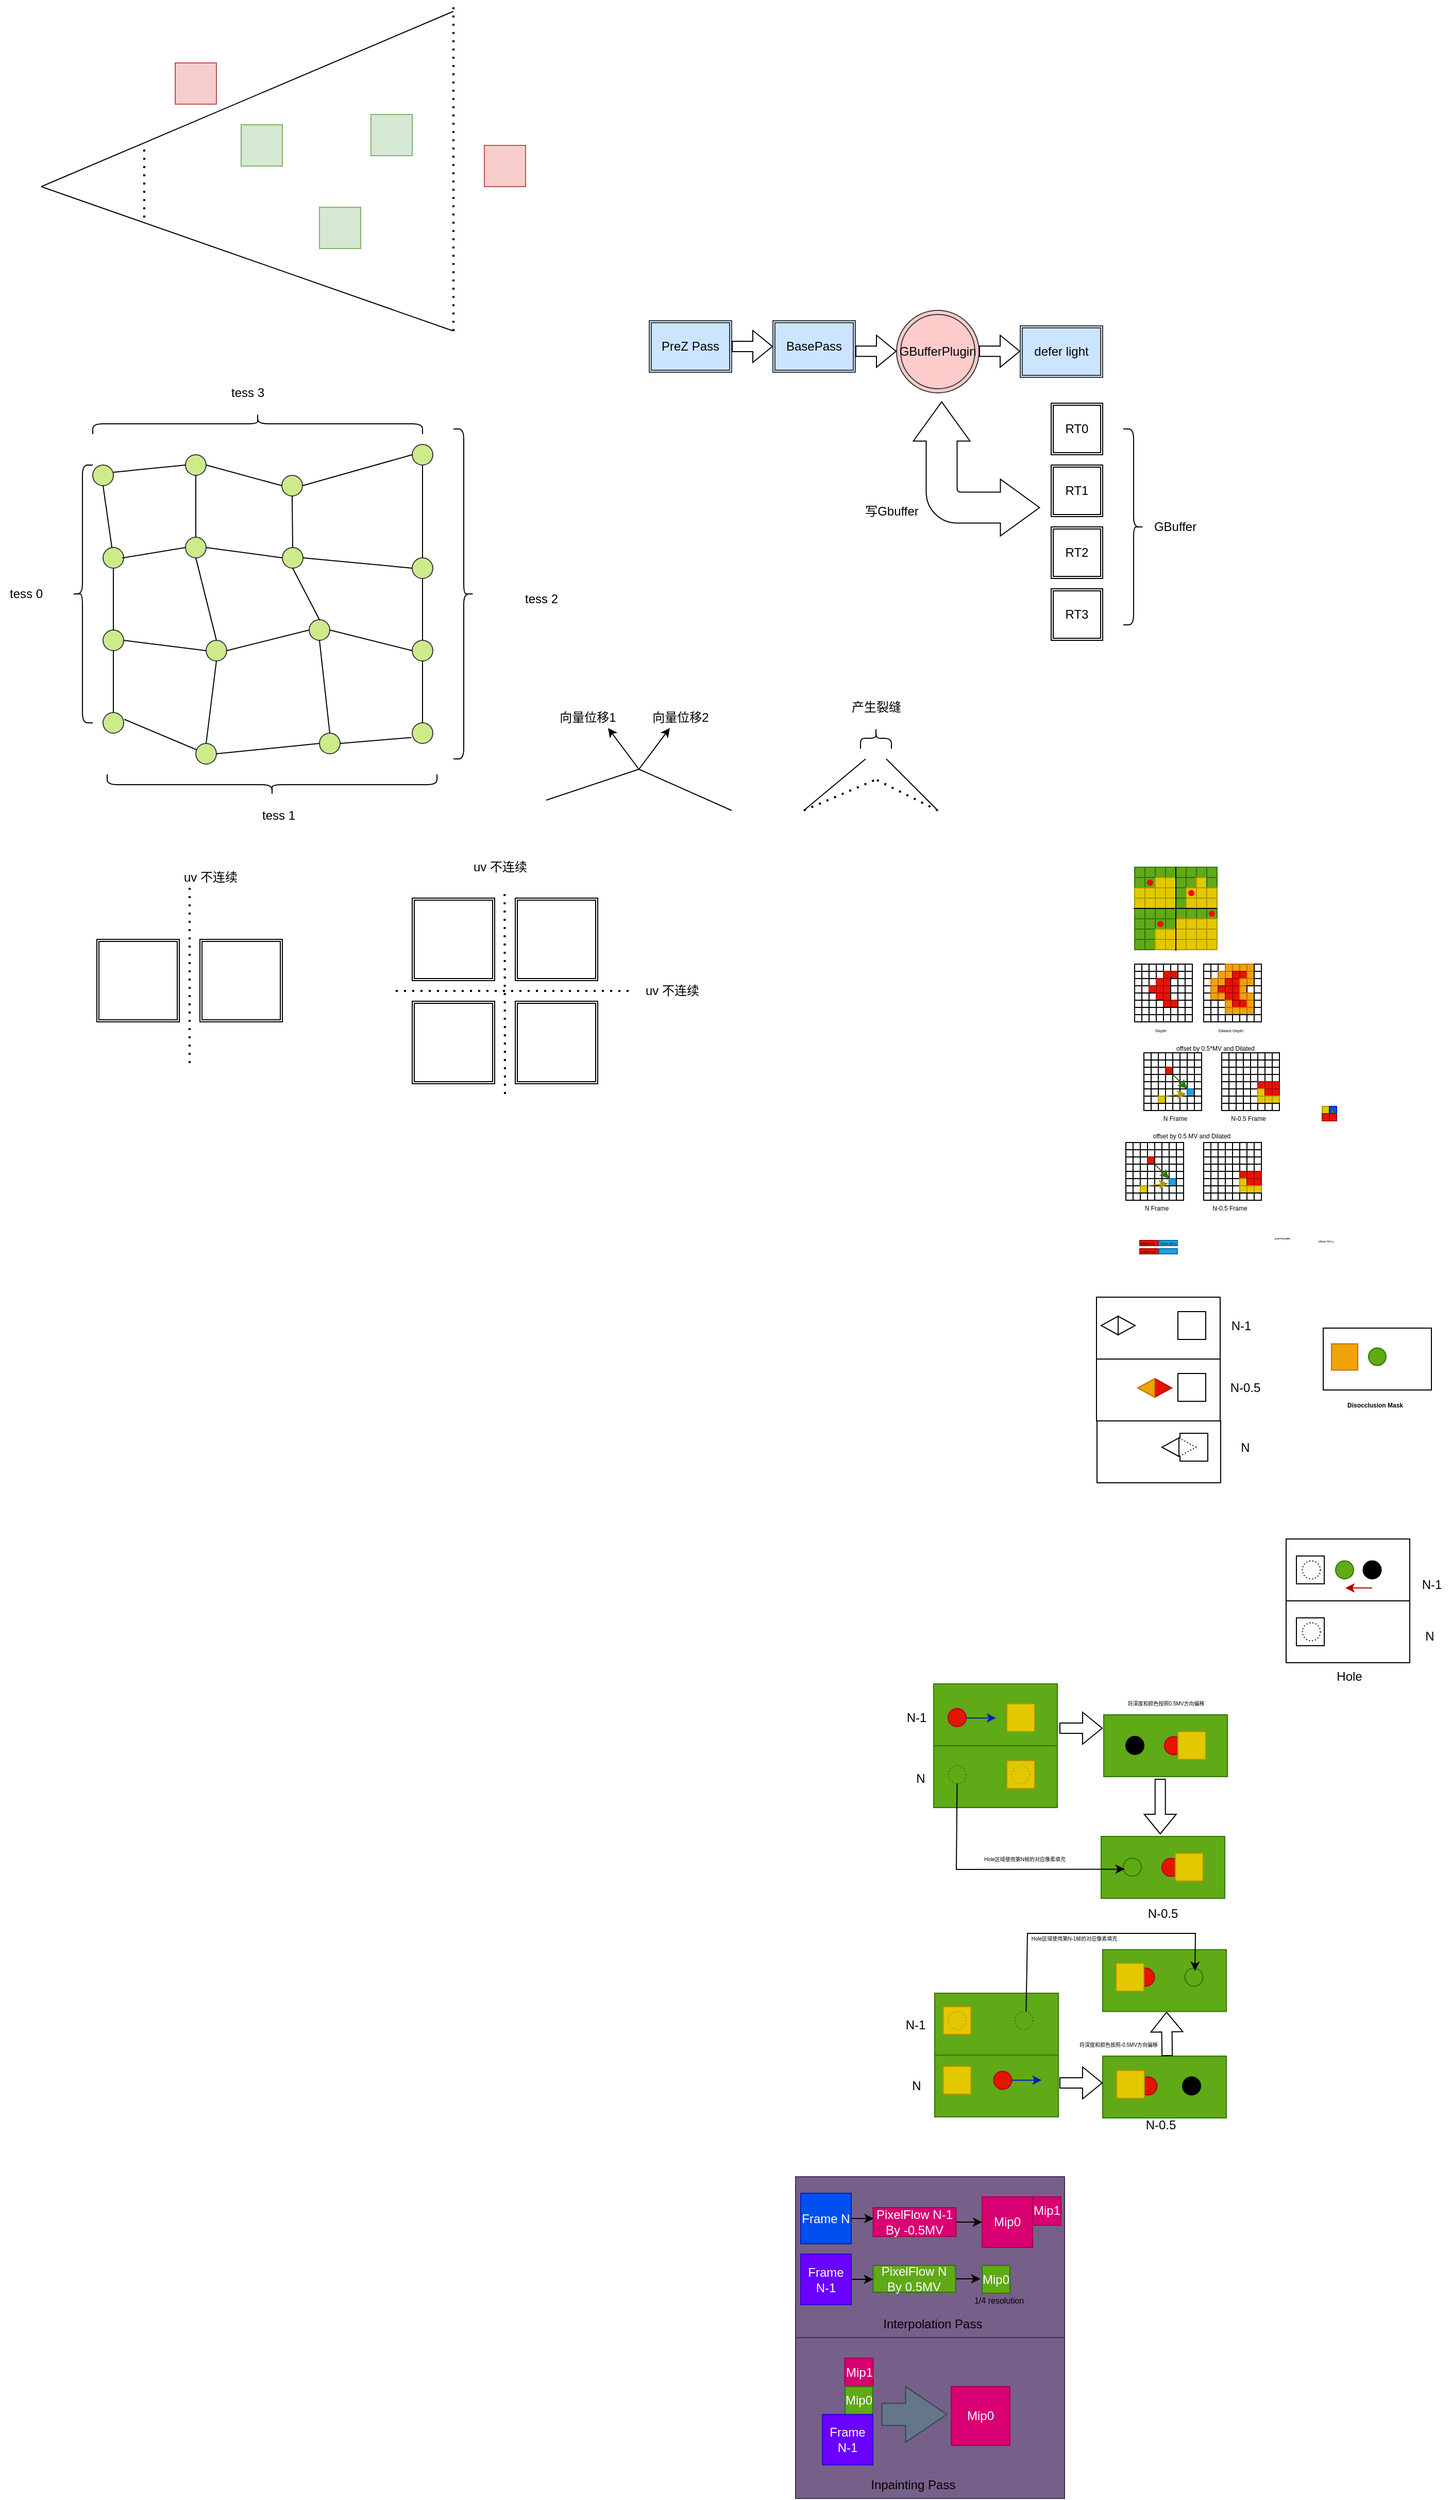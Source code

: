 <mxfile version="26.0.4">
  <diagram id="V45BcAfxhq44pD1mc0ro" name="Page-1">
    <mxGraphModel dx="830" dy="439" grid="0" gridSize="10" guides="1" tooltips="1" connect="1" arrows="1" fold="1" page="0" pageScale="1" pageWidth="827" pageHeight="1169" math="0" shadow="0">
      <root>
        <mxCell id="0" />
        <mxCell id="1" parent="0" />
        <mxCell id="zFIgPwZxHWXUuDb5KOoL-87" value="" style="rounded=0;whiteSpace=wrap;html=1;fillColor=#76608a;fontColor=#ffffff;strokeColor=#432D57;" vertex="1" parent="1">
          <mxGeometry x="912" y="2346" width="261" height="156" as="geometry" />
        </mxCell>
        <mxCell id="zFIgPwZxHWXUuDb5KOoL-85" value="" style="rounded=0;whiteSpace=wrap;html=1;fillColor=#76608a;fontColor=#ffffff;strokeColor=#432D57;" vertex="1" parent="1">
          <mxGeometry x="912" y="2190" width="261" height="156" as="geometry" />
        </mxCell>
        <mxCell id="zFIgPwZxHWXUuDb5KOoL-38" value="" style="rounded=0;whiteSpace=wrap;html=1;fillColor=#60a917;fontColor=#ffffff;strokeColor=#2D7600;" vertex="1" parent="1">
          <mxGeometry x="1047" y="2012" width="120" height="60" as="geometry" />
        </mxCell>
        <mxCell id="Z98bS3Mf0Tz9K7n8IwBW-687" value="" style="rounded=0;whiteSpace=wrap;html=1;" parent="1" vertex="1">
          <mxGeometry x="1388" y="1571.5" width="120" height="60" as="geometry" />
        </mxCell>
        <mxCell id="wDWAoUszHM0MAh70KK85-18" value="" style="ellipse;whiteSpace=wrap;html=1;aspect=fixed;fillColor=#cdeb8b;strokeColor=#36393d;" parent="1" vertex="1">
          <mxGeometry x="240" y="610" width="20" height="20" as="geometry" />
        </mxCell>
        <mxCell id="wDWAoUszHM0MAh70KK85-2" value="" style="endArrow=none;html=1;rounded=0;" parent="1" edge="1">
          <mxGeometry width="50" height="50" relative="1" as="geometry">
            <mxPoint x="180" y="260" as="sourcePoint" />
            <mxPoint x="580" y="400" as="targetPoint" />
          </mxGeometry>
        </mxCell>
        <mxCell id="wDWAoUszHM0MAh70KK85-4" value="" style="endArrow=none;dashed=1;html=1;dashPattern=1 3;strokeWidth=2;rounded=0;" parent="1" edge="1">
          <mxGeometry width="50" height="50" relative="1" as="geometry">
            <mxPoint x="580" y="400" as="sourcePoint" />
            <mxPoint x="580" y="80" as="targetPoint" />
          </mxGeometry>
        </mxCell>
        <mxCell id="wDWAoUszHM0MAh70KK85-5" value="" style="endArrow=none;dashed=1;html=1;dashPattern=1 3;strokeWidth=2;rounded=0;" parent="1" edge="1">
          <mxGeometry width="50" height="50" relative="1" as="geometry">
            <mxPoint x="280" y="290" as="sourcePoint" />
            <mxPoint x="280" y="220" as="targetPoint" />
          </mxGeometry>
        </mxCell>
        <mxCell id="wDWAoUszHM0MAh70KK85-7" value="" style="whiteSpace=wrap;html=1;aspect=fixed;fillColor=#d5e8d4;strokeColor=#82b366;" parent="1" vertex="1">
          <mxGeometry x="374" y="200" width="40" height="40" as="geometry" />
        </mxCell>
        <mxCell id="wDWAoUszHM0MAh70KK85-9" value="" style="endArrow=none;html=1;rounded=0;" parent="1" edge="1">
          <mxGeometry width="50" height="50" relative="1" as="geometry">
            <mxPoint x="180" y="260" as="sourcePoint" />
            <mxPoint x="580" y="90" as="targetPoint" />
          </mxGeometry>
        </mxCell>
        <mxCell id="wDWAoUszHM0MAh70KK85-10" value="" style="whiteSpace=wrap;html=1;aspect=fixed;fillColor=#d5e8d4;strokeColor=#82b366;" parent="1" vertex="1">
          <mxGeometry x="450" y="280" width="40" height="40" as="geometry" />
        </mxCell>
        <mxCell id="wDWAoUszHM0MAh70KK85-11" value="" style="whiteSpace=wrap;html=1;aspect=fixed;fillColor=#d5e8d4;strokeColor=#82b366;" parent="1" vertex="1">
          <mxGeometry x="500" y="190" width="40" height="40" as="geometry" />
        </mxCell>
        <mxCell id="wDWAoUszHM0MAh70KK85-12" value="" style="whiteSpace=wrap;html=1;aspect=fixed;fillColor=#f8cecc;strokeColor=#b85450;" parent="1" vertex="1">
          <mxGeometry x="610" y="220" width="40" height="40" as="geometry" />
        </mxCell>
        <mxCell id="wDWAoUszHM0MAh70KK85-13" value="" style="whiteSpace=wrap;html=1;aspect=fixed;fillColor=#f8cecc;strokeColor=#b85450;" parent="1" vertex="1">
          <mxGeometry x="310" y="140" width="40" height="40" as="geometry" />
        </mxCell>
        <mxCell id="wDWAoUszHM0MAh70KK85-14" value="" style="ellipse;whiteSpace=wrap;html=1;aspect=fixed;fillColor=#cdeb8b;strokeColor=#36393d;" parent="1" vertex="1">
          <mxGeometry x="230" y="530" width="20" height="20" as="geometry" />
        </mxCell>
        <mxCell id="wDWAoUszHM0MAh70KK85-15" value="" style="ellipse;whiteSpace=wrap;html=1;aspect=fixed;fillColor=#cdeb8b;strokeColor=#36393d;" parent="1" vertex="1">
          <mxGeometry x="320" y="520" width="20" height="20" as="geometry" />
        </mxCell>
        <mxCell id="wDWAoUszHM0MAh70KK85-16" value="" style="ellipse;whiteSpace=wrap;html=1;aspect=fixed;fillColor=#cdeb8b;strokeColor=#36393d;" parent="1" vertex="1">
          <mxGeometry x="413.5" y="540" width="20" height="20" as="geometry" />
        </mxCell>
        <mxCell id="wDWAoUszHM0MAh70KK85-17" value="" style="ellipse;whiteSpace=wrap;html=1;aspect=fixed;fillColor=#cdeb8b;strokeColor=#36393d;" parent="1" vertex="1">
          <mxGeometry x="540" y="510" width="20" height="20" as="geometry" />
        </mxCell>
        <mxCell id="wDWAoUszHM0MAh70KK85-19" value="" style="ellipse;whiteSpace=wrap;html=1;aspect=fixed;fillColor=#cdeb8b;strokeColor=#36393d;" parent="1" vertex="1">
          <mxGeometry x="320" y="600" width="20" height="20" as="geometry" />
        </mxCell>
        <mxCell id="wDWAoUszHM0MAh70KK85-20" value="" style="ellipse;whiteSpace=wrap;html=1;aspect=fixed;fillColor=#cdeb8b;strokeColor=#36393d;" parent="1" vertex="1">
          <mxGeometry x="540" y="620" width="20" height="20" as="geometry" />
        </mxCell>
        <mxCell id="wDWAoUszHM0MAh70KK85-21" value="" style="ellipse;whiteSpace=wrap;html=1;aspect=fixed;fillColor=#cdeb8b;strokeColor=#36393d;" parent="1" vertex="1">
          <mxGeometry x="414" y="610" width="20" height="20" as="geometry" />
        </mxCell>
        <mxCell id="wDWAoUszHM0MAh70KK85-25" value="" style="ellipse;whiteSpace=wrap;html=1;aspect=fixed;fillColor=#cdeb8b;strokeColor=#36393d;" parent="1" vertex="1">
          <mxGeometry x="240" y="690" width="20" height="20" as="geometry" />
        </mxCell>
        <mxCell id="wDWAoUszHM0MAh70KK85-26" value="" style="ellipse;whiteSpace=wrap;html=1;aspect=fixed;fillColor=#cdeb8b;strokeColor=#36393d;" parent="1" vertex="1">
          <mxGeometry x="340" y="700" width="20" height="20" as="geometry" />
        </mxCell>
        <mxCell id="wDWAoUszHM0MAh70KK85-27" value="" style="ellipse;whiteSpace=wrap;html=1;aspect=fixed;fillColor=#cdeb8b;strokeColor=#36393d;" parent="1" vertex="1">
          <mxGeometry x="540" y="700" width="20" height="20" as="geometry" />
        </mxCell>
        <mxCell id="wDWAoUszHM0MAh70KK85-28" value="" style="ellipse;whiteSpace=wrap;html=1;aspect=fixed;fillColor=#cdeb8b;strokeColor=#36393d;" parent="1" vertex="1">
          <mxGeometry x="440" y="680" width="20" height="20" as="geometry" />
        </mxCell>
        <mxCell id="wDWAoUszHM0MAh70KK85-29" value="" style="ellipse;whiteSpace=wrap;html=1;aspect=fixed;fillColor=#cdeb8b;strokeColor=#36393d;" parent="1" vertex="1">
          <mxGeometry x="240" y="770" width="20" height="20" as="geometry" />
        </mxCell>
        <mxCell id="wDWAoUszHM0MAh70KK85-30" value="" style="ellipse;whiteSpace=wrap;html=1;aspect=fixed;fillColor=#cdeb8b;strokeColor=#36393d;" parent="1" vertex="1">
          <mxGeometry x="330" y="800" width="20" height="20" as="geometry" />
        </mxCell>
        <mxCell id="wDWAoUszHM0MAh70KK85-31" value="" style="ellipse;whiteSpace=wrap;html=1;aspect=fixed;fillColor=#cdeb8b;strokeColor=#36393d;" parent="1" vertex="1">
          <mxGeometry x="540" y="780" width="20" height="20" as="geometry" />
        </mxCell>
        <mxCell id="wDWAoUszHM0MAh70KK85-32" value="" style="ellipse;whiteSpace=wrap;html=1;aspect=fixed;fillColor=#cdeb8b;strokeColor=#36393d;" parent="1" vertex="1">
          <mxGeometry x="450" y="790" width="20" height="20" as="geometry" />
        </mxCell>
        <mxCell id="wDWAoUszHM0MAh70KK85-37" value="" style="endArrow=none;html=1;rounded=0;" parent="1" edge="1">
          <mxGeometry width="50" height="50" relative="1" as="geometry">
            <mxPoint x="250" y="537" as="sourcePoint" />
            <mxPoint x="320" y="530" as="targetPoint" />
          </mxGeometry>
        </mxCell>
        <mxCell id="wDWAoUszHM0MAh70KK85-38" value="" style="endArrow=none;html=1;rounded=0;exitX=1;exitY=0.5;exitDx=0;exitDy=0;entryX=0;entryY=0.5;entryDx=0;entryDy=0;" parent="1" source="wDWAoUszHM0MAh70KK85-15" target="wDWAoUszHM0MAh70KK85-16" edge="1">
          <mxGeometry width="50" height="50" relative="1" as="geometry">
            <mxPoint x="330" y="530" as="sourcePoint" />
            <mxPoint x="410" y="550" as="targetPoint" />
          </mxGeometry>
        </mxCell>
        <mxCell id="wDWAoUszHM0MAh70KK85-39" value="" style="endArrow=none;html=1;rounded=0;" parent="1" target="wDWAoUszHM0MAh70KK85-18" edge="1">
          <mxGeometry width="50" height="50" relative="1" as="geometry">
            <mxPoint x="240" y="550" as="sourcePoint" />
            <mxPoint x="270" y="600" as="targetPoint" />
          </mxGeometry>
        </mxCell>
        <mxCell id="wDWAoUszHM0MAh70KK85-40" value="" style="endArrow=none;html=1;rounded=0;exitX=0;exitY=0.5;exitDx=0;exitDy=0;" parent="1" source="wDWAoUszHM0MAh70KK85-19" edge="1">
          <mxGeometry width="50" height="50" relative="1" as="geometry">
            <mxPoint x="250" y="550" as="sourcePoint" />
            <mxPoint x="258.76" y="620.077" as="targetPoint" />
          </mxGeometry>
        </mxCell>
        <mxCell id="wDWAoUszHM0MAh70KK85-41" value="" style="endArrow=none;html=1;rounded=0;exitX=0.5;exitY=1;exitDx=0;exitDy=0;entryX=0.5;entryY=0;entryDx=0;entryDy=0;" parent="1" source="wDWAoUszHM0MAh70KK85-18" target="wDWAoUszHM0MAh70KK85-25" edge="1">
          <mxGeometry width="50" height="50" relative="1" as="geometry">
            <mxPoint x="260" y="560" as="sourcePoint" />
            <mxPoint x="250" y="680" as="targetPoint" />
          </mxGeometry>
        </mxCell>
        <mxCell id="wDWAoUszHM0MAh70KK85-42" value="" style="endArrow=none;html=1;rounded=0;exitX=0.5;exitY=0;exitDx=0;exitDy=0;entryX=0.5;entryY=1;entryDx=0;entryDy=0;" parent="1" source="wDWAoUszHM0MAh70KK85-29" target="wDWAoUszHM0MAh70KK85-25" edge="1">
          <mxGeometry width="50" height="50" relative="1" as="geometry">
            <mxPoint x="330.0" y="620" as="sourcePoint" />
            <mxPoint x="268.76" y="630.077" as="targetPoint" />
          </mxGeometry>
        </mxCell>
        <mxCell id="wDWAoUszHM0MAh70KK85-43" value="" style="endArrow=none;html=1;rounded=0;exitX=0;exitY=0.5;exitDx=0;exitDy=0;entryX=1;entryY=0.5;entryDx=0;entryDy=0;" parent="1" source="wDWAoUszHM0MAh70KK85-26" target="wDWAoUszHM0MAh70KK85-25" edge="1">
          <mxGeometry width="50" height="50" relative="1" as="geometry">
            <mxPoint x="330.0" y="620" as="sourcePoint" />
            <mxPoint x="268.76" y="630.077" as="targetPoint" />
          </mxGeometry>
        </mxCell>
        <mxCell id="wDWAoUszHM0MAh70KK85-44" value="" style="endArrow=none;html=1;rounded=0;exitX=0;exitY=0.5;exitDx=0;exitDy=0;entryX=1;entryY=0.5;entryDx=0;entryDy=0;" parent="1" source="wDWAoUszHM0MAh70KK85-21" target="wDWAoUszHM0MAh70KK85-19" edge="1">
          <mxGeometry width="50" height="50" relative="1" as="geometry">
            <mxPoint x="330.0" y="620" as="sourcePoint" />
            <mxPoint x="268.76" y="630.077" as="targetPoint" />
          </mxGeometry>
        </mxCell>
        <mxCell id="wDWAoUszHM0MAh70KK85-45" value="" style="endArrow=none;html=1;rounded=0;exitX=0.5;exitY=1;exitDx=0;exitDy=0;entryX=0.5;entryY=0;entryDx=0;entryDy=0;" parent="1" source="wDWAoUszHM0MAh70KK85-15" target="wDWAoUszHM0MAh70KK85-19" edge="1">
          <mxGeometry width="50" height="50" relative="1" as="geometry">
            <mxPoint x="250" y="560" as="sourcePoint" />
            <mxPoint x="258.586" y="620.101" as="targetPoint" />
          </mxGeometry>
        </mxCell>
        <mxCell id="wDWAoUszHM0MAh70KK85-46" value="" style="endArrow=none;html=1;rounded=0;exitX=0.5;exitY=1;exitDx=0;exitDy=0;entryX=0.5;entryY=0;entryDx=0;entryDy=0;" parent="1" source="wDWAoUszHM0MAh70KK85-19" target="wDWAoUszHM0MAh70KK85-26" edge="1">
          <mxGeometry width="50" height="50" relative="1" as="geometry">
            <mxPoint x="340.0" y="550" as="sourcePoint" />
            <mxPoint x="340.0" y="610" as="targetPoint" />
          </mxGeometry>
        </mxCell>
        <mxCell id="wDWAoUszHM0MAh70KK85-47" value="" style="endArrow=none;html=1;rounded=0;exitX=0;exitY=0.5;exitDx=0;exitDy=0;entryX=1;entryY=0.5;entryDx=0;entryDy=0;" parent="1" source="wDWAoUszHM0MAh70KK85-17" target="wDWAoUszHM0MAh70KK85-16" edge="1">
          <mxGeometry width="50" height="50" relative="1" as="geometry">
            <mxPoint x="424" y="630" as="sourcePoint" />
            <mxPoint x="350.0" y="620" as="targetPoint" />
          </mxGeometry>
        </mxCell>
        <mxCell id="wDWAoUszHM0MAh70KK85-48" value="" style="endArrow=none;html=1;rounded=0;exitX=0.5;exitY=1;exitDx=0;exitDy=0;entryX=0.5;entryY=0;entryDx=0;entryDy=0;" parent="1" source="wDWAoUszHM0MAh70KK85-16" target="wDWAoUszHM0MAh70KK85-21" edge="1">
          <mxGeometry width="50" height="50" relative="1" as="geometry">
            <mxPoint x="340.0" y="550" as="sourcePoint" />
            <mxPoint x="340.0" y="610" as="targetPoint" />
          </mxGeometry>
        </mxCell>
        <mxCell id="wDWAoUszHM0MAh70KK85-49" value="" style="endArrow=none;html=1;rounded=0;exitX=0.5;exitY=1;exitDx=0;exitDy=0;entryX=0.5;entryY=0;entryDx=0;entryDy=0;" parent="1" source="wDWAoUszHM0MAh70KK85-17" target="wDWAoUszHM0MAh70KK85-20" edge="1">
          <mxGeometry width="50" height="50" relative="1" as="geometry">
            <mxPoint x="433.5" y="570" as="sourcePoint" />
            <mxPoint x="434" y="620" as="targetPoint" />
          </mxGeometry>
        </mxCell>
        <mxCell id="wDWAoUszHM0MAh70KK85-50" value="" style="endArrow=none;html=1;rounded=0;exitX=0.5;exitY=1;exitDx=0;exitDy=0;entryX=0.5;entryY=0;entryDx=0;entryDy=0;" parent="1" source="wDWAoUszHM0MAh70KK85-20" target="wDWAoUszHM0MAh70KK85-27" edge="1">
          <mxGeometry width="50" height="50" relative="1" as="geometry">
            <mxPoint x="560" y="540" as="sourcePoint" />
            <mxPoint x="560" y="630" as="targetPoint" />
          </mxGeometry>
        </mxCell>
        <mxCell id="wDWAoUszHM0MAh70KK85-51" value="" style="endArrow=none;html=1;rounded=0;exitX=0.5;exitY=1;exitDx=0;exitDy=0;entryX=0.5;entryY=0;entryDx=0;entryDy=0;" parent="1" source="wDWAoUszHM0MAh70KK85-27" target="wDWAoUszHM0MAh70KK85-31" edge="1">
          <mxGeometry width="50" height="50" relative="1" as="geometry">
            <mxPoint x="570" y="550" as="sourcePoint" />
            <mxPoint x="570" y="640" as="targetPoint" />
          </mxGeometry>
        </mxCell>
        <mxCell id="wDWAoUszHM0MAh70KK85-52" value="" style="endArrow=none;html=1;rounded=0;exitX=0.5;exitY=1;exitDx=0;exitDy=0;entryX=0.5;entryY=0;entryDx=0;entryDy=0;" parent="1" source="wDWAoUszHM0MAh70KK85-21" target="wDWAoUszHM0MAh70KK85-28" edge="1">
          <mxGeometry width="50" height="50" relative="1" as="geometry">
            <mxPoint x="580" y="560" as="sourcePoint" />
            <mxPoint x="580" y="650" as="targetPoint" />
          </mxGeometry>
        </mxCell>
        <mxCell id="wDWAoUszHM0MAh70KK85-53" value="" style="endArrow=none;html=1;rounded=0;exitX=0.5;exitY=1;exitDx=0;exitDy=0;entryX=0.5;entryY=0;entryDx=0;entryDy=0;" parent="1" source="wDWAoUszHM0MAh70KK85-28" target="wDWAoUszHM0MAh70KK85-32" edge="1">
          <mxGeometry width="50" height="50" relative="1" as="geometry">
            <mxPoint x="590" y="570" as="sourcePoint" />
            <mxPoint x="590" y="660" as="targetPoint" />
          </mxGeometry>
        </mxCell>
        <mxCell id="wDWAoUszHM0MAh70KK85-54" value="" style="endArrow=none;html=1;rounded=0;exitX=0.5;exitY=1;exitDx=0;exitDy=0;entryX=0.5;entryY=0;entryDx=0;entryDy=0;" parent="1" source="wDWAoUszHM0MAh70KK85-26" target="wDWAoUszHM0MAh70KK85-30" edge="1">
          <mxGeometry width="50" height="50" relative="1" as="geometry">
            <mxPoint x="600" y="580" as="sourcePoint" />
            <mxPoint x="600" y="670" as="targetPoint" />
          </mxGeometry>
        </mxCell>
        <mxCell id="wDWAoUszHM0MAh70KK85-55" value="" style="endArrow=none;html=1;rounded=0;exitX=0;exitY=0.5;exitDx=0;exitDy=0;entryX=1;entryY=0.5;entryDx=0;entryDy=0;" parent="1" source="wDWAoUszHM0MAh70KK85-28" target="wDWAoUszHM0MAh70KK85-26" edge="1">
          <mxGeometry width="50" height="50" relative="1" as="geometry">
            <mxPoint x="424" y="630" as="sourcePoint" />
            <mxPoint x="350.0" y="620" as="targetPoint" />
          </mxGeometry>
        </mxCell>
        <mxCell id="wDWAoUszHM0MAh70KK85-56" value="" style="endArrow=none;html=1;rounded=0;exitX=0;exitY=0.5;exitDx=0;exitDy=0;entryX=1;entryY=0.5;entryDx=0;entryDy=0;" parent="1" source="wDWAoUszHM0MAh70KK85-20" target="wDWAoUszHM0MAh70KK85-21" edge="1">
          <mxGeometry width="50" height="50" relative="1" as="geometry">
            <mxPoint x="434" y="640" as="sourcePoint" />
            <mxPoint x="360.0" y="630" as="targetPoint" />
          </mxGeometry>
        </mxCell>
        <mxCell id="wDWAoUszHM0MAh70KK85-57" value="" style="endArrow=none;html=1;rounded=0;exitX=0;exitY=0.5;exitDx=0;exitDy=0;entryX=1;entryY=0.5;entryDx=0;entryDy=0;" parent="1" source="wDWAoUszHM0MAh70KK85-27" target="wDWAoUszHM0MAh70KK85-28" edge="1">
          <mxGeometry width="50" height="50" relative="1" as="geometry">
            <mxPoint x="444" y="650" as="sourcePoint" />
            <mxPoint x="370.0" y="640" as="targetPoint" />
          </mxGeometry>
        </mxCell>
        <mxCell id="wDWAoUszHM0MAh70KK85-58" value="" style="endArrow=none;html=1;rounded=0;entryX=1.033;entryY=0.331;entryDx=0;entryDy=0;entryPerimeter=0;" parent="1" source="wDWAoUszHM0MAh70KK85-30" target="wDWAoUszHM0MAh70KK85-29" edge="1">
          <mxGeometry width="50" height="50" relative="1" as="geometry">
            <mxPoint x="340" y="770" as="sourcePoint" />
            <mxPoint x="266.0" y="760" as="targetPoint" />
          </mxGeometry>
        </mxCell>
        <mxCell id="wDWAoUszHM0MAh70KK85-59" value="" style="endArrow=none;html=1;rounded=0;exitX=0;exitY=0.5;exitDx=0;exitDy=0;entryX=1;entryY=0.5;entryDx=0;entryDy=0;" parent="1" source="wDWAoUszHM0MAh70KK85-32" edge="1">
          <mxGeometry width="50" height="50" relative="1" as="geometry">
            <mxPoint x="424" y="820" as="sourcePoint" />
            <mxPoint x="350.0" y="810" as="targetPoint" />
          </mxGeometry>
        </mxCell>
        <mxCell id="wDWAoUszHM0MAh70KK85-60" value="" style="endArrow=none;html=1;rounded=0;exitX=-0.038;exitY=0.712;exitDx=0;exitDy=0;entryX=1;entryY=0.5;entryDx=0;entryDy=0;exitPerimeter=0;" parent="1" source="wDWAoUszHM0MAh70KK85-31" edge="1">
          <mxGeometry width="50" height="50" relative="1" as="geometry">
            <mxPoint x="544" y="810" as="sourcePoint" />
            <mxPoint x="470.0" y="800" as="targetPoint" />
          </mxGeometry>
        </mxCell>
        <mxCell id="wDWAoUszHM0MAh70KK85-61" value="" style="shape=curlyBracket;whiteSpace=wrap;html=1;rounded=1;" parent="1" vertex="1">
          <mxGeometry x="210" y="530" width="20" height="250" as="geometry" />
        </mxCell>
        <mxCell id="wDWAoUszHM0MAh70KK85-64" value="" style="shape=curlyBracket;whiteSpace=wrap;html=1;rounded=1;rotation=90;" parent="1" vertex="1">
          <mxGeometry x="380" y="330" width="20" height="320" as="geometry" />
        </mxCell>
        <mxCell id="wDWAoUszHM0MAh70KK85-65" value="" style="shape=curlyBracket;whiteSpace=wrap;html=1;rounded=1;rotation=-90;" parent="1" vertex="1">
          <mxGeometry x="394" y="680" width="20" height="320" as="geometry" />
        </mxCell>
        <mxCell id="wDWAoUszHM0MAh70KK85-66" value="" style="shape=curlyBracket;whiteSpace=wrap;html=1;rounded=1;rotation=-180;" parent="1" vertex="1">
          <mxGeometry x="580" y="495" width="20" height="320" as="geometry" />
        </mxCell>
        <mxCell id="wDWAoUszHM0MAh70KK85-67" value="tess 0" style="text;html=1;align=center;verticalAlign=middle;resizable=0;points=[];autosize=1;strokeColor=none;fillColor=none;" parent="1" vertex="1">
          <mxGeometry x="140" y="645" width="50" height="20" as="geometry" />
        </mxCell>
        <mxCell id="wDWAoUszHM0MAh70KK85-68" value="tess 1" style="text;html=1;align=center;verticalAlign=middle;resizable=0;points=[];autosize=1;strokeColor=none;fillColor=none;" parent="1" vertex="1">
          <mxGeometry x="385" y="860" width="50" height="20" as="geometry" />
        </mxCell>
        <mxCell id="wDWAoUszHM0MAh70KK85-69" value="tess 2&lt;br&gt;" style="text;html=1;align=center;verticalAlign=middle;resizable=0;points=[];autosize=1;strokeColor=none;fillColor=none;" parent="1" vertex="1">
          <mxGeometry x="640" y="650" width="50" height="20" as="geometry" />
        </mxCell>
        <mxCell id="wDWAoUszHM0MAh70KK85-70" value="tess 3" style="text;html=1;align=center;verticalAlign=middle;resizable=0;points=[];autosize=1;strokeColor=none;fillColor=none;" parent="1" vertex="1">
          <mxGeometry x="355" y="450" width="50" height="20" as="geometry" />
        </mxCell>
        <mxCell id="wDWAoUszHM0MAh70KK85-71" value="" style="endArrow=none;html=1;rounded=0;" parent="1" edge="1">
          <mxGeometry width="50" height="50" relative="1" as="geometry">
            <mxPoint x="670" y="855" as="sourcePoint" />
            <mxPoint x="760" y="825" as="targetPoint" />
          </mxGeometry>
        </mxCell>
        <mxCell id="wDWAoUszHM0MAh70KK85-73" value="" style="endArrow=none;html=1;rounded=0;" parent="1" edge="1">
          <mxGeometry width="50" height="50" relative="1" as="geometry">
            <mxPoint x="850" y="865" as="sourcePoint" />
            <mxPoint x="760" y="825" as="targetPoint" />
          </mxGeometry>
        </mxCell>
        <mxCell id="wDWAoUszHM0MAh70KK85-74" value="" style="endArrow=classic;html=1;rounded=0;" parent="1" edge="1">
          <mxGeometry width="50" height="50" relative="1" as="geometry">
            <mxPoint x="760" y="825" as="sourcePoint" />
            <mxPoint x="730" y="785" as="targetPoint" />
          </mxGeometry>
        </mxCell>
        <mxCell id="wDWAoUszHM0MAh70KK85-75" value="" style="endArrow=classic;html=1;rounded=0;" parent="1" edge="1">
          <mxGeometry width="50" height="50" relative="1" as="geometry">
            <mxPoint x="760" y="825" as="sourcePoint" />
            <mxPoint x="790" y="785" as="targetPoint" />
          </mxGeometry>
        </mxCell>
        <mxCell id="wDWAoUszHM0MAh70KK85-77" value="" style="endArrow=none;html=1;rounded=0;" parent="1" edge="1">
          <mxGeometry width="50" height="50" relative="1" as="geometry">
            <mxPoint x="920" y="865" as="sourcePoint" />
            <mxPoint x="980" y="815" as="targetPoint" />
          </mxGeometry>
        </mxCell>
        <mxCell id="wDWAoUszHM0MAh70KK85-78" value="" style="endArrow=none;html=1;rounded=0;" parent="1" edge="1">
          <mxGeometry width="50" height="50" relative="1" as="geometry">
            <mxPoint x="1000" y="815" as="sourcePoint" />
            <mxPoint x="1050" y="865" as="targetPoint" />
          </mxGeometry>
        </mxCell>
        <mxCell id="wDWAoUszHM0MAh70KK85-79" value="" style="endArrow=none;dashed=1;html=1;dashPattern=1 3;strokeWidth=2;rounded=0;" parent="1" edge="1">
          <mxGeometry width="50" height="50" relative="1" as="geometry">
            <mxPoint x="920" y="865" as="sourcePoint" />
            <mxPoint x="990" y="835" as="targetPoint" />
          </mxGeometry>
        </mxCell>
        <mxCell id="wDWAoUszHM0MAh70KK85-80" value="" style="endArrow=none;dashed=1;html=1;dashPattern=1 3;strokeWidth=2;rounded=0;" parent="1" edge="1">
          <mxGeometry width="50" height="50" relative="1" as="geometry">
            <mxPoint x="1050" y="865" as="sourcePoint" />
            <mxPoint x="990" y="835" as="targetPoint" />
          </mxGeometry>
        </mxCell>
        <mxCell id="wDWAoUszHM0MAh70KK85-81" value="向量位移1" style="text;html=1;align=center;verticalAlign=middle;resizable=0;points=[];autosize=1;strokeColor=none;fillColor=none;" parent="1" vertex="1">
          <mxGeometry x="675" y="765" width="70" height="20" as="geometry" />
        </mxCell>
        <mxCell id="wDWAoUszHM0MAh70KK85-82" value="向量位移2" style="text;html=1;align=center;verticalAlign=middle;resizable=0;points=[];autosize=1;strokeColor=none;fillColor=none;" parent="1" vertex="1">
          <mxGeometry x="765" y="765" width="70" height="20" as="geometry" />
        </mxCell>
        <mxCell id="wDWAoUszHM0MAh70KK85-83" value="" style="shape=curlyBracket;whiteSpace=wrap;html=1;rounded=1;rotation=90;size=0.5;" parent="1" vertex="1">
          <mxGeometry x="980" y="780" width="20" height="30" as="geometry" />
        </mxCell>
        <mxCell id="wDWAoUszHM0MAh70KK85-85" value="产生裂缝" style="text;html=1;align=center;verticalAlign=middle;resizable=0;points=[];autosize=1;strokeColor=none;fillColor=none;" parent="1" vertex="1">
          <mxGeometry x="960" y="755" width="60" height="20" as="geometry" />
        </mxCell>
        <mxCell id="wDWAoUszHM0MAh70KK85-86" value="" style="shape=ext;double=1;whiteSpace=wrap;html=1;aspect=fixed;" parent="1" vertex="1">
          <mxGeometry x="234" y="990" width="80" height="80" as="geometry" />
        </mxCell>
        <mxCell id="wDWAoUszHM0MAh70KK85-87" value="" style="shape=ext;double=1;whiteSpace=wrap;html=1;aspect=fixed;" parent="1" vertex="1">
          <mxGeometry x="334" y="990" width="80" height="80" as="geometry" />
        </mxCell>
        <mxCell id="wDWAoUszHM0MAh70KK85-88" value="" style="shape=ext;double=1;whiteSpace=wrap;html=1;aspect=fixed;" parent="1" vertex="1">
          <mxGeometry x="540" y="950" width="80" height="80" as="geometry" />
        </mxCell>
        <mxCell id="wDWAoUszHM0MAh70KK85-89" value="" style="shape=ext;double=1;whiteSpace=wrap;html=1;aspect=fixed;" parent="1" vertex="1">
          <mxGeometry x="640" y="950" width="80" height="80" as="geometry" />
        </mxCell>
        <mxCell id="wDWAoUszHM0MAh70KK85-90" value="" style="shape=ext;double=1;whiteSpace=wrap;html=1;aspect=fixed;" parent="1" vertex="1">
          <mxGeometry x="540" y="1050" width="80" height="80" as="geometry" />
        </mxCell>
        <mxCell id="wDWAoUszHM0MAh70KK85-92" value="" style="endArrow=none;dashed=1;html=1;dashPattern=1 3;strokeWidth=2;rounded=0;" parent="1" edge="1">
          <mxGeometry width="50" height="50" relative="1" as="geometry">
            <mxPoint x="324" y="1110" as="sourcePoint" />
            <mxPoint x="324" y="940" as="targetPoint" />
          </mxGeometry>
        </mxCell>
        <mxCell id="wDWAoUszHM0MAh70KK85-93" value="" style="endArrow=none;dashed=1;html=1;dashPattern=1 3;strokeWidth=2;rounded=0;" parent="1" edge="1">
          <mxGeometry width="50" height="50" relative="1" as="geometry">
            <mxPoint x="630" y="1140" as="sourcePoint" />
            <mxPoint x="629.66" y="940" as="targetPoint" />
          </mxGeometry>
        </mxCell>
        <mxCell id="wDWAoUszHM0MAh70KK85-94" value="" style="shape=ext;double=1;whiteSpace=wrap;html=1;aspect=fixed;" parent="1" vertex="1">
          <mxGeometry x="640" y="1050" width="80" height="80" as="geometry" />
        </mxCell>
        <mxCell id="wDWAoUszHM0MAh70KK85-95" value="" style="endArrow=none;dashed=1;html=1;dashPattern=1 3;strokeWidth=2;rounded=0;" parent="1" edge="1">
          <mxGeometry width="50" height="50" relative="1" as="geometry">
            <mxPoint x="750" y="1040" as="sourcePoint" />
            <mxPoint x="520" y="1040" as="targetPoint" />
          </mxGeometry>
        </mxCell>
        <mxCell id="wDWAoUszHM0MAh70KK85-96" value="uv 不连续" style="text;html=1;align=center;verticalAlign=middle;resizable=0;points=[];autosize=1;strokeColor=none;fillColor=none;" parent="1" vertex="1">
          <mxGeometry x="309" y="920" width="70" height="20" as="geometry" />
        </mxCell>
        <mxCell id="wDWAoUszHM0MAh70KK85-97" value="uv 不连续" style="text;html=1;align=center;verticalAlign=middle;resizable=0;points=[];autosize=1;strokeColor=none;fillColor=none;" parent="1" vertex="1">
          <mxGeometry x="590" y="910" width="70" height="20" as="geometry" />
        </mxCell>
        <mxCell id="wDWAoUszHM0MAh70KK85-98" value="uv 不连续" style="text;html=1;align=center;verticalAlign=middle;resizable=0;points=[];autosize=1;strokeColor=none;fillColor=none;" parent="1" vertex="1">
          <mxGeometry x="757" y="1030" width="70" height="20" as="geometry" />
        </mxCell>
        <mxCell id="wDWAoUszHM0MAh70KK85-99" value="PreZ Pass" style="shape=ext;double=1;rounded=0;whiteSpace=wrap;html=1;fillColor=#cce5ff;strokeColor=#36393d;" parent="1" vertex="1">
          <mxGeometry x="770" y="390" width="80" height="50" as="geometry" />
        </mxCell>
        <mxCell id="wDWAoUszHM0MAh70KK85-100" value="BasePass" style="shape=ext;double=1;rounded=0;whiteSpace=wrap;html=1;fillColor=#cce5ff;strokeColor=#36393d;" parent="1" vertex="1">
          <mxGeometry x="890" y="390" width="80" height="50" as="geometry" />
        </mxCell>
        <mxCell id="wDWAoUszHM0MAh70KK85-101" value="GBufferPlugin" style="ellipse;shape=doubleEllipse;whiteSpace=wrap;html=1;aspect=fixed;fillColor=#ffcccc;strokeColor=#36393d;" parent="1" vertex="1">
          <mxGeometry x="1010" y="380" width="80" height="80" as="geometry" />
        </mxCell>
        <mxCell id="wDWAoUszHM0MAh70KK85-102" value="defer light" style="shape=ext;double=1;rounded=0;whiteSpace=wrap;html=1;fillColor=#cce5ff;strokeColor=#36393d;" parent="1" vertex="1">
          <mxGeometry x="1130" y="395" width="80" height="50" as="geometry" />
        </mxCell>
        <mxCell id="wDWAoUszHM0MAh70KK85-105" value="" style="shape=flexArrow;endArrow=classic;html=1;rounded=0;exitX=1;exitY=0.5;exitDx=0;exitDy=0;" parent="1" source="wDWAoUszHM0MAh70KK85-99" target="wDWAoUszHM0MAh70KK85-100" edge="1">
          <mxGeometry width="50" height="50" relative="1" as="geometry">
            <mxPoint x="860" y="350" as="sourcePoint" />
            <mxPoint x="900" y="360" as="targetPoint" />
          </mxGeometry>
        </mxCell>
        <mxCell id="wDWAoUszHM0MAh70KK85-106" value="" style="shape=flexArrow;endArrow=classic;html=1;rounded=0;exitX=1;exitY=0.5;exitDx=0;exitDy=0;" parent="1" edge="1">
          <mxGeometry width="50" height="50" relative="1" as="geometry">
            <mxPoint x="970.0" y="419.66" as="sourcePoint" />
            <mxPoint x="1010.0" y="419.66" as="targetPoint" />
          </mxGeometry>
        </mxCell>
        <mxCell id="wDWAoUszHM0MAh70KK85-107" value="" style="shape=flexArrow;endArrow=classic;html=1;rounded=0;exitX=1;exitY=0.5;exitDx=0;exitDy=0;" parent="1" edge="1">
          <mxGeometry width="50" height="50" relative="1" as="geometry">
            <mxPoint x="1090.0" y="419.66" as="sourcePoint" />
            <mxPoint x="1130.0" y="419.66" as="targetPoint" />
          </mxGeometry>
        </mxCell>
        <mxCell id="wDWAoUszHM0MAh70KK85-110" value="RT0" style="shape=ext;double=1;whiteSpace=wrap;html=1;aspect=fixed;" parent="1" vertex="1">
          <mxGeometry x="1160" y="470" width="50" height="50" as="geometry" />
        </mxCell>
        <mxCell id="wDWAoUszHM0MAh70KK85-111" value="RT1" style="shape=ext;double=1;whiteSpace=wrap;html=1;aspect=fixed;" parent="1" vertex="1">
          <mxGeometry x="1160" y="530" width="50" height="50" as="geometry" />
        </mxCell>
        <mxCell id="wDWAoUszHM0MAh70KK85-112" value="RT2" style="shape=ext;double=1;whiteSpace=wrap;html=1;aspect=fixed;" parent="1" vertex="1">
          <mxGeometry x="1160" y="590" width="50" height="50" as="geometry" />
        </mxCell>
        <mxCell id="wDWAoUszHM0MAh70KK85-113" value="RT3" style="shape=ext;double=1;whiteSpace=wrap;html=1;aspect=fixed;" parent="1" vertex="1">
          <mxGeometry x="1160" y="650" width="50" height="50" as="geometry" />
        </mxCell>
        <mxCell id="wDWAoUszHM0MAh70KK85-114" value="" style="shape=curlyBracket;whiteSpace=wrap;html=1;rounded=1;flipH=1;" parent="1" vertex="1">
          <mxGeometry x="1230" y="495" width="20" height="190" as="geometry" />
        </mxCell>
        <mxCell id="wDWAoUszHM0MAh70KK85-115" value="GBuffer" style="text;html=1;align=center;verticalAlign=middle;resizable=0;points=[];autosize=1;strokeColor=none;fillColor=none;" parent="1" vertex="1">
          <mxGeometry x="1250" y="580" width="60" height="20" as="geometry" />
        </mxCell>
        <mxCell id="wDWAoUszHM0MAh70KK85-116" value="" style="html=1;shadow=0;dashed=0;align=center;verticalAlign=middle;shape=mxgraph.arrows2.bendDoubleArrow;dy=15;dx=38;arrowHead=55;rounded=1;rotation=-90;" parent="1" vertex="1">
          <mxGeometry x="1022.5" y="472.5" width="130" height="122.5" as="geometry" />
        </mxCell>
        <mxCell id="wDWAoUszHM0MAh70KK85-117" value="写Gbuffer&lt;br&gt;" style="text;html=1;align=center;verticalAlign=middle;resizable=0;points=[];autosize=1;strokeColor=none;fillColor=none;" parent="1" vertex="1">
          <mxGeometry x="970" y="565" width="70" height="20" as="geometry" />
        </mxCell>
        <mxCell id="Z98bS3Mf0Tz9K7n8IwBW-1" value="" style="whiteSpace=wrap;html=1;aspect=fixed;fillColor=#60a917;fontColor=#ffffff;strokeColor=#2D7600;" parent="1" vertex="1">
          <mxGeometry x="1241" y="920" width="10" height="10" as="geometry" />
        </mxCell>
        <mxCell id="Z98bS3Mf0Tz9K7n8IwBW-2" value="" style="whiteSpace=wrap;html=1;aspect=fixed;fillColor=#60a917;fontColor=#ffffff;strokeColor=#2D7600;" parent="1" vertex="1">
          <mxGeometry x="1251" y="920" width="10" height="10" as="geometry" />
        </mxCell>
        <mxCell id="Z98bS3Mf0Tz9K7n8IwBW-3" value="" style="whiteSpace=wrap;html=1;aspect=fixed;fillColor=#60a917;fontColor=#ffffff;strokeColor=#2D7600;" parent="1" vertex="1">
          <mxGeometry x="1261" y="920" width="10" height="10" as="geometry" />
        </mxCell>
        <mxCell id="Z98bS3Mf0Tz9K7n8IwBW-4" value="" style="whiteSpace=wrap;html=1;aspect=fixed;fillColor=#60a917;fontColor=#ffffff;strokeColor=#2D7600;" parent="1" vertex="1">
          <mxGeometry x="1271" y="920" width="10" height="10" as="geometry" />
        </mxCell>
        <mxCell id="Z98bS3Mf0Tz9K7n8IwBW-5" value="" style="whiteSpace=wrap;html=1;aspect=fixed;fillColor=#60a917;fontColor=#ffffff;strokeColor=#2D7600;" parent="1" vertex="1">
          <mxGeometry x="1241" y="930" width="10" height="10" as="geometry" />
        </mxCell>
        <mxCell id="Z98bS3Mf0Tz9K7n8IwBW-6" value="" style="whiteSpace=wrap;html=1;aspect=fixed;fillColor=#60a917;fontColor=#ffffff;strokeColor=#2D7600;" parent="1" vertex="1">
          <mxGeometry x="1251" y="930" width="10" height="10" as="geometry" />
        </mxCell>
        <mxCell id="Z98bS3Mf0Tz9K7n8IwBW-7" value="" style="whiteSpace=wrap;html=1;aspect=fixed;fillColor=#e3c800;fontColor=#000000;strokeColor=#B09500;" parent="1" vertex="1">
          <mxGeometry x="1261" y="930" width="10" height="10" as="geometry" />
        </mxCell>
        <mxCell id="Z98bS3Mf0Tz9K7n8IwBW-8" value="" style="whiteSpace=wrap;html=1;aspect=fixed;fillColor=#e3c800;fontColor=#000000;strokeColor=#B09500;" parent="1" vertex="1">
          <mxGeometry x="1271" y="930" width="10" height="10" as="geometry" />
        </mxCell>
        <mxCell id="Z98bS3Mf0Tz9K7n8IwBW-9" value="" style="whiteSpace=wrap;html=1;aspect=fixed;fillColor=#e3c800;fontColor=#000000;strokeColor=#B09500;" parent="1" vertex="1">
          <mxGeometry x="1241" y="940" width="10" height="10" as="geometry" />
        </mxCell>
        <mxCell id="Z98bS3Mf0Tz9K7n8IwBW-10" value="" style="whiteSpace=wrap;html=1;aspect=fixed;fillColor=#e3c800;fontColor=#000000;strokeColor=#B09500;" parent="1" vertex="1">
          <mxGeometry x="1251" y="940" width="10" height="10" as="geometry" />
        </mxCell>
        <mxCell id="Z98bS3Mf0Tz9K7n8IwBW-11" value="" style="whiteSpace=wrap;html=1;aspect=fixed;fillColor=#e3c800;fontColor=#000000;strokeColor=#B09500;" parent="1" vertex="1">
          <mxGeometry x="1261" y="940" width="10" height="10" as="geometry" />
        </mxCell>
        <mxCell id="Z98bS3Mf0Tz9K7n8IwBW-12" value="" style="whiteSpace=wrap;html=1;aspect=fixed;fillColor=#e3c800;fontColor=#000000;strokeColor=#B09500;" parent="1" vertex="1">
          <mxGeometry x="1271" y="940" width="10" height="10" as="geometry" />
        </mxCell>
        <mxCell id="Z98bS3Mf0Tz9K7n8IwBW-13" value="" style="whiteSpace=wrap;html=1;aspect=fixed;fillColor=#e3c800;fontColor=#000000;strokeColor=#B09500;" parent="1" vertex="1">
          <mxGeometry x="1241" y="950" width="10" height="10" as="geometry" />
        </mxCell>
        <mxCell id="Z98bS3Mf0Tz9K7n8IwBW-14" value="" style="whiteSpace=wrap;html=1;aspect=fixed;fillColor=#e3c800;fontColor=#000000;strokeColor=#B09500;" parent="1" vertex="1">
          <mxGeometry x="1251" y="950" width="10" height="10" as="geometry" />
        </mxCell>
        <mxCell id="Z98bS3Mf0Tz9K7n8IwBW-15" value="" style="whiteSpace=wrap;html=1;aspect=fixed;fillColor=#e3c800;fontColor=#000000;strokeColor=#B09500;" parent="1" vertex="1">
          <mxGeometry x="1261" y="950" width="10" height="10" as="geometry" />
        </mxCell>
        <mxCell id="Z98bS3Mf0Tz9K7n8IwBW-16" value="" style="whiteSpace=wrap;html=1;aspect=fixed;fillColor=#e3c800;fontColor=#000000;strokeColor=#B09500;" parent="1" vertex="1">
          <mxGeometry x="1271" y="950" width="10" height="10" as="geometry" />
        </mxCell>
        <mxCell id="Z98bS3Mf0Tz9K7n8IwBW-17" value="" style="ellipse;whiteSpace=wrap;html=1;aspect=fixed;fillColor=#FF0000;strokeColor=light-dark(#ff0000, #ededed);" parent="1" vertex="1">
          <mxGeometry x="1253.5" y="932.5" width="5" height="5" as="geometry" />
        </mxCell>
        <mxCell id="Z98bS3Mf0Tz9K7n8IwBW-18" value="" style="whiteSpace=wrap;html=1;aspect=fixed;fillColor=#60a917;fontColor=#ffffff;strokeColor=#2D7600;" parent="1" vertex="1">
          <mxGeometry x="1281" y="920" width="10" height="10" as="geometry" />
        </mxCell>
        <mxCell id="Z98bS3Mf0Tz9K7n8IwBW-19" value="" style="whiteSpace=wrap;html=1;aspect=fixed;fillColor=#60a917;fontColor=#ffffff;strokeColor=#2D7600;" parent="1" vertex="1">
          <mxGeometry x="1291" y="920" width="10" height="10" as="geometry" />
        </mxCell>
        <mxCell id="Z98bS3Mf0Tz9K7n8IwBW-20" value="" style="whiteSpace=wrap;html=1;aspect=fixed;fillColor=#60a917;fontColor=#ffffff;strokeColor=#2D7600;" parent="1" vertex="1">
          <mxGeometry x="1301" y="920" width="10" height="10" as="geometry" />
        </mxCell>
        <mxCell id="Z98bS3Mf0Tz9K7n8IwBW-21" value="" style="whiteSpace=wrap;html=1;aspect=fixed;fillColor=#60a917;fontColor=#ffffff;strokeColor=#2D7600;" parent="1" vertex="1">
          <mxGeometry x="1311" y="920" width="10" height="10" as="geometry" />
        </mxCell>
        <mxCell id="Z98bS3Mf0Tz9K7n8IwBW-22" value="" style="whiteSpace=wrap;html=1;aspect=fixed;fillColor=#60a917;fontColor=#ffffff;strokeColor=#2D7600;" parent="1" vertex="1">
          <mxGeometry x="1281" y="930" width="10" height="10" as="geometry" />
        </mxCell>
        <mxCell id="Z98bS3Mf0Tz9K7n8IwBW-23" value="" style="whiteSpace=wrap;html=1;aspect=fixed;fillColor=#60a917;fontColor=#ffffff;strokeColor=#2D7600;" parent="1" vertex="1">
          <mxGeometry x="1291" y="930" width="10" height="10" as="geometry" />
        </mxCell>
        <mxCell id="Z98bS3Mf0Tz9K7n8IwBW-24" value="" style="whiteSpace=wrap;html=1;aspect=fixed;fillColor=#e3c800;fontColor=#000000;strokeColor=#B09500;" parent="1" vertex="1">
          <mxGeometry x="1301" y="930" width="10" height="10" as="geometry" />
        </mxCell>
        <mxCell id="Z98bS3Mf0Tz9K7n8IwBW-25" value="" style="whiteSpace=wrap;html=1;aspect=fixed;fillColor=#60a917;fontColor=#ffffff;strokeColor=#2D7600;" parent="1" vertex="1">
          <mxGeometry x="1311" y="930" width="10" height="10" as="geometry" />
        </mxCell>
        <mxCell id="Z98bS3Mf0Tz9K7n8IwBW-26" value="" style="whiteSpace=wrap;html=1;aspect=fixed;fillColor=#60a917;fontColor=#ffffff;strokeColor=#2D7600;" parent="1" vertex="1">
          <mxGeometry x="1281" y="940" width="10" height="10" as="geometry" />
        </mxCell>
        <mxCell id="Z98bS3Mf0Tz9K7n8IwBW-27" value="" style="whiteSpace=wrap;html=1;aspect=fixed;fillColor=#e3c800;fontColor=#000000;strokeColor=#B09500;" parent="1" vertex="1">
          <mxGeometry x="1291" y="940" width="10" height="10" as="geometry" />
        </mxCell>
        <mxCell id="Z98bS3Mf0Tz9K7n8IwBW-28" value="" style="whiteSpace=wrap;html=1;aspect=fixed;fillColor=#e3c800;fontColor=#000000;strokeColor=#B09500;" parent="1" vertex="1">
          <mxGeometry x="1301" y="940" width="10" height="10" as="geometry" />
        </mxCell>
        <mxCell id="Z98bS3Mf0Tz9K7n8IwBW-29" value="" style="whiteSpace=wrap;html=1;aspect=fixed;fillColor=#e3c800;fontColor=#000000;strokeColor=#B09500;" parent="1" vertex="1">
          <mxGeometry x="1311" y="940" width="10" height="10" as="geometry" />
        </mxCell>
        <mxCell id="Z98bS3Mf0Tz9K7n8IwBW-30" value="" style="whiteSpace=wrap;html=1;aspect=fixed;fillColor=#60a917;fontColor=#ffffff;strokeColor=#2D7600;" parent="1" vertex="1">
          <mxGeometry x="1281" y="950" width="10" height="10" as="geometry" />
        </mxCell>
        <mxCell id="Z98bS3Mf0Tz9K7n8IwBW-31" value="" style="whiteSpace=wrap;html=1;aspect=fixed;fillColor=#e3c800;fontColor=#000000;strokeColor=#B09500;" parent="1" vertex="1">
          <mxGeometry x="1291" y="950" width="10" height="10" as="geometry" />
        </mxCell>
        <mxCell id="Z98bS3Mf0Tz9K7n8IwBW-32" value="" style="whiteSpace=wrap;html=1;aspect=fixed;fillColor=#e3c800;fontColor=#000000;strokeColor=#B09500;" parent="1" vertex="1">
          <mxGeometry x="1301" y="950" width="10" height="10" as="geometry" />
        </mxCell>
        <mxCell id="Z98bS3Mf0Tz9K7n8IwBW-33" value="" style="whiteSpace=wrap;html=1;aspect=fixed;fillColor=#e3c800;fontColor=#000000;strokeColor=#B09500;" parent="1" vertex="1">
          <mxGeometry x="1311" y="950" width="10" height="10" as="geometry" />
        </mxCell>
        <mxCell id="Z98bS3Mf0Tz9K7n8IwBW-34" value="" style="ellipse;whiteSpace=wrap;html=1;aspect=fixed;fillColor=#FF0000;strokeColor=light-dark(#ff0000, #ededed);" parent="1" vertex="1">
          <mxGeometry x="1293.5" y="942.5" width="5" height="5" as="geometry" />
        </mxCell>
        <mxCell id="Z98bS3Mf0Tz9K7n8IwBW-35" value="" style="whiteSpace=wrap;html=1;aspect=fixed;fillColor=#60a917;fontColor=#ffffff;strokeColor=#2D7600;" parent="1" vertex="1">
          <mxGeometry x="1241" y="960" width="10" height="10" as="geometry" />
        </mxCell>
        <mxCell id="Z98bS3Mf0Tz9K7n8IwBW-36" value="" style="whiteSpace=wrap;html=1;aspect=fixed;fillColor=#60a917;fontColor=#ffffff;strokeColor=#2D7600;" parent="1" vertex="1">
          <mxGeometry x="1251" y="960" width="10" height="10" as="geometry" />
        </mxCell>
        <mxCell id="Z98bS3Mf0Tz9K7n8IwBW-37" value="" style="whiteSpace=wrap;html=1;aspect=fixed;fillColor=#60a917;fontColor=#ffffff;strokeColor=#2D7600;" parent="1" vertex="1">
          <mxGeometry x="1261" y="960" width="10" height="10" as="geometry" />
        </mxCell>
        <mxCell id="Z98bS3Mf0Tz9K7n8IwBW-38" value="" style="whiteSpace=wrap;html=1;aspect=fixed;fillColor=#60a917;fontColor=#ffffff;strokeColor=#2D7600;" parent="1" vertex="1">
          <mxGeometry x="1271" y="960" width="10" height="10" as="geometry" />
        </mxCell>
        <mxCell id="Z98bS3Mf0Tz9K7n8IwBW-39" value="" style="whiteSpace=wrap;html=1;aspect=fixed;fillColor=#60a917;fontColor=#ffffff;strokeColor=#2D7600;" parent="1" vertex="1">
          <mxGeometry x="1241" y="970" width="10" height="10" as="geometry" />
        </mxCell>
        <mxCell id="Z98bS3Mf0Tz9K7n8IwBW-40" value="" style="whiteSpace=wrap;html=1;aspect=fixed;fillColor=#60a917;fontColor=#ffffff;strokeColor=#2D7600;" parent="1" vertex="1">
          <mxGeometry x="1251" y="970" width="10" height="10" as="geometry" />
        </mxCell>
        <mxCell id="Z98bS3Mf0Tz9K7n8IwBW-41" value="" style="whiteSpace=wrap;html=1;aspect=fixed;fillColor=#60a917;fontColor=#ffffff;strokeColor=#2D7600;" parent="1" vertex="1">
          <mxGeometry x="1261" y="970" width="10" height="10" as="geometry" />
        </mxCell>
        <mxCell id="Z98bS3Mf0Tz9K7n8IwBW-42" value="" style="whiteSpace=wrap;html=1;aspect=fixed;fillColor=#60a917;fontColor=#ffffff;strokeColor=#2D7600;" parent="1" vertex="1">
          <mxGeometry x="1271" y="970" width="10" height="10" as="geometry" />
        </mxCell>
        <mxCell id="Z98bS3Mf0Tz9K7n8IwBW-43" value="" style="whiteSpace=wrap;html=1;aspect=fixed;fillColor=#60a917;fontColor=#ffffff;strokeColor=#2D7600;" parent="1" vertex="1">
          <mxGeometry x="1241" y="980" width="10" height="10" as="geometry" />
        </mxCell>
        <mxCell id="Z98bS3Mf0Tz9K7n8IwBW-44" value="" style="whiteSpace=wrap;html=1;aspect=fixed;fillColor=#60a917;fontColor=#ffffff;strokeColor=#2D7600;" parent="1" vertex="1">
          <mxGeometry x="1251" y="980" width="10" height="10" as="geometry" />
        </mxCell>
        <mxCell id="Z98bS3Mf0Tz9K7n8IwBW-45" value="" style="whiteSpace=wrap;html=1;aspect=fixed;fillColor=#e3c800;fontColor=#000000;strokeColor=#B09500;" parent="1" vertex="1">
          <mxGeometry x="1261" y="980" width="10" height="10" as="geometry" />
        </mxCell>
        <mxCell id="Z98bS3Mf0Tz9K7n8IwBW-46" value="" style="whiteSpace=wrap;html=1;aspect=fixed;fillColor=#e3c800;fontColor=#000000;strokeColor=#B09500;" parent="1" vertex="1">
          <mxGeometry x="1271" y="980" width="10" height="10" as="geometry" />
        </mxCell>
        <mxCell id="Z98bS3Mf0Tz9K7n8IwBW-47" value="" style="whiteSpace=wrap;html=1;aspect=fixed;fillColor=#60a917;fontColor=#ffffff;strokeColor=#2D7600;" parent="1" vertex="1">
          <mxGeometry x="1241" y="990" width="10" height="10" as="geometry" />
        </mxCell>
        <mxCell id="Z98bS3Mf0Tz9K7n8IwBW-48" value="" style="whiteSpace=wrap;html=1;aspect=fixed;fillColor=#60a917;fontColor=#ffffff;strokeColor=#2D7600;" parent="1" vertex="1">
          <mxGeometry x="1251" y="990" width="10" height="10" as="geometry" />
        </mxCell>
        <mxCell id="Z98bS3Mf0Tz9K7n8IwBW-49" value="" style="whiteSpace=wrap;html=1;aspect=fixed;fillColor=#e3c800;fontColor=#000000;strokeColor=#B09500;" parent="1" vertex="1">
          <mxGeometry x="1261" y="990" width="10" height="10" as="geometry" />
        </mxCell>
        <mxCell id="Z98bS3Mf0Tz9K7n8IwBW-50" value="" style="whiteSpace=wrap;html=1;aspect=fixed;fillColor=#e3c800;fontColor=#000000;strokeColor=#B09500;" parent="1" vertex="1">
          <mxGeometry x="1271" y="990" width="10" height="10" as="geometry" />
        </mxCell>
        <mxCell id="Z98bS3Mf0Tz9K7n8IwBW-51" value="" style="ellipse;whiteSpace=wrap;html=1;aspect=fixed;fillColor=#FF0000;strokeColor=light-dark(#ff0000, #ededed);" parent="1" vertex="1">
          <mxGeometry x="1263.5" y="972.5" width="5" height="5" as="geometry" />
        </mxCell>
        <mxCell id="Z98bS3Mf0Tz9K7n8IwBW-52" value="" style="whiteSpace=wrap;html=1;aspect=fixed;fillColor=#60a917;fontColor=#ffffff;strokeColor=#2D7600;" parent="1" vertex="1">
          <mxGeometry x="1281" y="960" width="10" height="10" as="geometry" />
        </mxCell>
        <mxCell id="Z98bS3Mf0Tz9K7n8IwBW-53" value="" style="whiteSpace=wrap;html=1;aspect=fixed;fillColor=#60a917;fontColor=#ffffff;strokeColor=#2D7600;" parent="1" vertex="1">
          <mxGeometry x="1291" y="960" width="10" height="10" as="geometry" />
        </mxCell>
        <mxCell id="Z98bS3Mf0Tz9K7n8IwBW-54" value="" style="whiteSpace=wrap;html=1;aspect=fixed;fillColor=#60a917;fontColor=#ffffff;strokeColor=#2D7600;" parent="1" vertex="1">
          <mxGeometry x="1301" y="960" width="10" height="10" as="geometry" />
        </mxCell>
        <mxCell id="Z98bS3Mf0Tz9K7n8IwBW-55" value="" style="whiteSpace=wrap;html=1;aspect=fixed;fillColor=#60a917;fontColor=#ffffff;strokeColor=#2D7600;" parent="1" vertex="1">
          <mxGeometry x="1311" y="960" width="10" height="10" as="geometry" />
        </mxCell>
        <mxCell id="Z98bS3Mf0Tz9K7n8IwBW-56" value="" style="whiteSpace=wrap;html=1;aspect=fixed;fillColor=#e3c800;fontColor=#000000;strokeColor=#B09500;" parent="1" vertex="1">
          <mxGeometry x="1281" y="970" width="10" height="10" as="geometry" />
        </mxCell>
        <mxCell id="Z98bS3Mf0Tz9K7n8IwBW-57" value="" style="whiteSpace=wrap;html=1;aspect=fixed;fillColor=#e3c800;fontColor=#000000;strokeColor=#B09500;" parent="1" vertex="1">
          <mxGeometry x="1291" y="970" width="10" height="10" as="geometry" />
        </mxCell>
        <mxCell id="Z98bS3Mf0Tz9K7n8IwBW-58" value="" style="whiteSpace=wrap;html=1;aspect=fixed;fillColor=#e3c800;fontColor=#000000;strokeColor=#B09500;" parent="1" vertex="1">
          <mxGeometry x="1301" y="970" width="10" height="10" as="geometry" />
        </mxCell>
        <mxCell id="Z98bS3Mf0Tz9K7n8IwBW-59" value="" style="whiteSpace=wrap;html=1;aspect=fixed;fillColor=#e3c800;fontColor=#000000;strokeColor=#B09500;" parent="1" vertex="1">
          <mxGeometry x="1311" y="970" width="10" height="10" as="geometry" />
        </mxCell>
        <mxCell id="Z98bS3Mf0Tz9K7n8IwBW-60" value="" style="whiteSpace=wrap;html=1;aspect=fixed;fillColor=#e3c800;fontColor=#000000;strokeColor=#B09500;" parent="1" vertex="1">
          <mxGeometry x="1281" y="980" width="10" height="10" as="geometry" />
        </mxCell>
        <mxCell id="Z98bS3Mf0Tz9K7n8IwBW-61" value="" style="whiteSpace=wrap;html=1;aspect=fixed;fillColor=#e3c800;fontColor=#000000;strokeColor=#B09500;" parent="1" vertex="1">
          <mxGeometry x="1291" y="980" width="10" height="10" as="geometry" />
        </mxCell>
        <mxCell id="Z98bS3Mf0Tz9K7n8IwBW-62" value="" style="whiteSpace=wrap;html=1;aspect=fixed;fillColor=#e3c800;fontColor=#000000;strokeColor=#B09500;" parent="1" vertex="1">
          <mxGeometry x="1301" y="980" width="10" height="10" as="geometry" />
        </mxCell>
        <mxCell id="Z98bS3Mf0Tz9K7n8IwBW-63" value="" style="whiteSpace=wrap;html=1;aspect=fixed;fillColor=#e3c800;fontColor=#000000;strokeColor=#B09500;" parent="1" vertex="1">
          <mxGeometry x="1311" y="980" width="10" height="10" as="geometry" />
        </mxCell>
        <mxCell id="Z98bS3Mf0Tz9K7n8IwBW-64" value="" style="whiteSpace=wrap;html=1;aspect=fixed;fillColor=#e3c800;fontColor=#000000;strokeColor=#B09500;" parent="1" vertex="1">
          <mxGeometry x="1281" y="990" width="10" height="10" as="geometry" />
        </mxCell>
        <mxCell id="Z98bS3Mf0Tz9K7n8IwBW-65" value="" style="whiteSpace=wrap;html=1;aspect=fixed;fillColor=#e3c800;fontColor=#000000;strokeColor=#B09500;" parent="1" vertex="1">
          <mxGeometry x="1291" y="990" width="10" height="10" as="geometry" />
        </mxCell>
        <mxCell id="Z98bS3Mf0Tz9K7n8IwBW-66" value="" style="whiteSpace=wrap;html=1;aspect=fixed;fillColor=#e3c800;fontColor=#000000;strokeColor=#B09500;" parent="1" vertex="1">
          <mxGeometry x="1301" y="990" width="10" height="10" as="geometry" />
        </mxCell>
        <mxCell id="Z98bS3Mf0Tz9K7n8IwBW-67" value="" style="whiteSpace=wrap;html=1;aspect=fixed;fillColor=#e3c800;fontColor=#000000;strokeColor=#B09500;" parent="1" vertex="1">
          <mxGeometry x="1311" y="990" width="10" height="10" as="geometry" />
        </mxCell>
        <mxCell id="Z98bS3Mf0Tz9K7n8IwBW-68" value="" style="ellipse;whiteSpace=wrap;html=1;aspect=fixed;fillColor=#FF0000;strokeColor=light-dark(#ff0000, #ededed);" parent="1" vertex="1">
          <mxGeometry x="1313.5" y="962.5" width="5" height="5" as="geometry" />
        </mxCell>
        <mxCell id="Z98bS3Mf0Tz9K7n8IwBW-69" value="" style="endArrow=none;html=1;rounded=0;entryX=0;entryY=0;entryDx=0;entryDy=0;" parent="1" target="Z98bS3Mf0Tz9K7n8IwBW-18" edge="1">
          <mxGeometry width="50" height="50" relative="1" as="geometry">
            <mxPoint x="1281" y="1001" as="sourcePoint" />
            <mxPoint x="1280" y="909" as="targetPoint" />
          </mxGeometry>
        </mxCell>
        <mxCell id="Z98bS3Mf0Tz9K7n8IwBW-70" value="" style="endArrow=none;html=1;rounded=0;entryX=1;entryY=1;entryDx=0;entryDy=0;" parent="1" target="Z98bS3Mf0Tz9K7n8IwBW-33" edge="1">
          <mxGeometry width="50" height="50" relative="1" as="geometry">
            <mxPoint x="1240" y="960" as="sourcePoint" />
            <mxPoint x="1330" y="958" as="targetPoint" />
          </mxGeometry>
        </mxCell>
        <mxCell id="Z98bS3Mf0Tz9K7n8IwBW-71" value="" style="whiteSpace=wrap;html=1;aspect=fixed;" parent="1" vertex="1">
          <mxGeometry x="1241" y="1014" width="7" height="7" as="geometry" />
        </mxCell>
        <mxCell id="Z98bS3Mf0Tz9K7n8IwBW-72" value="" style="whiteSpace=wrap;html=1;aspect=fixed;" parent="1" vertex="1">
          <mxGeometry x="1248" y="1014" width="7" height="7" as="geometry" />
        </mxCell>
        <mxCell id="Z98bS3Mf0Tz9K7n8IwBW-73" value="" style="whiteSpace=wrap;html=1;aspect=fixed;" parent="1" vertex="1">
          <mxGeometry x="1255" y="1014" width="7" height="7" as="geometry" />
        </mxCell>
        <mxCell id="Z98bS3Mf0Tz9K7n8IwBW-74" value="" style="whiteSpace=wrap;html=1;aspect=fixed;" parent="1" vertex="1">
          <mxGeometry x="1262" y="1014" width="7" height="7" as="geometry" />
        </mxCell>
        <mxCell id="Z98bS3Mf0Tz9K7n8IwBW-75" value="" style="whiteSpace=wrap;html=1;aspect=fixed;" parent="1" vertex="1">
          <mxGeometry x="1269" y="1014" width="7" height="7" as="geometry" />
        </mxCell>
        <mxCell id="Z98bS3Mf0Tz9K7n8IwBW-76" value="" style="whiteSpace=wrap;html=1;aspect=fixed;" parent="1" vertex="1">
          <mxGeometry x="1276" y="1014" width="7" height="7" as="geometry" />
        </mxCell>
        <mxCell id="Z98bS3Mf0Tz9K7n8IwBW-77" value="" style="whiteSpace=wrap;html=1;aspect=fixed;" parent="1" vertex="1">
          <mxGeometry x="1283" y="1014" width="7" height="7" as="geometry" />
        </mxCell>
        <mxCell id="Z98bS3Mf0Tz9K7n8IwBW-78" value="" style="whiteSpace=wrap;html=1;aspect=fixed;" parent="1" vertex="1">
          <mxGeometry x="1290" y="1014" width="7" height="7" as="geometry" />
        </mxCell>
        <mxCell id="Z98bS3Mf0Tz9K7n8IwBW-79" value="" style="whiteSpace=wrap;html=1;aspect=fixed;" parent="1" vertex="1">
          <mxGeometry x="1241" y="1021" width="7" height="7" as="geometry" />
        </mxCell>
        <mxCell id="Z98bS3Mf0Tz9K7n8IwBW-80" value="" style="whiteSpace=wrap;html=1;aspect=fixed;" parent="1" vertex="1">
          <mxGeometry x="1248" y="1021" width="7" height="7" as="geometry" />
        </mxCell>
        <mxCell id="Z98bS3Mf0Tz9K7n8IwBW-81" value="" style="whiteSpace=wrap;html=1;aspect=fixed;" parent="1" vertex="1">
          <mxGeometry x="1255" y="1021" width="7" height="7" as="geometry" />
        </mxCell>
        <mxCell id="Z98bS3Mf0Tz9K7n8IwBW-82" value="" style="whiteSpace=wrap;html=1;aspect=fixed;" parent="1" vertex="1">
          <mxGeometry x="1262" y="1021" width="7" height="7" as="geometry" />
        </mxCell>
        <mxCell id="Z98bS3Mf0Tz9K7n8IwBW-83" value="" style="whiteSpace=wrap;html=1;aspect=fixed;fillColor=#e51400;fontColor=#ffffff;strokeColor=#B20000;" parent="1" vertex="1">
          <mxGeometry x="1269" y="1021" width="7" height="7" as="geometry" />
        </mxCell>
        <mxCell id="Z98bS3Mf0Tz9K7n8IwBW-84" value="" style="whiteSpace=wrap;html=1;aspect=fixed;fillColor=#e51400;fontColor=#ffffff;strokeColor=#B20000;" parent="1" vertex="1">
          <mxGeometry x="1276" y="1021" width="7" height="7" as="geometry" />
        </mxCell>
        <mxCell id="Z98bS3Mf0Tz9K7n8IwBW-85" value="" style="whiteSpace=wrap;html=1;aspect=fixed;" parent="1" vertex="1">
          <mxGeometry x="1283" y="1021" width="7" height="7" as="geometry" />
        </mxCell>
        <mxCell id="Z98bS3Mf0Tz9K7n8IwBW-86" value="" style="whiteSpace=wrap;html=1;aspect=fixed;" parent="1" vertex="1">
          <mxGeometry x="1290" y="1021" width="7" height="7" as="geometry" />
        </mxCell>
        <mxCell id="Z98bS3Mf0Tz9K7n8IwBW-87" value="" style="whiteSpace=wrap;html=1;aspect=fixed;" parent="1" vertex="1">
          <mxGeometry x="1241" y="1028" width="7" height="7" as="geometry" />
        </mxCell>
        <mxCell id="Z98bS3Mf0Tz9K7n8IwBW-88" value="" style="whiteSpace=wrap;html=1;aspect=fixed;" parent="1" vertex="1">
          <mxGeometry x="1248" y="1028" width="7" height="7" as="geometry" />
        </mxCell>
        <mxCell id="Z98bS3Mf0Tz9K7n8IwBW-89" value="" style="whiteSpace=wrap;html=1;aspect=fixed;" parent="1" vertex="1">
          <mxGeometry x="1255" y="1028" width="7" height="7" as="geometry" />
        </mxCell>
        <mxCell id="Z98bS3Mf0Tz9K7n8IwBW-90" value="" style="whiteSpace=wrap;html=1;aspect=fixed;fillColor=#e51400;fontColor=#ffffff;strokeColor=#B20000;" parent="1" vertex="1">
          <mxGeometry x="1262" y="1028" width="7" height="7" as="geometry" />
        </mxCell>
        <mxCell id="Z98bS3Mf0Tz9K7n8IwBW-91" value="" style="whiteSpace=wrap;html=1;aspect=fixed;fillColor=#e51400;fontColor=#ffffff;strokeColor=#B20000;" parent="1" vertex="1">
          <mxGeometry x="1269" y="1028" width="7" height="7" as="geometry" />
        </mxCell>
        <mxCell id="Z98bS3Mf0Tz9K7n8IwBW-92" value="" style="whiteSpace=wrap;html=1;aspect=fixed;" parent="1" vertex="1">
          <mxGeometry x="1276" y="1028" width="7" height="7" as="geometry" />
        </mxCell>
        <mxCell id="Z98bS3Mf0Tz9K7n8IwBW-93" value="" style="whiteSpace=wrap;html=1;aspect=fixed;" parent="1" vertex="1">
          <mxGeometry x="1283" y="1028" width="7" height="7" as="geometry" />
        </mxCell>
        <mxCell id="Z98bS3Mf0Tz9K7n8IwBW-94" value="" style="whiteSpace=wrap;html=1;aspect=fixed;" parent="1" vertex="1">
          <mxGeometry x="1290" y="1028" width="7" height="7" as="geometry" />
        </mxCell>
        <mxCell id="Z98bS3Mf0Tz9K7n8IwBW-95" value="" style="whiteSpace=wrap;html=1;aspect=fixed;" parent="1" vertex="1">
          <mxGeometry x="1241" y="1035" width="7" height="7" as="geometry" />
        </mxCell>
        <mxCell id="Z98bS3Mf0Tz9K7n8IwBW-96" value="" style="whiteSpace=wrap;html=1;aspect=fixed;" parent="1" vertex="1">
          <mxGeometry x="1248" y="1035" width="7" height="7" as="geometry" />
        </mxCell>
        <mxCell id="Z98bS3Mf0Tz9K7n8IwBW-97" value="" style="whiteSpace=wrap;html=1;aspect=fixed;fillColor=#e51400;fontColor=#ffffff;strokeColor=#B20000;" parent="1" vertex="1">
          <mxGeometry x="1255" y="1035" width="7" height="7" as="geometry" />
        </mxCell>
        <mxCell id="Z98bS3Mf0Tz9K7n8IwBW-98" value="" style="whiteSpace=wrap;html=1;aspect=fixed;fillColor=#e51400;fontColor=#ffffff;strokeColor=#B20000;" parent="1" vertex="1">
          <mxGeometry x="1262" y="1035" width="7" height="7" as="geometry" />
        </mxCell>
        <mxCell id="Z98bS3Mf0Tz9K7n8IwBW-99" value="" style="whiteSpace=wrap;html=1;aspect=fixed;fillColor=#e51400;fontColor=#ffffff;strokeColor=#B20000;" parent="1" vertex="1">
          <mxGeometry x="1269" y="1035" width="7" height="7" as="geometry" />
        </mxCell>
        <mxCell id="Z98bS3Mf0Tz9K7n8IwBW-100" value="" style="whiteSpace=wrap;html=1;aspect=fixed;" parent="1" vertex="1">
          <mxGeometry x="1276" y="1035" width="7" height="7" as="geometry" />
        </mxCell>
        <mxCell id="Z98bS3Mf0Tz9K7n8IwBW-101" value="" style="whiteSpace=wrap;html=1;aspect=fixed;" parent="1" vertex="1">
          <mxGeometry x="1283" y="1035" width="7" height="7" as="geometry" />
        </mxCell>
        <mxCell id="Z98bS3Mf0Tz9K7n8IwBW-102" value="" style="whiteSpace=wrap;html=1;aspect=fixed;" parent="1" vertex="1">
          <mxGeometry x="1290" y="1035" width="7" height="7" as="geometry" />
        </mxCell>
        <mxCell id="Z98bS3Mf0Tz9K7n8IwBW-111" value="" style="whiteSpace=wrap;html=1;aspect=fixed;" parent="1" vertex="1">
          <mxGeometry x="1241" y="1042" width="7" height="7" as="geometry" />
        </mxCell>
        <mxCell id="Z98bS3Mf0Tz9K7n8IwBW-112" value="" style="whiteSpace=wrap;html=1;aspect=fixed;" parent="1" vertex="1">
          <mxGeometry x="1248" y="1042" width="7" height="7" as="geometry" />
        </mxCell>
        <mxCell id="Z98bS3Mf0Tz9K7n8IwBW-113" value="" style="whiteSpace=wrap;html=1;aspect=fixed;" parent="1" vertex="1">
          <mxGeometry x="1255" y="1042" width="7" height="7" as="geometry" />
        </mxCell>
        <mxCell id="Z98bS3Mf0Tz9K7n8IwBW-114" value="" style="whiteSpace=wrap;html=1;aspect=fixed;fillColor=#e51400;fontColor=#ffffff;strokeColor=#B20000;" parent="1" vertex="1">
          <mxGeometry x="1262" y="1042" width="7" height="7" as="geometry" />
        </mxCell>
        <mxCell id="Z98bS3Mf0Tz9K7n8IwBW-115" value="" style="whiteSpace=wrap;html=1;aspect=fixed;fillColor=#e51400;fontColor=#ffffff;strokeColor=#B20000;" parent="1" vertex="1">
          <mxGeometry x="1269" y="1042" width="7" height="7" as="geometry" />
        </mxCell>
        <mxCell id="Z98bS3Mf0Tz9K7n8IwBW-116" value="" style="whiteSpace=wrap;html=1;aspect=fixed;" parent="1" vertex="1">
          <mxGeometry x="1276" y="1042" width="7" height="7" as="geometry" />
        </mxCell>
        <mxCell id="Z98bS3Mf0Tz9K7n8IwBW-117" value="" style="whiteSpace=wrap;html=1;aspect=fixed;" parent="1" vertex="1">
          <mxGeometry x="1283" y="1042" width="7" height="7" as="geometry" />
        </mxCell>
        <mxCell id="Z98bS3Mf0Tz9K7n8IwBW-118" value="" style="whiteSpace=wrap;html=1;aspect=fixed;" parent="1" vertex="1">
          <mxGeometry x="1290" y="1042" width="7" height="7" as="geometry" />
        </mxCell>
        <mxCell id="Z98bS3Mf0Tz9K7n8IwBW-119" value="" style="whiteSpace=wrap;html=1;aspect=fixed;" parent="1" vertex="1">
          <mxGeometry x="1241" y="1049" width="7" height="7" as="geometry" />
        </mxCell>
        <mxCell id="Z98bS3Mf0Tz9K7n8IwBW-120" value="" style="whiteSpace=wrap;html=1;aspect=fixed;" parent="1" vertex="1">
          <mxGeometry x="1248" y="1049" width="7" height="7" as="geometry" />
        </mxCell>
        <mxCell id="Z98bS3Mf0Tz9K7n8IwBW-121" value="" style="whiteSpace=wrap;html=1;aspect=fixed;" parent="1" vertex="1">
          <mxGeometry x="1255" y="1049" width="7" height="7" as="geometry" />
        </mxCell>
        <mxCell id="Z98bS3Mf0Tz9K7n8IwBW-122" value="" style="whiteSpace=wrap;html=1;aspect=fixed;" parent="1" vertex="1">
          <mxGeometry x="1262" y="1049" width="7" height="7" as="geometry" />
        </mxCell>
        <mxCell id="Z98bS3Mf0Tz9K7n8IwBW-123" value="" style="whiteSpace=wrap;html=1;aspect=fixed;fillColor=#e51400;fontColor=#ffffff;strokeColor=#B20000;" parent="1" vertex="1">
          <mxGeometry x="1269" y="1049" width="7" height="7" as="geometry" />
        </mxCell>
        <mxCell id="Z98bS3Mf0Tz9K7n8IwBW-124" value="" style="whiteSpace=wrap;html=1;aspect=fixed;fillColor=#e51400;fontColor=#ffffff;strokeColor=#B20000;" parent="1" vertex="1">
          <mxGeometry x="1276" y="1049" width="7" height="7" as="geometry" />
        </mxCell>
        <mxCell id="Z98bS3Mf0Tz9K7n8IwBW-125" value="" style="whiteSpace=wrap;html=1;aspect=fixed;" parent="1" vertex="1">
          <mxGeometry x="1283" y="1049" width="7" height="7" as="geometry" />
        </mxCell>
        <mxCell id="Z98bS3Mf0Tz9K7n8IwBW-126" value="" style="whiteSpace=wrap;html=1;aspect=fixed;" parent="1" vertex="1">
          <mxGeometry x="1290" y="1049" width="7" height="7" as="geometry" />
        </mxCell>
        <mxCell id="Z98bS3Mf0Tz9K7n8IwBW-127" value="" style="whiteSpace=wrap;html=1;aspect=fixed;" parent="1" vertex="1">
          <mxGeometry x="1241" y="1056" width="7" height="7" as="geometry" />
        </mxCell>
        <mxCell id="Z98bS3Mf0Tz9K7n8IwBW-128" value="" style="whiteSpace=wrap;html=1;aspect=fixed;" parent="1" vertex="1">
          <mxGeometry x="1248" y="1056" width="7" height="7" as="geometry" />
        </mxCell>
        <mxCell id="Z98bS3Mf0Tz9K7n8IwBW-129" value="" style="whiteSpace=wrap;html=1;aspect=fixed;" parent="1" vertex="1">
          <mxGeometry x="1255" y="1056" width="7" height="7" as="geometry" />
        </mxCell>
        <mxCell id="Z98bS3Mf0Tz9K7n8IwBW-130" value="" style="whiteSpace=wrap;html=1;aspect=fixed;" parent="1" vertex="1">
          <mxGeometry x="1262" y="1056" width="7" height="7" as="geometry" />
        </mxCell>
        <mxCell id="Z98bS3Mf0Tz9K7n8IwBW-131" value="" style="whiteSpace=wrap;html=1;aspect=fixed;" parent="1" vertex="1">
          <mxGeometry x="1269" y="1056" width="7" height="7" as="geometry" />
        </mxCell>
        <mxCell id="Z98bS3Mf0Tz9K7n8IwBW-132" value="" style="whiteSpace=wrap;html=1;aspect=fixed;" parent="1" vertex="1">
          <mxGeometry x="1276" y="1056" width="7" height="7" as="geometry" />
        </mxCell>
        <mxCell id="Z98bS3Mf0Tz9K7n8IwBW-133" value="" style="whiteSpace=wrap;html=1;aspect=fixed;" parent="1" vertex="1">
          <mxGeometry x="1283" y="1056" width="7" height="7" as="geometry" />
        </mxCell>
        <mxCell id="Z98bS3Mf0Tz9K7n8IwBW-134" value="" style="whiteSpace=wrap;html=1;aspect=fixed;" parent="1" vertex="1">
          <mxGeometry x="1290" y="1056" width="7" height="7" as="geometry" />
        </mxCell>
        <mxCell id="Z98bS3Mf0Tz9K7n8IwBW-135" value="" style="whiteSpace=wrap;html=1;aspect=fixed;" parent="1" vertex="1">
          <mxGeometry x="1241" y="1063" width="7" height="7" as="geometry" />
        </mxCell>
        <mxCell id="Z98bS3Mf0Tz9K7n8IwBW-136" value="" style="whiteSpace=wrap;html=1;aspect=fixed;" parent="1" vertex="1">
          <mxGeometry x="1248" y="1063" width="7" height="7" as="geometry" />
        </mxCell>
        <mxCell id="Z98bS3Mf0Tz9K7n8IwBW-137" value="" style="whiteSpace=wrap;html=1;aspect=fixed;" parent="1" vertex="1">
          <mxGeometry x="1255" y="1063" width="7" height="7" as="geometry" />
        </mxCell>
        <mxCell id="Z98bS3Mf0Tz9K7n8IwBW-138" value="" style="whiteSpace=wrap;html=1;aspect=fixed;" parent="1" vertex="1">
          <mxGeometry x="1262" y="1063" width="7" height="7" as="geometry" />
        </mxCell>
        <mxCell id="Z98bS3Mf0Tz9K7n8IwBW-139" value="" style="whiteSpace=wrap;html=1;aspect=fixed;" parent="1" vertex="1">
          <mxGeometry x="1269" y="1063" width="7" height="7" as="geometry" />
        </mxCell>
        <mxCell id="Z98bS3Mf0Tz9K7n8IwBW-140" value="" style="whiteSpace=wrap;html=1;aspect=fixed;" parent="1" vertex="1">
          <mxGeometry x="1276" y="1063" width="7" height="7" as="geometry" />
        </mxCell>
        <mxCell id="Z98bS3Mf0Tz9K7n8IwBW-141" value="" style="whiteSpace=wrap;html=1;aspect=fixed;" parent="1" vertex="1">
          <mxGeometry x="1283" y="1063" width="7" height="7" as="geometry" />
        </mxCell>
        <mxCell id="Z98bS3Mf0Tz9K7n8IwBW-142" value="" style="whiteSpace=wrap;html=1;aspect=fixed;" parent="1" vertex="1">
          <mxGeometry x="1290" y="1063" width="7" height="7" as="geometry" />
        </mxCell>
        <mxCell id="Z98bS3Mf0Tz9K7n8IwBW-143" value="" style="whiteSpace=wrap;html=1;aspect=fixed;" parent="1" vertex="1">
          <mxGeometry x="1308" y="1014" width="7" height="7" as="geometry" />
        </mxCell>
        <mxCell id="Z98bS3Mf0Tz9K7n8IwBW-144" value="" style="whiteSpace=wrap;html=1;aspect=fixed;" parent="1" vertex="1">
          <mxGeometry x="1315" y="1014" width="7" height="7" as="geometry" />
        </mxCell>
        <mxCell id="Z98bS3Mf0Tz9K7n8IwBW-145" value="" style="whiteSpace=wrap;html=1;aspect=fixed;" parent="1" vertex="1">
          <mxGeometry x="1322" y="1014" width="7" height="7" as="geometry" />
        </mxCell>
        <mxCell id="Z98bS3Mf0Tz9K7n8IwBW-146" value="" style="whiteSpace=wrap;html=1;aspect=fixed;fillColor=#f0a30a;fontColor=#000000;strokeColor=#BD7000;" parent="1" vertex="1">
          <mxGeometry x="1329" y="1014" width="7" height="7" as="geometry" />
        </mxCell>
        <mxCell id="Z98bS3Mf0Tz9K7n8IwBW-147" value="" style="whiteSpace=wrap;html=1;aspect=fixed;fillColor=#f0a30a;fontColor=#000000;strokeColor=#BD7000;" parent="1" vertex="1">
          <mxGeometry x="1336" y="1014" width="7" height="7" as="geometry" />
        </mxCell>
        <mxCell id="Z98bS3Mf0Tz9K7n8IwBW-148" value="" style="whiteSpace=wrap;html=1;aspect=fixed;fillColor=#f0a30a;fontColor=#000000;strokeColor=#BD7000;" parent="1" vertex="1">
          <mxGeometry x="1343" y="1014" width="7" height="7" as="geometry" />
        </mxCell>
        <mxCell id="Z98bS3Mf0Tz9K7n8IwBW-149" value="" style="whiteSpace=wrap;html=1;aspect=fixed;fillColor=#f0a30a;fontColor=#000000;strokeColor=#BD7000;" parent="1" vertex="1">
          <mxGeometry x="1350" y="1014" width="7" height="7" as="geometry" />
        </mxCell>
        <mxCell id="Z98bS3Mf0Tz9K7n8IwBW-150" value="" style="whiteSpace=wrap;html=1;aspect=fixed;" parent="1" vertex="1">
          <mxGeometry x="1357" y="1014" width="7" height="7" as="geometry" />
        </mxCell>
        <mxCell id="Z98bS3Mf0Tz9K7n8IwBW-151" value="" style="whiteSpace=wrap;html=1;aspect=fixed;" parent="1" vertex="1">
          <mxGeometry x="1308" y="1021" width="7" height="7" as="geometry" />
        </mxCell>
        <mxCell id="Z98bS3Mf0Tz9K7n8IwBW-152" value="" style="whiteSpace=wrap;html=1;aspect=fixed;" parent="1" vertex="1">
          <mxGeometry x="1315" y="1021" width="7" height="7" as="geometry" />
        </mxCell>
        <mxCell id="Z98bS3Mf0Tz9K7n8IwBW-153" value="" style="whiteSpace=wrap;html=1;aspect=fixed;fillColor=#f0a30a;fontColor=#000000;strokeColor=#BD7000;" parent="1" vertex="1">
          <mxGeometry x="1322" y="1021" width="7" height="7" as="geometry" />
        </mxCell>
        <mxCell id="Z98bS3Mf0Tz9K7n8IwBW-154" value="" style="whiteSpace=wrap;html=1;aspect=fixed;fillColor=#f0a30a;fontColor=#000000;strokeColor=#BD7000;" parent="1" vertex="1">
          <mxGeometry x="1329" y="1021" width="7" height="7" as="geometry" />
        </mxCell>
        <mxCell id="Z98bS3Mf0Tz9K7n8IwBW-155" value="" style="whiteSpace=wrap;html=1;aspect=fixed;fillColor=#e51400;fontColor=#ffffff;strokeColor=#B20000;" parent="1" vertex="1">
          <mxGeometry x="1336" y="1021" width="7" height="7" as="geometry" />
        </mxCell>
        <mxCell id="Z98bS3Mf0Tz9K7n8IwBW-156" value="" style="whiteSpace=wrap;html=1;aspect=fixed;fillColor=#e51400;fontColor=#ffffff;strokeColor=#B20000;" parent="1" vertex="1">
          <mxGeometry x="1343" y="1021" width="7" height="7" as="geometry" />
        </mxCell>
        <mxCell id="Z98bS3Mf0Tz9K7n8IwBW-157" value="" style="whiteSpace=wrap;html=1;aspect=fixed;fillColor=#f0a30a;fontColor=#000000;strokeColor=#BD7000;" parent="1" vertex="1">
          <mxGeometry x="1350" y="1021" width="7" height="7" as="geometry" />
        </mxCell>
        <mxCell id="Z98bS3Mf0Tz9K7n8IwBW-158" value="" style="whiteSpace=wrap;html=1;aspect=fixed;" parent="1" vertex="1">
          <mxGeometry x="1357" y="1021" width="7" height="7" as="geometry" />
        </mxCell>
        <mxCell id="Z98bS3Mf0Tz9K7n8IwBW-159" value="" style="whiteSpace=wrap;html=1;aspect=fixed;" parent="1" vertex="1">
          <mxGeometry x="1308" y="1028" width="7" height="7" as="geometry" />
        </mxCell>
        <mxCell id="Z98bS3Mf0Tz9K7n8IwBW-160" value="" style="whiteSpace=wrap;html=1;aspect=fixed;fillColor=#f0a30a;fontColor=#000000;strokeColor=#BD7000;" parent="1" vertex="1">
          <mxGeometry x="1315" y="1028" width="7" height="7" as="geometry" />
        </mxCell>
        <mxCell id="Z98bS3Mf0Tz9K7n8IwBW-161" value="" style="whiteSpace=wrap;html=1;aspect=fixed;fillColor=#f0a30a;fontColor=#000000;strokeColor=#BD7000;" parent="1" vertex="1">
          <mxGeometry x="1322" y="1028" width="7" height="7" as="geometry" />
        </mxCell>
        <mxCell id="Z98bS3Mf0Tz9K7n8IwBW-162" value="" style="whiteSpace=wrap;html=1;aspect=fixed;fillColor=#e51400;fontColor=#ffffff;strokeColor=#B20000;" parent="1" vertex="1">
          <mxGeometry x="1329" y="1028" width="7" height="7" as="geometry" />
        </mxCell>
        <mxCell id="Z98bS3Mf0Tz9K7n8IwBW-163" value="" style="whiteSpace=wrap;html=1;aspect=fixed;fillColor=#e51400;fontColor=#ffffff;strokeColor=#B20000;" parent="1" vertex="1">
          <mxGeometry x="1336" y="1028" width="7" height="7" as="geometry" />
        </mxCell>
        <mxCell id="Z98bS3Mf0Tz9K7n8IwBW-164" value="" style="whiteSpace=wrap;html=1;aspect=fixed;fillColor=#f0a30a;fontColor=#000000;strokeColor=#BD7000;" parent="1" vertex="1">
          <mxGeometry x="1343" y="1028" width="7" height="7" as="geometry" />
        </mxCell>
        <mxCell id="Z98bS3Mf0Tz9K7n8IwBW-165" value="" style="whiteSpace=wrap;html=1;aspect=fixed;fillColor=#f0a30a;fontColor=#000000;strokeColor=#BD7000;" parent="1" vertex="1">
          <mxGeometry x="1350" y="1028" width="7" height="7" as="geometry" />
        </mxCell>
        <mxCell id="Z98bS3Mf0Tz9K7n8IwBW-166" value="" style="whiteSpace=wrap;html=1;aspect=fixed;" parent="1" vertex="1">
          <mxGeometry x="1357" y="1028" width="7" height="7" as="geometry" />
        </mxCell>
        <mxCell id="Z98bS3Mf0Tz9K7n8IwBW-167" value="" style="whiteSpace=wrap;html=1;aspect=fixed;" parent="1" vertex="1">
          <mxGeometry x="1308" y="1035" width="7" height="7" as="geometry" />
        </mxCell>
        <mxCell id="Z98bS3Mf0Tz9K7n8IwBW-168" value="" style="whiteSpace=wrap;html=1;aspect=fixed;fillColor=#f0a30a;fontColor=#000000;strokeColor=#BD7000;" parent="1" vertex="1">
          <mxGeometry x="1315" y="1035" width="7" height="7" as="geometry" />
        </mxCell>
        <mxCell id="Z98bS3Mf0Tz9K7n8IwBW-169" value="" style="whiteSpace=wrap;html=1;aspect=fixed;fillColor=#e51400;fontColor=#ffffff;strokeColor=#B20000;" parent="1" vertex="1">
          <mxGeometry x="1322" y="1035" width="7" height="7" as="geometry" />
        </mxCell>
        <mxCell id="Z98bS3Mf0Tz9K7n8IwBW-170" value="" style="whiteSpace=wrap;html=1;aspect=fixed;fillColor=#e51400;fontColor=#ffffff;strokeColor=#B20000;" parent="1" vertex="1">
          <mxGeometry x="1329" y="1035" width="7" height="7" as="geometry" />
        </mxCell>
        <mxCell id="Z98bS3Mf0Tz9K7n8IwBW-171" value="" style="whiteSpace=wrap;html=1;aspect=fixed;fillColor=#e51400;fontColor=#ffffff;strokeColor=#B20000;" parent="1" vertex="1">
          <mxGeometry x="1336" y="1035" width="7" height="7" as="geometry" />
        </mxCell>
        <mxCell id="Z98bS3Mf0Tz9K7n8IwBW-172" value="" style="whiteSpace=wrap;html=1;aspect=fixed;fillColor=#f0a30a;fontColor=#000000;strokeColor=#BD7000;" parent="1" vertex="1">
          <mxGeometry x="1343" y="1035" width="7" height="7" as="geometry" />
        </mxCell>
        <mxCell id="Z98bS3Mf0Tz9K7n8IwBW-173" value="" style="whiteSpace=wrap;html=1;aspect=fixed;" parent="1" vertex="1">
          <mxGeometry x="1350" y="1035" width="7" height="7" as="geometry" />
        </mxCell>
        <mxCell id="Z98bS3Mf0Tz9K7n8IwBW-174" value="" style="whiteSpace=wrap;html=1;aspect=fixed;" parent="1" vertex="1">
          <mxGeometry x="1357" y="1035" width="7" height="7" as="geometry" />
        </mxCell>
        <mxCell id="Z98bS3Mf0Tz9K7n8IwBW-175" value="" style="whiteSpace=wrap;html=1;aspect=fixed;" parent="1" vertex="1">
          <mxGeometry x="1308" y="1042" width="7" height="7" as="geometry" />
        </mxCell>
        <mxCell id="Z98bS3Mf0Tz9K7n8IwBW-176" value="" style="whiteSpace=wrap;html=1;aspect=fixed;fillColor=#f0a30a;fontColor=#000000;strokeColor=#BD7000;" parent="1" vertex="1">
          <mxGeometry x="1315" y="1042" width="7" height="7" as="geometry" />
        </mxCell>
        <mxCell id="Z98bS3Mf0Tz9K7n8IwBW-177" value="" style="whiteSpace=wrap;html=1;aspect=fixed;fillColor=#f0a30a;fontColor=#000000;strokeColor=#BD7000;" parent="1" vertex="1">
          <mxGeometry x="1322" y="1042" width="7" height="7" as="geometry" />
        </mxCell>
        <mxCell id="Z98bS3Mf0Tz9K7n8IwBW-178" value="" style="whiteSpace=wrap;html=1;aspect=fixed;fillColor=#e51400;fontColor=#ffffff;strokeColor=#B20000;" parent="1" vertex="1">
          <mxGeometry x="1329" y="1042" width="7" height="7" as="geometry" />
        </mxCell>
        <mxCell id="Z98bS3Mf0Tz9K7n8IwBW-179" value="" style="whiteSpace=wrap;html=1;aspect=fixed;fillColor=#e51400;fontColor=#ffffff;strokeColor=#B20000;" parent="1" vertex="1">
          <mxGeometry x="1336" y="1042" width="7" height="7" as="geometry" />
        </mxCell>
        <mxCell id="Z98bS3Mf0Tz9K7n8IwBW-180" value="" style="whiteSpace=wrap;html=1;aspect=fixed;fillColor=#f0a30a;fontColor=#000000;strokeColor=#BD7000;" parent="1" vertex="1">
          <mxGeometry x="1343" y="1042" width="7" height="7" as="geometry" />
        </mxCell>
        <mxCell id="Z98bS3Mf0Tz9K7n8IwBW-181" value="" style="whiteSpace=wrap;html=1;aspect=fixed;fillColor=#f0a30a;fontColor=#000000;strokeColor=#BD7000;" parent="1" vertex="1">
          <mxGeometry x="1350" y="1042" width="7" height="7" as="geometry" />
        </mxCell>
        <mxCell id="Z98bS3Mf0Tz9K7n8IwBW-182" value="" style="whiteSpace=wrap;html=1;aspect=fixed;" parent="1" vertex="1">
          <mxGeometry x="1357" y="1042" width="7" height="7" as="geometry" />
        </mxCell>
        <mxCell id="Z98bS3Mf0Tz9K7n8IwBW-183" value="" style="whiteSpace=wrap;html=1;aspect=fixed;" parent="1" vertex="1">
          <mxGeometry x="1308" y="1049" width="7" height="7" as="geometry" />
        </mxCell>
        <mxCell id="Z98bS3Mf0Tz9K7n8IwBW-184" value="" style="whiteSpace=wrap;html=1;aspect=fixed;" parent="1" vertex="1">
          <mxGeometry x="1315" y="1049" width="7" height="7" as="geometry" />
        </mxCell>
        <mxCell id="Z98bS3Mf0Tz9K7n8IwBW-185" value="" style="whiteSpace=wrap;html=1;aspect=fixed;" parent="1" vertex="1">
          <mxGeometry x="1322" y="1049" width="7" height="7" as="geometry" />
        </mxCell>
        <mxCell id="Z98bS3Mf0Tz9K7n8IwBW-186" value="" style="whiteSpace=wrap;html=1;aspect=fixed;fillColor=#f0a30a;fontColor=#000000;strokeColor=#BD7000;" parent="1" vertex="1">
          <mxGeometry x="1329" y="1049" width="7" height="7" as="geometry" />
        </mxCell>
        <mxCell id="Z98bS3Mf0Tz9K7n8IwBW-187" value="" style="whiteSpace=wrap;html=1;aspect=fixed;fillColor=#e51400;fontColor=#ffffff;strokeColor=#B20000;" parent="1" vertex="1">
          <mxGeometry x="1336" y="1049" width="7" height="7" as="geometry" />
        </mxCell>
        <mxCell id="Z98bS3Mf0Tz9K7n8IwBW-188" value="" style="whiteSpace=wrap;html=1;aspect=fixed;fillColor=#e51400;fontColor=#ffffff;strokeColor=#B20000;" parent="1" vertex="1">
          <mxGeometry x="1343" y="1049" width="7" height="7" as="geometry" />
        </mxCell>
        <mxCell id="Z98bS3Mf0Tz9K7n8IwBW-189" value="" style="whiteSpace=wrap;html=1;aspect=fixed;fillColor=#f0a30a;fontColor=#000000;strokeColor=#BD7000;" parent="1" vertex="1">
          <mxGeometry x="1350" y="1049" width="7" height="7" as="geometry" />
        </mxCell>
        <mxCell id="Z98bS3Mf0Tz9K7n8IwBW-190" value="" style="whiteSpace=wrap;html=1;aspect=fixed;" parent="1" vertex="1">
          <mxGeometry x="1357" y="1049" width="7" height="7" as="geometry" />
        </mxCell>
        <mxCell id="Z98bS3Mf0Tz9K7n8IwBW-191" value="" style="whiteSpace=wrap;html=1;aspect=fixed;" parent="1" vertex="1">
          <mxGeometry x="1308" y="1056" width="7" height="7" as="geometry" />
        </mxCell>
        <mxCell id="Z98bS3Mf0Tz9K7n8IwBW-192" value="" style="whiteSpace=wrap;html=1;aspect=fixed;" parent="1" vertex="1">
          <mxGeometry x="1315" y="1056" width="7" height="7" as="geometry" />
        </mxCell>
        <mxCell id="Z98bS3Mf0Tz9K7n8IwBW-193" value="" style="whiteSpace=wrap;html=1;aspect=fixed;" parent="1" vertex="1">
          <mxGeometry x="1322" y="1056" width="7" height="7" as="geometry" />
        </mxCell>
        <mxCell id="Z98bS3Mf0Tz9K7n8IwBW-194" value="" style="whiteSpace=wrap;html=1;aspect=fixed;fillColor=#f0a30a;fontColor=#000000;strokeColor=#BD7000;" parent="1" vertex="1">
          <mxGeometry x="1329" y="1056" width="7" height="7" as="geometry" />
        </mxCell>
        <mxCell id="Z98bS3Mf0Tz9K7n8IwBW-195" value="" style="whiteSpace=wrap;html=1;aspect=fixed;fillColor=#f0a30a;fontColor=#000000;strokeColor=#BD7000;" parent="1" vertex="1">
          <mxGeometry x="1336" y="1056" width="7" height="7" as="geometry" />
        </mxCell>
        <mxCell id="Z98bS3Mf0Tz9K7n8IwBW-196" value="" style="whiteSpace=wrap;html=1;aspect=fixed;fillColor=#f0a30a;fontColor=#000000;strokeColor=#BD7000;" parent="1" vertex="1">
          <mxGeometry x="1343" y="1056" width="7" height="7" as="geometry" />
        </mxCell>
        <mxCell id="Z98bS3Mf0Tz9K7n8IwBW-197" value="" style="whiteSpace=wrap;html=1;aspect=fixed;fillColor=#f0a30a;fontColor=#000000;strokeColor=#BD7000;" parent="1" vertex="1">
          <mxGeometry x="1350" y="1056" width="7" height="7" as="geometry" />
        </mxCell>
        <mxCell id="Z98bS3Mf0Tz9K7n8IwBW-198" value="" style="whiteSpace=wrap;html=1;aspect=fixed;" parent="1" vertex="1">
          <mxGeometry x="1357" y="1056" width="7" height="7" as="geometry" />
        </mxCell>
        <mxCell id="Z98bS3Mf0Tz9K7n8IwBW-199" value="" style="whiteSpace=wrap;html=1;aspect=fixed;" parent="1" vertex="1">
          <mxGeometry x="1308" y="1063" width="7" height="7" as="geometry" />
        </mxCell>
        <mxCell id="Z98bS3Mf0Tz9K7n8IwBW-200" value="" style="whiteSpace=wrap;html=1;aspect=fixed;" parent="1" vertex="1">
          <mxGeometry x="1315" y="1063" width="7" height="7" as="geometry" />
        </mxCell>
        <mxCell id="Z98bS3Mf0Tz9K7n8IwBW-201" value="" style="whiteSpace=wrap;html=1;aspect=fixed;" parent="1" vertex="1">
          <mxGeometry x="1322" y="1063" width="7" height="7" as="geometry" />
        </mxCell>
        <mxCell id="Z98bS3Mf0Tz9K7n8IwBW-202" value="" style="whiteSpace=wrap;html=1;aspect=fixed;" parent="1" vertex="1">
          <mxGeometry x="1329" y="1063" width="7" height="7" as="geometry" />
        </mxCell>
        <mxCell id="Z98bS3Mf0Tz9K7n8IwBW-203" value="" style="whiteSpace=wrap;html=1;aspect=fixed;" parent="1" vertex="1">
          <mxGeometry x="1336" y="1063" width="7" height="7" as="geometry" />
        </mxCell>
        <mxCell id="Z98bS3Mf0Tz9K7n8IwBW-204" value="" style="whiteSpace=wrap;html=1;aspect=fixed;" parent="1" vertex="1">
          <mxGeometry x="1343" y="1063" width="7" height="7" as="geometry" />
        </mxCell>
        <mxCell id="Z98bS3Mf0Tz9K7n8IwBW-205" value="" style="whiteSpace=wrap;html=1;aspect=fixed;" parent="1" vertex="1">
          <mxGeometry x="1350" y="1063" width="7" height="7" as="geometry" />
        </mxCell>
        <mxCell id="Z98bS3Mf0Tz9K7n8IwBW-206" value="" style="whiteSpace=wrap;html=1;aspect=fixed;" parent="1" vertex="1">
          <mxGeometry x="1357" y="1063" width="7" height="7" as="geometry" />
        </mxCell>
        <mxCell id="Z98bS3Mf0Tz9K7n8IwBW-207" value="&lt;font style=&quot;font-size: 4px;&quot;&gt;Depth&lt;/font&gt;" style="text;html=1;align=center;verticalAlign=middle;resizable=0;points=[];autosize=1;strokeColor=none;fillColor=none;" parent="1" vertex="1">
          <mxGeometry x="1251.5" y="1063" width="29" height="26" as="geometry" />
        </mxCell>
        <mxCell id="Z98bS3Mf0Tz9K7n8IwBW-208" value="&lt;font style=&quot;font-size: 4px;&quot;&gt;Dilated Depth&lt;/font&gt;" style="text;html=1;align=center;verticalAlign=middle;resizable=0;points=[];autosize=1;strokeColor=none;fillColor=none;" parent="1" vertex="1">
          <mxGeometry x="1312.5" y="1063" width="42" height="26" as="geometry" />
        </mxCell>
        <mxCell id="Z98bS3Mf0Tz9K7n8IwBW-339" value="" style="whiteSpace=wrap;html=1;aspect=fixed;" parent="1" vertex="1">
          <mxGeometry x="1250" y="1100" width="7" height="7" as="geometry" />
        </mxCell>
        <mxCell id="Z98bS3Mf0Tz9K7n8IwBW-340" value="" style="whiteSpace=wrap;html=1;aspect=fixed;" parent="1" vertex="1">
          <mxGeometry x="1257" y="1100" width="7" height="7" as="geometry" />
        </mxCell>
        <mxCell id="Z98bS3Mf0Tz9K7n8IwBW-341" value="" style="whiteSpace=wrap;html=1;aspect=fixed;" parent="1" vertex="1">
          <mxGeometry x="1264" y="1100" width="7" height="7" as="geometry" />
        </mxCell>
        <mxCell id="Z98bS3Mf0Tz9K7n8IwBW-342" value="" style="whiteSpace=wrap;html=1;aspect=fixed;" parent="1" vertex="1">
          <mxGeometry x="1271" y="1100" width="7" height="7" as="geometry" />
        </mxCell>
        <mxCell id="Z98bS3Mf0Tz9K7n8IwBW-343" value="" style="whiteSpace=wrap;html=1;aspect=fixed;" parent="1" vertex="1">
          <mxGeometry x="1278" y="1100" width="7" height="7" as="geometry" />
        </mxCell>
        <mxCell id="Z98bS3Mf0Tz9K7n8IwBW-344" value="" style="whiteSpace=wrap;html=1;aspect=fixed;" parent="1" vertex="1">
          <mxGeometry x="1285" y="1100" width="7" height="7" as="geometry" />
        </mxCell>
        <mxCell id="Z98bS3Mf0Tz9K7n8IwBW-345" value="" style="whiteSpace=wrap;html=1;aspect=fixed;" parent="1" vertex="1">
          <mxGeometry x="1292" y="1100" width="7" height="7" as="geometry" />
        </mxCell>
        <mxCell id="Z98bS3Mf0Tz9K7n8IwBW-346" value="" style="whiteSpace=wrap;html=1;aspect=fixed;" parent="1" vertex="1">
          <mxGeometry x="1299" y="1100" width="7" height="7" as="geometry" />
        </mxCell>
        <mxCell id="Z98bS3Mf0Tz9K7n8IwBW-347" value="" style="whiteSpace=wrap;html=1;aspect=fixed;" parent="1" vertex="1">
          <mxGeometry x="1250" y="1107" width="7" height="7" as="geometry" />
        </mxCell>
        <mxCell id="Z98bS3Mf0Tz9K7n8IwBW-348" value="" style="whiteSpace=wrap;html=1;aspect=fixed;" parent="1" vertex="1">
          <mxGeometry x="1257" y="1107" width="7" height="7" as="geometry" />
        </mxCell>
        <mxCell id="Z98bS3Mf0Tz9K7n8IwBW-349" value="" style="whiteSpace=wrap;html=1;aspect=fixed;" parent="1" vertex="1">
          <mxGeometry x="1264" y="1107" width="7" height="7" as="geometry" />
        </mxCell>
        <mxCell id="Z98bS3Mf0Tz9K7n8IwBW-350" value="" style="whiteSpace=wrap;html=1;aspect=fixed;" parent="1" vertex="1">
          <mxGeometry x="1271" y="1107" width="7" height="7" as="geometry" />
        </mxCell>
        <mxCell id="Z98bS3Mf0Tz9K7n8IwBW-351" value="" style="whiteSpace=wrap;html=1;aspect=fixed;" parent="1" vertex="1">
          <mxGeometry x="1278" y="1107" width="7" height="7" as="geometry" />
        </mxCell>
        <mxCell id="Z98bS3Mf0Tz9K7n8IwBW-352" value="" style="whiteSpace=wrap;html=1;aspect=fixed;" parent="1" vertex="1">
          <mxGeometry x="1285" y="1107" width="7" height="7" as="geometry" />
        </mxCell>
        <mxCell id="Z98bS3Mf0Tz9K7n8IwBW-353" value="" style="whiteSpace=wrap;html=1;aspect=fixed;" parent="1" vertex="1">
          <mxGeometry x="1292" y="1107" width="7" height="7" as="geometry" />
        </mxCell>
        <mxCell id="Z98bS3Mf0Tz9K7n8IwBW-354" value="" style="whiteSpace=wrap;html=1;aspect=fixed;" parent="1" vertex="1">
          <mxGeometry x="1299" y="1107" width="7" height="7" as="geometry" />
        </mxCell>
        <mxCell id="Z98bS3Mf0Tz9K7n8IwBW-355" value="" style="whiteSpace=wrap;html=1;aspect=fixed;" parent="1" vertex="1">
          <mxGeometry x="1250" y="1114" width="7" height="7" as="geometry" />
        </mxCell>
        <mxCell id="Z98bS3Mf0Tz9K7n8IwBW-356" value="" style="whiteSpace=wrap;html=1;aspect=fixed;" parent="1" vertex="1">
          <mxGeometry x="1257" y="1114" width="7" height="7" as="geometry" />
        </mxCell>
        <mxCell id="Z98bS3Mf0Tz9K7n8IwBW-357" value="" style="whiteSpace=wrap;html=1;aspect=fixed;" parent="1" vertex="1">
          <mxGeometry x="1264" y="1114" width="7" height="7" as="geometry" />
        </mxCell>
        <mxCell id="Z98bS3Mf0Tz9K7n8IwBW-358" value="" style="whiteSpace=wrap;html=1;aspect=fixed;fillColor=#e51400;fontColor=#ffffff;strokeColor=#B20000;" parent="1" vertex="1">
          <mxGeometry x="1271" y="1114" width="7" height="7" as="geometry" />
        </mxCell>
        <mxCell id="Z98bS3Mf0Tz9K7n8IwBW-359" value="" style="whiteSpace=wrap;html=1;aspect=fixed;" parent="1" vertex="1">
          <mxGeometry x="1278" y="1114" width="7" height="7" as="geometry" />
        </mxCell>
        <mxCell id="Z98bS3Mf0Tz9K7n8IwBW-360" value="" style="whiteSpace=wrap;html=1;aspect=fixed;" parent="1" vertex="1">
          <mxGeometry x="1285" y="1114" width="7" height="7" as="geometry" />
        </mxCell>
        <mxCell id="Z98bS3Mf0Tz9K7n8IwBW-361" value="" style="whiteSpace=wrap;html=1;aspect=fixed;" parent="1" vertex="1">
          <mxGeometry x="1292" y="1114" width="7" height="7" as="geometry" />
        </mxCell>
        <mxCell id="Z98bS3Mf0Tz9K7n8IwBW-362" value="" style="whiteSpace=wrap;html=1;aspect=fixed;" parent="1" vertex="1">
          <mxGeometry x="1299" y="1114" width="7" height="7" as="geometry" />
        </mxCell>
        <mxCell id="Z98bS3Mf0Tz9K7n8IwBW-363" value="" style="whiteSpace=wrap;html=1;aspect=fixed;" parent="1" vertex="1">
          <mxGeometry x="1250" y="1121" width="7" height="7" as="geometry" />
        </mxCell>
        <mxCell id="Z98bS3Mf0Tz9K7n8IwBW-364" value="" style="whiteSpace=wrap;html=1;aspect=fixed;" parent="1" vertex="1">
          <mxGeometry x="1257" y="1121" width="7" height="7" as="geometry" />
        </mxCell>
        <mxCell id="Z98bS3Mf0Tz9K7n8IwBW-365" value="" style="whiteSpace=wrap;html=1;aspect=fixed;" parent="1" vertex="1">
          <mxGeometry x="1264" y="1121" width="7" height="7" as="geometry" />
        </mxCell>
        <mxCell id="Z98bS3Mf0Tz9K7n8IwBW-366" value="" style="whiteSpace=wrap;html=1;aspect=fixed;" parent="1" vertex="1">
          <mxGeometry x="1271" y="1121" width="7" height="7" as="geometry" />
        </mxCell>
        <mxCell id="Z98bS3Mf0Tz9K7n8IwBW-367" value="" style="whiteSpace=wrap;html=1;aspect=fixed;" parent="1" vertex="1">
          <mxGeometry x="1278" y="1121" width="7" height="7" as="geometry" />
        </mxCell>
        <mxCell id="Z98bS3Mf0Tz9K7n8IwBW-368" value="" style="whiteSpace=wrap;html=1;aspect=fixed;" parent="1" vertex="1">
          <mxGeometry x="1285" y="1121" width="7" height="7" as="geometry" />
        </mxCell>
        <mxCell id="Z98bS3Mf0Tz9K7n8IwBW-369" value="" style="whiteSpace=wrap;html=1;aspect=fixed;" parent="1" vertex="1">
          <mxGeometry x="1292" y="1121" width="7" height="7" as="geometry" />
        </mxCell>
        <mxCell id="Z98bS3Mf0Tz9K7n8IwBW-370" value="" style="whiteSpace=wrap;html=1;aspect=fixed;" parent="1" vertex="1">
          <mxGeometry x="1299" y="1121" width="7" height="7" as="geometry" />
        </mxCell>
        <mxCell id="Z98bS3Mf0Tz9K7n8IwBW-371" value="" style="whiteSpace=wrap;html=1;aspect=fixed;" parent="1" vertex="1">
          <mxGeometry x="1250" y="1128" width="7" height="7" as="geometry" />
        </mxCell>
        <mxCell id="Z98bS3Mf0Tz9K7n8IwBW-372" value="" style="whiteSpace=wrap;html=1;aspect=fixed;" parent="1" vertex="1">
          <mxGeometry x="1257" y="1128" width="7" height="7" as="geometry" />
        </mxCell>
        <mxCell id="Z98bS3Mf0Tz9K7n8IwBW-373" value="" style="whiteSpace=wrap;html=1;aspect=fixed;" parent="1" vertex="1">
          <mxGeometry x="1264" y="1128" width="7" height="7" as="geometry" />
        </mxCell>
        <mxCell id="Z98bS3Mf0Tz9K7n8IwBW-374" value="" style="whiteSpace=wrap;html=1;aspect=fixed;" parent="1" vertex="1">
          <mxGeometry x="1271" y="1128" width="7" height="7" as="geometry" />
        </mxCell>
        <mxCell id="Z98bS3Mf0Tz9K7n8IwBW-375" value="" style="whiteSpace=wrap;html=1;aspect=fixed;" parent="1" vertex="1">
          <mxGeometry x="1278" y="1128" width="7" height="7" as="geometry" />
        </mxCell>
        <mxCell id="Z98bS3Mf0Tz9K7n8IwBW-376" value="" style="whiteSpace=wrap;html=1;aspect=fixed;" parent="1" vertex="1">
          <mxGeometry x="1285" y="1128" width="7" height="7" as="geometry" />
        </mxCell>
        <mxCell id="Z98bS3Mf0Tz9K7n8IwBW-377" value="" style="whiteSpace=wrap;html=1;aspect=fixed;" parent="1" vertex="1">
          <mxGeometry x="1292" y="1128" width="7" height="7" as="geometry" />
        </mxCell>
        <mxCell id="Z98bS3Mf0Tz9K7n8IwBW-378" value="" style="whiteSpace=wrap;html=1;aspect=fixed;" parent="1" vertex="1">
          <mxGeometry x="1299" y="1128" width="7" height="7" as="geometry" />
        </mxCell>
        <mxCell id="Z98bS3Mf0Tz9K7n8IwBW-379" value="" style="whiteSpace=wrap;html=1;aspect=fixed;" parent="1" vertex="1">
          <mxGeometry x="1250" y="1135" width="7" height="7" as="geometry" />
        </mxCell>
        <mxCell id="Z98bS3Mf0Tz9K7n8IwBW-380" value="" style="whiteSpace=wrap;html=1;aspect=fixed;" parent="1" vertex="1">
          <mxGeometry x="1257" y="1135" width="7" height="7" as="geometry" />
        </mxCell>
        <mxCell id="Z98bS3Mf0Tz9K7n8IwBW-381" value="" style="whiteSpace=wrap;html=1;aspect=fixed;" parent="1" vertex="1">
          <mxGeometry x="1264" y="1135" width="7" height="7" as="geometry" />
        </mxCell>
        <mxCell id="Z98bS3Mf0Tz9K7n8IwBW-382" value="" style="whiteSpace=wrap;html=1;aspect=fixed;" parent="1" vertex="1">
          <mxGeometry x="1271" y="1135" width="7" height="7" as="geometry" />
        </mxCell>
        <mxCell id="Z98bS3Mf0Tz9K7n8IwBW-383" value="" style="whiteSpace=wrap;html=1;aspect=fixed;" parent="1" vertex="1">
          <mxGeometry x="1278" y="1135" width="7" height="7" as="geometry" />
        </mxCell>
        <mxCell id="Z98bS3Mf0Tz9K7n8IwBW-384" value="" style="whiteSpace=wrap;html=1;aspect=fixed;" parent="1" vertex="1">
          <mxGeometry x="1285" y="1135" width="7" height="7" as="geometry" />
        </mxCell>
        <mxCell id="Z98bS3Mf0Tz9K7n8IwBW-385" value="" style="whiteSpace=wrap;html=1;aspect=fixed;fillColor=#1ba1e2;fontColor=#ffffff;strokeColor=#006EAF;" parent="1" vertex="1">
          <mxGeometry x="1292" y="1135" width="7" height="7" as="geometry" />
        </mxCell>
        <mxCell id="Z98bS3Mf0Tz9K7n8IwBW-386" value="" style="whiteSpace=wrap;html=1;aspect=fixed;" parent="1" vertex="1">
          <mxGeometry x="1299" y="1135" width="7" height="7" as="geometry" />
        </mxCell>
        <mxCell id="Z98bS3Mf0Tz9K7n8IwBW-387" value="" style="whiteSpace=wrap;html=1;aspect=fixed;" parent="1" vertex="1">
          <mxGeometry x="1250" y="1142" width="7" height="7" as="geometry" />
        </mxCell>
        <mxCell id="Z98bS3Mf0Tz9K7n8IwBW-388" value="" style="whiteSpace=wrap;html=1;aspect=fixed;" parent="1" vertex="1">
          <mxGeometry x="1257" y="1142" width="7" height="7" as="geometry" />
        </mxCell>
        <mxCell id="Z98bS3Mf0Tz9K7n8IwBW-389" value="" style="whiteSpace=wrap;html=1;aspect=fixed;fillColor=#e3c800;fontColor=#000000;strokeColor=#B09500;" parent="1" vertex="1">
          <mxGeometry x="1264" y="1142" width="7" height="7" as="geometry" />
        </mxCell>
        <mxCell id="Z98bS3Mf0Tz9K7n8IwBW-390" value="" style="whiteSpace=wrap;html=1;aspect=fixed;" parent="1" vertex="1">
          <mxGeometry x="1271" y="1142" width="7" height="7" as="geometry" />
        </mxCell>
        <mxCell id="Z98bS3Mf0Tz9K7n8IwBW-391" value="" style="whiteSpace=wrap;html=1;aspect=fixed;" parent="1" vertex="1">
          <mxGeometry x="1278" y="1142" width="7" height="7" as="geometry" />
        </mxCell>
        <mxCell id="Z98bS3Mf0Tz9K7n8IwBW-392" value="" style="whiteSpace=wrap;html=1;aspect=fixed;" parent="1" vertex="1">
          <mxGeometry x="1285" y="1142" width="7" height="7" as="geometry" />
        </mxCell>
        <mxCell id="Z98bS3Mf0Tz9K7n8IwBW-393" value="" style="whiteSpace=wrap;html=1;aspect=fixed;" parent="1" vertex="1">
          <mxGeometry x="1292" y="1142" width="7" height="7" as="geometry" />
        </mxCell>
        <mxCell id="Z98bS3Mf0Tz9K7n8IwBW-394" value="" style="whiteSpace=wrap;html=1;aspect=fixed;" parent="1" vertex="1">
          <mxGeometry x="1299" y="1142" width="7" height="7" as="geometry" />
        </mxCell>
        <mxCell id="Z98bS3Mf0Tz9K7n8IwBW-395" value="" style="whiteSpace=wrap;html=1;aspect=fixed;" parent="1" vertex="1">
          <mxGeometry x="1250" y="1149" width="7" height="7" as="geometry" />
        </mxCell>
        <mxCell id="Z98bS3Mf0Tz9K7n8IwBW-396" value="" style="whiteSpace=wrap;html=1;aspect=fixed;" parent="1" vertex="1">
          <mxGeometry x="1257" y="1149" width="7" height="7" as="geometry" />
        </mxCell>
        <mxCell id="Z98bS3Mf0Tz9K7n8IwBW-397" value="" style="whiteSpace=wrap;html=1;aspect=fixed;" parent="1" vertex="1">
          <mxGeometry x="1264" y="1149" width="7" height="7" as="geometry" />
        </mxCell>
        <mxCell id="Z98bS3Mf0Tz9K7n8IwBW-398" value="" style="whiteSpace=wrap;html=1;aspect=fixed;" parent="1" vertex="1">
          <mxGeometry x="1271" y="1149" width="7" height="7" as="geometry" />
        </mxCell>
        <mxCell id="Z98bS3Mf0Tz9K7n8IwBW-399" value="" style="whiteSpace=wrap;html=1;aspect=fixed;" parent="1" vertex="1">
          <mxGeometry x="1278" y="1149" width="7" height="7" as="geometry" />
        </mxCell>
        <mxCell id="Z98bS3Mf0Tz9K7n8IwBW-400" value="" style="whiteSpace=wrap;html=1;aspect=fixed;" parent="1" vertex="1">
          <mxGeometry x="1285" y="1149" width="7" height="7" as="geometry" />
        </mxCell>
        <mxCell id="Z98bS3Mf0Tz9K7n8IwBW-401" value="" style="whiteSpace=wrap;html=1;aspect=fixed;" parent="1" vertex="1">
          <mxGeometry x="1292" y="1149" width="7" height="7" as="geometry" />
        </mxCell>
        <mxCell id="Z98bS3Mf0Tz9K7n8IwBW-402" value="" style="whiteSpace=wrap;html=1;aspect=fixed;" parent="1" vertex="1">
          <mxGeometry x="1299" y="1149" width="7" height="7" as="geometry" />
        </mxCell>
        <mxCell id="Z98bS3Mf0Tz9K7n8IwBW-403" value="&lt;font style=&quot;font-size: 6px;&quot;&gt;N Frame&lt;/font&gt;" style="text;html=1;align=center;verticalAlign=middle;resizable=0;points=[];autosize=1;strokeColor=none;fillColor=none;" parent="1" vertex="1">
          <mxGeometry x="1259" y="1149" width="41" height="26" as="geometry" />
        </mxCell>
        <mxCell id="Z98bS3Mf0Tz9K7n8IwBW-404" value="" style="endArrow=classic;html=1;rounded=0;fillColor=#60a917;strokeColor=#2D7600;entryX=1;entryY=1;entryDx=0;entryDy=0;" parent="1" target="Z98bS3Mf0Tz9K7n8IwBW-376" edge="1">
          <mxGeometry width="50" height="50" relative="1" as="geometry">
            <mxPoint x="1278" y="1121" as="sourcePoint" />
            <mxPoint x="1291" y="1132" as="targetPoint" />
          </mxGeometry>
        </mxCell>
        <mxCell id="Z98bS3Mf0Tz9K7n8IwBW-405" value="" style="whiteSpace=wrap;html=1;aspect=fixed;" parent="1" vertex="1">
          <mxGeometry x="1325.5" y="1100" width="7" height="7" as="geometry" />
        </mxCell>
        <mxCell id="Z98bS3Mf0Tz9K7n8IwBW-406" value="" style="whiteSpace=wrap;html=1;aspect=fixed;" parent="1" vertex="1">
          <mxGeometry x="1332.5" y="1100" width="7" height="7" as="geometry" />
        </mxCell>
        <mxCell id="Z98bS3Mf0Tz9K7n8IwBW-407" value="" style="whiteSpace=wrap;html=1;aspect=fixed;" parent="1" vertex="1">
          <mxGeometry x="1339.5" y="1100" width="7" height="7" as="geometry" />
        </mxCell>
        <mxCell id="Z98bS3Mf0Tz9K7n8IwBW-408" value="" style="whiteSpace=wrap;html=1;aspect=fixed;" parent="1" vertex="1">
          <mxGeometry x="1346.5" y="1100" width="7" height="7" as="geometry" />
        </mxCell>
        <mxCell id="Z98bS3Mf0Tz9K7n8IwBW-409" value="" style="whiteSpace=wrap;html=1;aspect=fixed;" parent="1" vertex="1">
          <mxGeometry x="1353.5" y="1100" width="7" height="7" as="geometry" />
        </mxCell>
        <mxCell id="Z98bS3Mf0Tz9K7n8IwBW-410" value="" style="whiteSpace=wrap;html=1;aspect=fixed;" parent="1" vertex="1">
          <mxGeometry x="1360.5" y="1100" width="7" height="7" as="geometry" />
        </mxCell>
        <mxCell id="Z98bS3Mf0Tz9K7n8IwBW-411" value="" style="whiteSpace=wrap;html=1;aspect=fixed;" parent="1" vertex="1">
          <mxGeometry x="1367.5" y="1100" width="7" height="7" as="geometry" />
        </mxCell>
        <mxCell id="Z98bS3Mf0Tz9K7n8IwBW-412" value="" style="whiteSpace=wrap;html=1;aspect=fixed;" parent="1" vertex="1">
          <mxGeometry x="1374.5" y="1100" width="7" height="7" as="geometry" />
        </mxCell>
        <mxCell id="Z98bS3Mf0Tz9K7n8IwBW-413" value="" style="whiteSpace=wrap;html=1;aspect=fixed;" parent="1" vertex="1">
          <mxGeometry x="1325.5" y="1107" width="7" height="7" as="geometry" />
        </mxCell>
        <mxCell id="Z98bS3Mf0Tz9K7n8IwBW-414" value="" style="whiteSpace=wrap;html=1;aspect=fixed;" parent="1" vertex="1">
          <mxGeometry x="1332.5" y="1107" width="7" height="7" as="geometry" />
        </mxCell>
        <mxCell id="Z98bS3Mf0Tz9K7n8IwBW-415" value="" style="whiteSpace=wrap;html=1;aspect=fixed;" parent="1" vertex="1">
          <mxGeometry x="1339.5" y="1107" width="7" height="7" as="geometry" />
        </mxCell>
        <mxCell id="Z98bS3Mf0Tz9K7n8IwBW-416" value="" style="whiteSpace=wrap;html=1;aspect=fixed;" parent="1" vertex="1">
          <mxGeometry x="1346.5" y="1107" width="7" height="7" as="geometry" />
        </mxCell>
        <mxCell id="Z98bS3Mf0Tz9K7n8IwBW-417" value="" style="whiteSpace=wrap;html=1;aspect=fixed;" parent="1" vertex="1">
          <mxGeometry x="1353.5" y="1107" width="7" height="7" as="geometry" />
        </mxCell>
        <mxCell id="Z98bS3Mf0Tz9K7n8IwBW-418" value="" style="whiteSpace=wrap;html=1;aspect=fixed;" parent="1" vertex="1">
          <mxGeometry x="1360.5" y="1107" width="7" height="7" as="geometry" />
        </mxCell>
        <mxCell id="Z98bS3Mf0Tz9K7n8IwBW-419" value="" style="whiteSpace=wrap;html=1;aspect=fixed;" parent="1" vertex="1">
          <mxGeometry x="1367.5" y="1107" width="7" height="7" as="geometry" />
        </mxCell>
        <mxCell id="Z98bS3Mf0Tz9K7n8IwBW-420" value="" style="whiteSpace=wrap;html=1;aspect=fixed;" parent="1" vertex="1">
          <mxGeometry x="1374.5" y="1107" width="7" height="7" as="geometry" />
        </mxCell>
        <mxCell id="Z98bS3Mf0Tz9K7n8IwBW-421" value="" style="whiteSpace=wrap;html=1;aspect=fixed;" parent="1" vertex="1">
          <mxGeometry x="1325.5" y="1114" width="7" height="7" as="geometry" />
        </mxCell>
        <mxCell id="Z98bS3Mf0Tz9K7n8IwBW-422" value="" style="whiteSpace=wrap;html=1;aspect=fixed;" parent="1" vertex="1">
          <mxGeometry x="1332.5" y="1114" width="7" height="7" as="geometry" />
        </mxCell>
        <mxCell id="Z98bS3Mf0Tz9K7n8IwBW-423" value="" style="whiteSpace=wrap;html=1;aspect=fixed;" parent="1" vertex="1">
          <mxGeometry x="1339.5" y="1114" width="7" height="7" as="geometry" />
        </mxCell>
        <mxCell id="Z98bS3Mf0Tz9K7n8IwBW-425" value="" style="whiteSpace=wrap;html=1;aspect=fixed;" parent="1" vertex="1">
          <mxGeometry x="1353.5" y="1114" width="7" height="7" as="geometry" />
        </mxCell>
        <mxCell id="Z98bS3Mf0Tz9K7n8IwBW-426" value="" style="whiteSpace=wrap;html=1;aspect=fixed;" parent="1" vertex="1">
          <mxGeometry x="1360.5" y="1114" width="7" height="7" as="geometry" />
        </mxCell>
        <mxCell id="Z98bS3Mf0Tz9K7n8IwBW-427" value="" style="whiteSpace=wrap;html=1;aspect=fixed;" parent="1" vertex="1">
          <mxGeometry x="1367.5" y="1114" width="7" height="7" as="geometry" />
        </mxCell>
        <mxCell id="Z98bS3Mf0Tz9K7n8IwBW-428" value="" style="whiteSpace=wrap;html=1;aspect=fixed;" parent="1" vertex="1">
          <mxGeometry x="1374.5" y="1114" width="7" height="7" as="geometry" />
        </mxCell>
        <mxCell id="Z98bS3Mf0Tz9K7n8IwBW-429" value="" style="whiteSpace=wrap;html=1;aspect=fixed;" parent="1" vertex="1">
          <mxGeometry x="1325.5" y="1121" width="7" height="7" as="geometry" />
        </mxCell>
        <mxCell id="Z98bS3Mf0Tz9K7n8IwBW-430" value="" style="whiteSpace=wrap;html=1;aspect=fixed;" parent="1" vertex="1">
          <mxGeometry x="1332.5" y="1121" width="7" height="7" as="geometry" />
        </mxCell>
        <mxCell id="Z98bS3Mf0Tz9K7n8IwBW-431" value="" style="whiteSpace=wrap;html=1;aspect=fixed;" parent="1" vertex="1">
          <mxGeometry x="1339.5" y="1121" width="7" height="7" as="geometry" />
        </mxCell>
        <mxCell id="Z98bS3Mf0Tz9K7n8IwBW-432" value="" style="whiteSpace=wrap;html=1;aspect=fixed;" parent="1" vertex="1">
          <mxGeometry x="1346.5" y="1121" width="7" height="7" as="geometry" />
        </mxCell>
        <mxCell id="Z98bS3Mf0Tz9K7n8IwBW-433" value="" style="whiteSpace=wrap;html=1;aspect=fixed;" parent="1" vertex="1">
          <mxGeometry x="1353.5" y="1121" width="7" height="7" as="geometry" />
        </mxCell>
        <mxCell id="Z98bS3Mf0Tz9K7n8IwBW-434" value="" style="whiteSpace=wrap;html=1;aspect=fixed;" parent="1" vertex="1">
          <mxGeometry x="1360.5" y="1121" width="7" height="7" as="geometry" />
        </mxCell>
        <mxCell id="Z98bS3Mf0Tz9K7n8IwBW-435" value="" style="whiteSpace=wrap;html=1;aspect=fixed;" parent="1" vertex="1">
          <mxGeometry x="1367.5" y="1121" width="7" height="7" as="geometry" />
        </mxCell>
        <mxCell id="Z98bS3Mf0Tz9K7n8IwBW-436" value="" style="whiteSpace=wrap;html=1;aspect=fixed;" parent="1" vertex="1">
          <mxGeometry x="1374.5" y="1121" width="7" height="7" as="geometry" />
        </mxCell>
        <mxCell id="Z98bS3Mf0Tz9K7n8IwBW-437" value="" style="whiteSpace=wrap;html=1;aspect=fixed;" parent="1" vertex="1">
          <mxGeometry x="1325.5" y="1128" width="7" height="7" as="geometry" />
        </mxCell>
        <mxCell id="Z98bS3Mf0Tz9K7n8IwBW-438" value="" style="whiteSpace=wrap;html=1;aspect=fixed;" parent="1" vertex="1">
          <mxGeometry x="1332.5" y="1128" width="7" height="7" as="geometry" />
        </mxCell>
        <mxCell id="Z98bS3Mf0Tz9K7n8IwBW-439" value="" style="whiteSpace=wrap;html=1;aspect=fixed;" parent="1" vertex="1">
          <mxGeometry x="1339.5" y="1128" width="7" height="7" as="geometry" />
        </mxCell>
        <mxCell id="Z98bS3Mf0Tz9K7n8IwBW-440" value="" style="whiteSpace=wrap;html=1;aspect=fixed;" parent="1" vertex="1">
          <mxGeometry x="1346.5" y="1128" width="7" height="7" as="geometry" />
        </mxCell>
        <mxCell id="Z98bS3Mf0Tz9K7n8IwBW-441" value="" style="whiteSpace=wrap;html=1;aspect=fixed;" parent="1" vertex="1">
          <mxGeometry x="1353.5" y="1128" width="7" height="7" as="geometry" />
        </mxCell>
        <mxCell id="Z98bS3Mf0Tz9K7n8IwBW-442" value="" style="whiteSpace=wrap;html=1;aspect=fixed;fillColor=#e51400;fontColor=#ffffff;strokeColor=#B20000;" parent="1" vertex="1">
          <mxGeometry x="1360.5" y="1128" width="7" height="7" as="geometry" />
        </mxCell>
        <mxCell id="Z98bS3Mf0Tz9K7n8IwBW-443" value="" style="whiteSpace=wrap;html=1;aspect=fixed;fillColor=#e51400;fontColor=#ffffff;strokeColor=#B20000;" parent="1" vertex="1">
          <mxGeometry x="1367.5" y="1128" width="7" height="7" as="geometry" />
        </mxCell>
        <mxCell id="Z98bS3Mf0Tz9K7n8IwBW-444" value="" style="whiteSpace=wrap;html=1;aspect=fixed;fillColor=#e51400;fontColor=#ffffff;strokeColor=#B20000;" parent="1" vertex="1">
          <mxGeometry x="1374.5" y="1128" width="7" height="7" as="geometry" />
        </mxCell>
        <mxCell id="Z98bS3Mf0Tz9K7n8IwBW-445" value="" style="whiteSpace=wrap;html=1;aspect=fixed;" parent="1" vertex="1">
          <mxGeometry x="1325.5" y="1135" width="7" height="7" as="geometry" />
        </mxCell>
        <mxCell id="Z98bS3Mf0Tz9K7n8IwBW-446" value="" style="whiteSpace=wrap;html=1;aspect=fixed;" parent="1" vertex="1">
          <mxGeometry x="1332.5" y="1135" width="7" height="7" as="geometry" />
        </mxCell>
        <mxCell id="Z98bS3Mf0Tz9K7n8IwBW-447" value="" style="whiteSpace=wrap;html=1;aspect=fixed;" parent="1" vertex="1">
          <mxGeometry x="1339.5" y="1135" width="7" height="7" as="geometry" />
        </mxCell>
        <mxCell id="Z98bS3Mf0Tz9K7n8IwBW-448" value="" style="whiteSpace=wrap;html=1;aspect=fixed;" parent="1" vertex="1">
          <mxGeometry x="1346.5" y="1135" width="7" height="7" as="geometry" />
        </mxCell>
        <mxCell id="Z98bS3Mf0Tz9K7n8IwBW-449" value="" style="whiteSpace=wrap;html=1;aspect=fixed;" parent="1" vertex="1">
          <mxGeometry x="1353.5" y="1135" width="7" height="7" as="geometry" />
        </mxCell>
        <mxCell id="Z98bS3Mf0Tz9K7n8IwBW-450" value="" style="whiteSpace=wrap;html=1;aspect=fixed;fillColor=#e3c800;fontColor=#000000;strokeColor=#B09500;" parent="1" vertex="1">
          <mxGeometry x="1360.5" y="1135" width="7" height="7" as="geometry" />
        </mxCell>
        <mxCell id="Z98bS3Mf0Tz9K7n8IwBW-451" value="" style="whiteSpace=wrap;html=1;aspect=fixed;fillColor=#e51400;fontColor=#ffffff;strokeColor=#B20000;" parent="1" vertex="1">
          <mxGeometry x="1367.5" y="1135" width="7" height="7" as="geometry" />
        </mxCell>
        <mxCell id="Z98bS3Mf0Tz9K7n8IwBW-452" value="" style="whiteSpace=wrap;html=1;aspect=fixed;fillColor=#e51400;fontColor=#ffffff;strokeColor=#B20000;" parent="1" vertex="1">
          <mxGeometry x="1374.5" y="1135" width="7" height="7" as="geometry" />
        </mxCell>
        <mxCell id="Z98bS3Mf0Tz9K7n8IwBW-453" value="" style="whiteSpace=wrap;html=1;aspect=fixed;" parent="1" vertex="1">
          <mxGeometry x="1325.5" y="1142" width="7" height="7" as="geometry" />
        </mxCell>
        <mxCell id="Z98bS3Mf0Tz9K7n8IwBW-454" value="" style="whiteSpace=wrap;html=1;aspect=fixed;" parent="1" vertex="1">
          <mxGeometry x="1332.5" y="1142" width="7" height="7" as="geometry" />
        </mxCell>
        <mxCell id="Z98bS3Mf0Tz9K7n8IwBW-455" value="" style="whiteSpace=wrap;html=1;aspect=fixed;" parent="1" vertex="1">
          <mxGeometry x="1339.5" y="1142" width="7" height="7" as="geometry" />
        </mxCell>
        <mxCell id="Z98bS3Mf0Tz9K7n8IwBW-456" value="" style="whiteSpace=wrap;html=1;aspect=fixed;" parent="1" vertex="1">
          <mxGeometry x="1346.5" y="1142" width="7" height="7" as="geometry" />
        </mxCell>
        <mxCell id="Z98bS3Mf0Tz9K7n8IwBW-457" value="" style="whiteSpace=wrap;html=1;aspect=fixed;" parent="1" vertex="1">
          <mxGeometry x="1353.5" y="1142" width="7" height="7" as="geometry" />
        </mxCell>
        <mxCell id="Z98bS3Mf0Tz9K7n8IwBW-458" value="" style="whiteSpace=wrap;html=1;aspect=fixed;fillColor=#e3c800;fontColor=#000000;strokeColor=#B09500;" parent="1" vertex="1">
          <mxGeometry x="1360.5" y="1142" width="7" height="7" as="geometry" />
        </mxCell>
        <mxCell id="Z98bS3Mf0Tz9K7n8IwBW-459" value="" style="whiteSpace=wrap;html=1;aspect=fixed;fillColor=#e3c800;fontColor=#000000;strokeColor=#B09500;" parent="1" vertex="1">
          <mxGeometry x="1367.5" y="1142" width="7" height="7" as="geometry" />
        </mxCell>
        <mxCell id="Z98bS3Mf0Tz9K7n8IwBW-460" value="" style="whiteSpace=wrap;html=1;aspect=fixed;fillColor=#e3c800;fontColor=#000000;strokeColor=#B09500;" parent="1" vertex="1">
          <mxGeometry x="1374.5" y="1142" width="7" height="7" as="geometry" />
        </mxCell>
        <mxCell id="Z98bS3Mf0Tz9K7n8IwBW-461" value="" style="whiteSpace=wrap;html=1;aspect=fixed;" parent="1" vertex="1">
          <mxGeometry x="1325.5" y="1149" width="7" height="7" as="geometry" />
        </mxCell>
        <mxCell id="Z98bS3Mf0Tz9K7n8IwBW-462" value="" style="whiteSpace=wrap;html=1;aspect=fixed;" parent="1" vertex="1">
          <mxGeometry x="1332.5" y="1149" width="7" height="7" as="geometry" />
        </mxCell>
        <mxCell id="Z98bS3Mf0Tz9K7n8IwBW-463" value="" style="whiteSpace=wrap;html=1;aspect=fixed;" parent="1" vertex="1">
          <mxGeometry x="1339.5" y="1149" width="7" height="7" as="geometry" />
        </mxCell>
        <mxCell id="Z98bS3Mf0Tz9K7n8IwBW-464" value="" style="whiteSpace=wrap;html=1;aspect=fixed;" parent="1" vertex="1">
          <mxGeometry x="1346.5" y="1149" width="7" height="7" as="geometry" />
        </mxCell>
        <mxCell id="Z98bS3Mf0Tz9K7n8IwBW-465" value="" style="whiteSpace=wrap;html=1;aspect=fixed;" parent="1" vertex="1">
          <mxGeometry x="1353.5" y="1149" width="7" height="7" as="geometry" />
        </mxCell>
        <mxCell id="Z98bS3Mf0Tz9K7n8IwBW-466" value="" style="whiteSpace=wrap;html=1;aspect=fixed;" parent="1" vertex="1">
          <mxGeometry x="1360.5" y="1149" width="7" height="7" as="geometry" />
        </mxCell>
        <mxCell id="Z98bS3Mf0Tz9K7n8IwBW-467" value="" style="whiteSpace=wrap;html=1;aspect=fixed;" parent="1" vertex="1">
          <mxGeometry x="1367.5" y="1149" width="7" height="7" as="geometry" />
        </mxCell>
        <mxCell id="Z98bS3Mf0Tz9K7n8IwBW-468" value="" style="whiteSpace=wrap;html=1;aspect=fixed;" parent="1" vertex="1">
          <mxGeometry x="1374.5" y="1149" width="7" height="7" as="geometry" />
        </mxCell>
        <mxCell id="Z98bS3Mf0Tz9K7n8IwBW-470" value="&lt;font style=&quot;font-size: 6px;&quot;&gt;N-0.5 Frame&lt;/font&gt;" style="text;html=1;align=center;verticalAlign=middle;resizable=0;points=[];autosize=1;strokeColor=none;fillColor=none;" parent="1" vertex="1">
          <mxGeometry x="1324.5" y="1149" width="52" height="26" as="geometry" />
        </mxCell>
        <mxCell id="Z98bS3Mf0Tz9K7n8IwBW-471" value="&lt;font style=&quot;font-size: 6px;&quot;&gt;offset by 0.5*MV and Dilated&lt;/font&gt;" style="text;html=1;align=center;verticalAlign=middle;resizable=0;points=[];autosize=1;strokeColor=none;fillColor=none;" parent="1" vertex="1">
          <mxGeometry x="1271.5" y="1081" width="94" height="26" as="geometry" />
        </mxCell>
        <mxCell id="Z98bS3Mf0Tz9K7n8IwBW-472" value="" style="endArrow=classic;html=1;rounded=0;exitX=0;exitY=0;exitDx=0;exitDy=0;entryX=-0.13;entryY=-0.33;entryDx=0;entryDy=0;entryPerimeter=0;fillColor=#e3c800;strokeColor=#B09500;" parent="1" source="Z98bS3Mf0Tz9K7n8IwBW-390" target="Z98bS3Mf0Tz9K7n8IwBW-393" edge="1">
          <mxGeometry width="50" height="50" relative="1" as="geometry">
            <mxPoint x="1288" y="1175" as="sourcePoint" />
            <mxPoint x="1311" y="1162" as="targetPoint" />
          </mxGeometry>
        </mxCell>
        <mxCell id="Z98bS3Mf0Tz9K7n8IwBW-473" value="" style="whiteSpace=wrap;html=1;aspect=fixed;" parent="1" vertex="1">
          <mxGeometry x="1232.5" y="1187" width="7" height="7" as="geometry" />
        </mxCell>
        <mxCell id="Z98bS3Mf0Tz9K7n8IwBW-474" value="" style="whiteSpace=wrap;html=1;aspect=fixed;" parent="1" vertex="1">
          <mxGeometry x="1239.5" y="1187" width="7" height="7" as="geometry" />
        </mxCell>
        <mxCell id="Z98bS3Mf0Tz9K7n8IwBW-475" value="" style="whiteSpace=wrap;html=1;aspect=fixed;" parent="1" vertex="1">
          <mxGeometry x="1246.5" y="1187" width="7" height="7" as="geometry" />
        </mxCell>
        <mxCell id="Z98bS3Mf0Tz9K7n8IwBW-476" value="" style="whiteSpace=wrap;html=1;aspect=fixed;" parent="1" vertex="1">
          <mxGeometry x="1253.5" y="1187" width="7" height="7" as="geometry" />
        </mxCell>
        <mxCell id="Z98bS3Mf0Tz9K7n8IwBW-477" value="" style="whiteSpace=wrap;html=1;aspect=fixed;" parent="1" vertex="1">
          <mxGeometry x="1260.5" y="1187" width="7" height="7" as="geometry" />
        </mxCell>
        <mxCell id="Z98bS3Mf0Tz9K7n8IwBW-478" value="" style="whiteSpace=wrap;html=1;aspect=fixed;" parent="1" vertex="1">
          <mxGeometry x="1267.5" y="1187" width="7" height="7" as="geometry" />
        </mxCell>
        <mxCell id="Z98bS3Mf0Tz9K7n8IwBW-479" value="" style="whiteSpace=wrap;html=1;aspect=fixed;" parent="1" vertex="1">
          <mxGeometry x="1274.5" y="1187" width="7" height="7" as="geometry" />
        </mxCell>
        <mxCell id="Z98bS3Mf0Tz9K7n8IwBW-480" value="" style="whiteSpace=wrap;html=1;aspect=fixed;" parent="1" vertex="1">
          <mxGeometry x="1281.5" y="1187" width="7" height="7" as="geometry" />
        </mxCell>
        <mxCell id="Z98bS3Mf0Tz9K7n8IwBW-481" value="" style="whiteSpace=wrap;html=1;aspect=fixed;" parent="1" vertex="1">
          <mxGeometry x="1232.5" y="1194" width="7" height="7" as="geometry" />
        </mxCell>
        <mxCell id="Z98bS3Mf0Tz9K7n8IwBW-482" value="" style="whiteSpace=wrap;html=1;aspect=fixed;" parent="1" vertex="1">
          <mxGeometry x="1239.5" y="1194" width="7" height="7" as="geometry" />
        </mxCell>
        <mxCell id="Z98bS3Mf0Tz9K7n8IwBW-483" value="" style="whiteSpace=wrap;html=1;aspect=fixed;" parent="1" vertex="1">
          <mxGeometry x="1246.5" y="1194" width="7" height="7" as="geometry" />
        </mxCell>
        <mxCell id="Z98bS3Mf0Tz9K7n8IwBW-484" value="" style="whiteSpace=wrap;html=1;aspect=fixed;" parent="1" vertex="1">
          <mxGeometry x="1253.5" y="1194" width="7" height="7" as="geometry" />
        </mxCell>
        <mxCell id="Z98bS3Mf0Tz9K7n8IwBW-485" value="" style="whiteSpace=wrap;html=1;aspect=fixed;" parent="1" vertex="1">
          <mxGeometry x="1260.5" y="1194" width="7" height="7" as="geometry" />
        </mxCell>
        <mxCell id="Z98bS3Mf0Tz9K7n8IwBW-486" value="" style="whiteSpace=wrap;html=1;aspect=fixed;" parent="1" vertex="1">
          <mxGeometry x="1267.5" y="1194" width="7" height="7" as="geometry" />
        </mxCell>
        <mxCell id="Z98bS3Mf0Tz9K7n8IwBW-487" value="" style="whiteSpace=wrap;html=1;aspect=fixed;" parent="1" vertex="1">
          <mxGeometry x="1274.5" y="1194" width="7" height="7" as="geometry" />
        </mxCell>
        <mxCell id="Z98bS3Mf0Tz9K7n8IwBW-488" value="" style="whiteSpace=wrap;html=1;aspect=fixed;" parent="1" vertex="1">
          <mxGeometry x="1281.5" y="1194" width="7" height="7" as="geometry" />
        </mxCell>
        <mxCell id="Z98bS3Mf0Tz9K7n8IwBW-489" value="" style="whiteSpace=wrap;html=1;aspect=fixed;" parent="1" vertex="1">
          <mxGeometry x="1232.5" y="1201" width="7" height="7" as="geometry" />
        </mxCell>
        <mxCell id="Z98bS3Mf0Tz9K7n8IwBW-490" value="" style="whiteSpace=wrap;html=1;aspect=fixed;" parent="1" vertex="1">
          <mxGeometry x="1239.5" y="1201" width="7" height="7" as="geometry" />
        </mxCell>
        <mxCell id="Z98bS3Mf0Tz9K7n8IwBW-491" value="" style="whiteSpace=wrap;html=1;aspect=fixed;" parent="1" vertex="1">
          <mxGeometry x="1246.5" y="1201" width="7" height="7" as="geometry" />
        </mxCell>
        <mxCell id="Z98bS3Mf0Tz9K7n8IwBW-492" value="" style="whiteSpace=wrap;html=1;aspect=fixed;fillColor=#e51400;fontColor=#ffffff;strokeColor=#B20000;" parent="1" vertex="1">
          <mxGeometry x="1253.5" y="1201" width="7" height="7" as="geometry" />
        </mxCell>
        <mxCell id="Z98bS3Mf0Tz9K7n8IwBW-493" value="" style="whiteSpace=wrap;html=1;aspect=fixed;" parent="1" vertex="1">
          <mxGeometry x="1260.5" y="1201" width="7" height="7" as="geometry" />
        </mxCell>
        <mxCell id="Z98bS3Mf0Tz9K7n8IwBW-494" value="" style="whiteSpace=wrap;html=1;aspect=fixed;" parent="1" vertex="1">
          <mxGeometry x="1267.5" y="1201" width="7" height="7" as="geometry" />
        </mxCell>
        <mxCell id="Z98bS3Mf0Tz9K7n8IwBW-495" value="" style="whiteSpace=wrap;html=1;aspect=fixed;" parent="1" vertex="1">
          <mxGeometry x="1274.5" y="1201" width="7" height="7" as="geometry" />
        </mxCell>
        <mxCell id="Z98bS3Mf0Tz9K7n8IwBW-496" value="" style="whiteSpace=wrap;html=1;aspect=fixed;" parent="1" vertex="1">
          <mxGeometry x="1281.5" y="1201" width="7" height="7" as="geometry" />
        </mxCell>
        <mxCell id="Z98bS3Mf0Tz9K7n8IwBW-497" value="" style="whiteSpace=wrap;html=1;aspect=fixed;" parent="1" vertex="1">
          <mxGeometry x="1232.5" y="1208" width="7" height="7" as="geometry" />
        </mxCell>
        <mxCell id="Z98bS3Mf0Tz9K7n8IwBW-498" value="" style="whiteSpace=wrap;html=1;aspect=fixed;" parent="1" vertex="1">
          <mxGeometry x="1239.5" y="1208" width="7" height="7" as="geometry" />
        </mxCell>
        <mxCell id="Z98bS3Mf0Tz9K7n8IwBW-499" value="" style="whiteSpace=wrap;html=1;aspect=fixed;" parent="1" vertex="1">
          <mxGeometry x="1246.5" y="1208" width="7" height="7" as="geometry" />
        </mxCell>
        <mxCell id="Z98bS3Mf0Tz9K7n8IwBW-500" value="" style="whiteSpace=wrap;html=1;aspect=fixed;" parent="1" vertex="1">
          <mxGeometry x="1253.5" y="1208" width="7" height="7" as="geometry" />
        </mxCell>
        <mxCell id="Z98bS3Mf0Tz9K7n8IwBW-501" value="" style="whiteSpace=wrap;html=1;aspect=fixed;" parent="1" vertex="1">
          <mxGeometry x="1260.5" y="1208" width="7" height="7" as="geometry" />
        </mxCell>
        <mxCell id="Z98bS3Mf0Tz9K7n8IwBW-502" value="" style="whiteSpace=wrap;html=1;aspect=fixed;" parent="1" vertex="1">
          <mxGeometry x="1267.5" y="1208" width="7" height="7" as="geometry" />
        </mxCell>
        <mxCell id="Z98bS3Mf0Tz9K7n8IwBW-503" value="" style="whiteSpace=wrap;html=1;aspect=fixed;" parent="1" vertex="1">
          <mxGeometry x="1274.5" y="1208" width="7" height="7" as="geometry" />
        </mxCell>
        <mxCell id="Z98bS3Mf0Tz9K7n8IwBW-504" value="" style="whiteSpace=wrap;html=1;aspect=fixed;" parent="1" vertex="1">
          <mxGeometry x="1281.5" y="1208" width="7" height="7" as="geometry" />
        </mxCell>
        <mxCell id="Z98bS3Mf0Tz9K7n8IwBW-505" value="" style="whiteSpace=wrap;html=1;aspect=fixed;" parent="1" vertex="1">
          <mxGeometry x="1232.5" y="1215" width="7" height="7" as="geometry" />
        </mxCell>
        <mxCell id="Z98bS3Mf0Tz9K7n8IwBW-506" value="" style="whiteSpace=wrap;html=1;aspect=fixed;" parent="1" vertex="1">
          <mxGeometry x="1239.5" y="1215" width="7" height="7" as="geometry" />
        </mxCell>
        <mxCell id="Z98bS3Mf0Tz9K7n8IwBW-507" value="" style="whiteSpace=wrap;html=1;aspect=fixed;" parent="1" vertex="1">
          <mxGeometry x="1246.5" y="1215" width="7" height="7" as="geometry" />
        </mxCell>
        <mxCell id="Z98bS3Mf0Tz9K7n8IwBW-508" value="" style="whiteSpace=wrap;html=1;aspect=fixed;" parent="1" vertex="1">
          <mxGeometry x="1253.5" y="1215" width="7" height="7" as="geometry" />
        </mxCell>
        <mxCell id="Z98bS3Mf0Tz9K7n8IwBW-509" value="" style="whiteSpace=wrap;html=1;aspect=fixed;" parent="1" vertex="1">
          <mxGeometry x="1260.5" y="1215" width="7" height="7" as="geometry" />
        </mxCell>
        <mxCell id="Z98bS3Mf0Tz9K7n8IwBW-510" value="" style="whiteSpace=wrap;html=1;aspect=fixed;" parent="1" vertex="1">
          <mxGeometry x="1267.5" y="1215" width="7" height="7" as="geometry" />
        </mxCell>
        <mxCell id="Z98bS3Mf0Tz9K7n8IwBW-511" value="" style="whiteSpace=wrap;html=1;aspect=fixed;" parent="1" vertex="1">
          <mxGeometry x="1274.5" y="1215" width="7" height="7" as="geometry" />
        </mxCell>
        <mxCell id="Z98bS3Mf0Tz9K7n8IwBW-512" value="" style="whiteSpace=wrap;html=1;aspect=fixed;" parent="1" vertex="1">
          <mxGeometry x="1281.5" y="1215" width="7" height="7" as="geometry" />
        </mxCell>
        <mxCell id="Z98bS3Mf0Tz9K7n8IwBW-513" value="" style="whiteSpace=wrap;html=1;aspect=fixed;" parent="1" vertex="1">
          <mxGeometry x="1232.5" y="1222" width="7" height="7" as="geometry" />
        </mxCell>
        <mxCell id="Z98bS3Mf0Tz9K7n8IwBW-514" value="" style="whiteSpace=wrap;html=1;aspect=fixed;" parent="1" vertex="1">
          <mxGeometry x="1239.5" y="1222" width="7" height="7" as="geometry" />
        </mxCell>
        <mxCell id="Z98bS3Mf0Tz9K7n8IwBW-515" value="" style="whiteSpace=wrap;html=1;aspect=fixed;" parent="1" vertex="1">
          <mxGeometry x="1246.5" y="1222" width="7" height="7" as="geometry" />
        </mxCell>
        <mxCell id="Z98bS3Mf0Tz9K7n8IwBW-516" value="" style="whiteSpace=wrap;html=1;aspect=fixed;" parent="1" vertex="1">
          <mxGeometry x="1253.5" y="1222" width="7" height="7" as="geometry" />
        </mxCell>
        <mxCell id="Z98bS3Mf0Tz9K7n8IwBW-517" value="" style="whiteSpace=wrap;html=1;aspect=fixed;" parent="1" vertex="1">
          <mxGeometry x="1260.5" y="1222" width="7" height="7" as="geometry" />
        </mxCell>
        <mxCell id="Z98bS3Mf0Tz9K7n8IwBW-518" value="" style="whiteSpace=wrap;html=1;aspect=fixed;" parent="1" vertex="1">
          <mxGeometry x="1267.5" y="1222" width="7" height="7" as="geometry" />
        </mxCell>
        <mxCell id="Z98bS3Mf0Tz9K7n8IwBW-519" value="" style="whiteSpace=wrap;html=1;aspect=fixed;fillColor=#1ba1e2;fontColor=#ffffff;strokeColor=#006EAF;" parent="1" vertex="1">
          <mxGeometry x="1274.5" y="1222" width="7" height="7" as="geometry" />
        </mxCell>
        <mxCell id="Z98bS3Mf0Tz9K7n8IwBW-520" value="" style="whiteSpace=wrap;html=1;aspect=fixed;" parent="1" vertex="1">
          <mxGeometry x="1281.5" y="1222" width="7" height="7" as="geometry" />
        </mxCell>
        <mxCell id="Z98bS3Mf0Tz9K7n8IwBW-521" value="" style="whiteSpace=wrap;html=1;aspect=fixed;" parent="1" vertex="1">
          <mxGeometry x="1232.5" y="1229" width="7" height="7" as="geometry" />
        </mxCell>
        <mxCell id="Z98bS3Mf0Tz9K7n8IwBW-522" value="" style="whiteSpace=wrap;html=1;aspect=fixed;" parent="1" vertex="1">
          <mxGeometry x="1239.5" y="1229" width="7" height="7" as="geometry" />
        </mxCell>
        <mxCell id="Z98bS3Mf0Tz9K7n8IwBW-523" value="" style="whiteSpace=wrap;html=1;aspect=fixed;fillColor=#e3c800;fontColor=#000000;strokeColor=#B09500;" parent="1" vertex="1">
          <mxGeometry x="1246.5" y="1229" width="7" height="7" as="geometry" />
        </mxCell>
        <mxCell id="Z98bS3Mf0Tz9K7n8IwBW-524" value="" style="whiteSpace=wrap;html=1;aspect=fixed;" parent="1" vertex="1">
          <mxGeometry x="1253.5" y="1229" width="7" height="7" as="geometry" />
        </mxCell>
        <mxCell id="Z98bS3Mf0Tz9K7n8IwBW-525" value="" style="whiteSpace=wrap;html=1;aspect=fixed;" parent="1" vertex="1">
          <mxGeometry x="1260.5" y="1229" width="7" height="7" as="geometry" />
        </mxCell>
        <mxCell id="Z98bS3Mf0Tz9K7n8IwBW-526" value="" style="whiteSpace=wrap;html=1;aspect=fixed;" parent="1" vertex="1">
          <mxGeometry x="1267.5" y="1229" width="7" height="7" as="geometry" />
        </mxCell>
        <mxCell id="Z98bS3Mf0Tz9K7n8IwBW-527" value="" style="whiteSpace=wrap;html=1;aspect=fixed;" parent="1" vertex="1">
          <mxGeometry x="1274.5" y="1229" width="7" height="7" as="geometry" />
        </mxCell>
        <mxCell id="Z98bS3Mf0Tz9K7n8IwBW-528" value="" style="whiteSpace=wrap;html=1;aspect=fixed;" parent="1" vertex="1">
          <mxGeometry x="1281.5" y="1229" width="7" height="7" as="geometry" />
        </mxCell>
        <mxCell id="Z98bS3Mf0Tz9K7n8IwBW-529" value="" style="whiteSpace=wrap;html=1;aspect=fixed;" parent="1" vertex="1">
          <mxGeometry x="1232.5" y="1236" width="7" height="7" as="geometry" />
        </mxCell>
        <mxCell id="Z98bS3Mf0Tz9K7n8IwBW-530" value="" style="whiteSpace=wrap;html=1;aspect=fixed;" parent="1" vertex="1">
          <mxGeometry x="1239.5" y="1236" width="7" height="7" as="geometry" />
        </mxCell>
        <mxCell id="Z98bS3Mf0Tz9K7n8IwBW-531" value="" style="whiteSpace=wrap;html=1;aspect=fixed;" parent="1" vertex="1">
          <mxGeometry x="1246.5" y="1236" width="7" height="7" as="geometry" />
        </mxCell>
        <mxCell id="Z98bS3Mf0Tz9K7n8IwBW-532" value="" style="whiteSpace=wrap;html=1;aspect=fixed;" parent="1" vertex="1">
          <mxGeometry x="1253.5" y="1236" width="7" height="7" as="geometry" />
        </mxCell>
        <mxCell id="Z98bS3Mf0Tz9K7n8IwBW-533" value="" style="whiteSpace=wrap;html=1;aspect=fixed;" parent="1" vertex="1">
          <mxGeometry x="1260.5" y="1236" width="7" height="7" as="geometry" />
        </mxCell>
        <mxCell id="Z98bS3Mf0Tz9K7n8IwBW-534" value="" style="whiteSpace=wrap;html=1;aspect=fixed;" parent="1" vertex="1">
          <mxGeometry x="1267.5" y="1236" width="7" height="7" as="geometry" />
        </mxCell>
        <mxCell id="Z98bS3Mf0Tz9K7n8IwBW-535" value="" style="whiteSpace=wrap;html=1;aspect=fixed;" parent="1" vertex="1">
          <mxGeometry x="1274.5" y="1236" width="7" height="7" as="geometry" />
        </mxCell>
        <mxCell id="Z98bS3Mf0Tz9K7n8IwBW-536" value="" style="whiteSpace=wrap;html=1;aspect=fixed;" parent="1" vertex="1">
          <mxGeometry x="1281.5" y="1236" width="7" height="7" as="geometry" />
        </mxCell>
        <mxCell id="Z98bS3Mf0Tz9K7n8IwBW-537" value="&lt;font style=&quot;font-size: 6px;&quot;&gt;N Frame&lt;/font&gt;" style="text;html=1;align=center;verticalAlign=middle;resizable=0;points=[];autosize=1;strokeColor=none;fillColor=none;" parent="1" vertex="1">
          <mxGeometry x="1241.5" y="1236" width="41" height="26" as="geometry" />
        </mxCell>
        <mxCell id="Z98bS3Mf0Tz9K7n8IwBW-538" value="" style="endArrow=classic;html=1;rounded=0;fillColor=#60a917;strokeColor=#2D7600;entryX=1;entryY=1;entryDx=0;entryDy=0;" parent="1" target="Z98bS3Mf0Tz9K7n8IwBW-510" edge="1">
          <mxGeometry width="50" height="50" relative="1" as="geometry">
            <mxPoint x="1260.5" y="1208" as="sourcePoint" />
            <mxPoint x="1273.5" y="1219" as="targetPoint" />
          </mxGeometry>
        </mxCell>
        <mxCell id="Z98bS3Mf0Tz9K7n8IwBW-539" value="" style="whiteSpace=wrap;html=1;aspect=fixed;" parent="1" vertex="1">
          <mxGeometry x="1308" y="1187" width="7" height="7" as="geometry" />
        </mxCell>
        <mxCell id="Z98bS3Mf0Tz9K7n8IwBW-540" value="" style="whiteSpace=wrap;html=1;aspect=fixed;" parent="1" vertex="1">
          <mxGeometry x="1315" y="1187" width="7" height="7" as="geometry" />
        </mxCell>
        <mxCell id="Z98bS3Mf0Tz9K7n8IwBW-541" value="" style="whiteSpace=wrap;html=1;aspect=fixed;" parent="1" vertex="1">
          <mxGeometry x="1322" y="1187" width="7" height="7" as="geometry" />
        </mxCell>
        <mxCell id="Z98bS3Mf0Tz9K7n8IwBW-542" value="" style="whiteSpace=wrap;html=1;aspect=fixed;" parent="1" vertex="1">
          <mxGeometry x="1329" y="1187" width="7" height="7" as="geometry" />
        </mxCell>
        <mxCell id="Z98bS3Mf0Tz9K7n8IwBW-543" value="" style="whiteSpace=wrap;html=1;aspect=fixed;" parent="1" vertex="1">
          <mxGeometry x="1336" y="1187" width="7" height="7" as="geometry" />
        </mxCell>
        <mxCell id="Z98bS3Mf0Tz9K7n8IwBW-544" value="" style="whiteSpace=wrap;html=1;aspect=fixed;" parent="1" vertex="1">
          <mxGeometry x="1343" y="1187" width="7" height="7" as="geometry" />
        </mxCell>
        <mxCell id="Z98bS3Mf0Tz9K7n8IwBW-545" value="" style="whiteSpace=wrap;html=1;aspect=fixed;" parent="1" vertex="1">
          <mxGeometry x="1350" y="1187" width="7" height="7" as="geometry" />
        </mxCell>
        <mxCell id="Z98bS3Mf0Tz9K7n8IwBW-546" value="" style="whiteSpace=wrap;html=1;aspect=fixed;" parent="1" vertex="1">
          <mxGeometry x="1357" y="1187" width="7" height="7" as="geometry" />
        </mxCell>
        <mxCell id="Z98bS3Mf0Tz9K7n8IwBW-547" value="" style="whiteSpace=wrap;html=1;aspect=fixed;" parent="1" vertex="1">
          <mxGeometry x="1308" y="1194" width="7" height="7" as="geometry" />
        </mxCell>
        <mxCell id="Z98bS3Mf0Tz9K7n8IwBW-548" value="" style="whiteSpace=wrap;html=1;aspect=fixed;" parent="1" vertex="1">
          <mxGeometry x="1315" y="1194" width="7" height="7" as="geometry" />
        </mxCell>
        <mxCell id="Z98bS3Mf0Tz9K7n8IwBW-549" value="" style="whiteSpace=wrap;html=1;aspect=fixed;" parent="1" vertex="1">
          <mxGeometry x="1322" y="1194" width="7" height="7" as="geometry" />
        </mxCell>
        <mxCell id="Z98bS3Mf0Tz9K7n8IwBW-550" value="" style="whiteSpace=wrap;html=1;aspect=fixed;" parent="1" vertex="1">
          <mxGeometry x="1329" y="1194" width="7" height="7" as="geometry" />
        </mxCell>
        <mxCell id="Z98bS3Mf0Tz9K7n8IwBW-551" value="" style="whiteSpace=wrap;html=1;aspect=fixed;" parent="1" vertex="1">
          <mxGeometry x="1336" y="1194" width="7" height="7" as="geometry" />
        </mxCell>
        <mxCell id="Z98bS3Mf0Tz9K7n8IwBW-552" value="" style="whiteSpace=wrap;html=1;aspect=fixed;" parent="1" vertex="1">
          <mxGeometry x="1343" y="1194" width="7" height="7" as="geometry" />
        </mxCell>
        <mxCell id="Z98bS3Mf0Tz9K7n8IwBW-553" value="" style="whiteSpace=wrap;html=1;aspect=fixed;" parent="1" vertex="1">
          <mxGeometry x="1350" y="1194" width="7" height="7" as="geometry" />
        </mxCell>
        <mxCell id="Z98bS3Mf0Tz9K7n8IwBW-554" value="" style="whiteSpace=wrap;html=1;aspect=fixed;" parent="1" vertex="1">
          <mxGeometry x="1357" y="1194" width="7" height="7" as="geometry" />
        </mxCell>
        <mxCell id="Z98bS3Mf0Tz9K7n8IwBW-555" value="" style="whiteSpace=wrap;html=1;aspect=fixed;" parent="1" vertex="1">
          <mxGeometry x="1308" y="1201" width="7" height="7" as="geometry" />
        </mxCell>
        <mxCell id="Z98bS3Mf0Tz9K7n8IwBW-556" value="" style="whiteSpace=wrap;html=1;aspect=fixed;" parent="1" vertex="1">
          <mxGeometry x="1315" y="1201" width="7" height="7" as="geometry" />
        </mxCell>
        <mxCell id="Z98bS3Mf0Tz9K7n8IwBW-557" value="" style="whiteSpace=wrap;html=1;aspect=fixed;" parent="1" vertex="1">
          <mxGeometry x="1322" y="1201" width="7" height="7" as="geometry" />
        </mxCell>
        <mxCell id="Z98bS3Mf0Tz9K7n8IwBW-558" value="" style="whiteSpace=wrap;html=1;aspect=fixed;" parent="1" vertex="1">
          <mxGeometry x="1336" y="1201" width="7" height="7" as="geometry" />
        </mxCell>
        <mxCell id="Z98bS3Mf0Tz9K7n8IwBW-559" value="" style="whiteSpace=wrap;html=1;aspect=fixed;" parent="1" vertex="1">
          <mxGeometry x="1343" y="1201" width="7" height="7" as="geometry" />
        </mxCell>
        <mxCell id="Z98bS3Mf0Tz9K7n8IwBW-560" value="" style="whiteSpace=wrap;html=1;aspect=fixed;" parent="1" vertex="1">
          <mxGeometry x="1350" y="1201" width="7" height="7" as="geometry" />
        </mxCell>
        <mxCell id="Z98bS3Mf0Tz9K7n8IwBW-561" value="" style="whiteSpace=wrap;html=1;aspect=fixed;" parent="1" vertex="1">
          <mxGeometry x="1357" y="1201" width="7" height="7" as="geometry" />
        </mxCell>
        <mxCell id="Z98bS3Mf0Tz9K7n8IwBW-562" value="" style="whiteSpace=wrap;html=1;aspect=fixed;" parent="1" vertex="1">
          <mxGeometry x="1308" y="1208" width="7" height="7" as="geometry" />
        </mxCell>
        <mxCell id="Z98bS3Mf0Tz9K7n8IwBW-563" value="" style="whiteSpace=wrap;html=1;aspect=fixed;" parent="1" vertex="1">
          <mxGeometry x="1315" y="1208" width="7" height="7" as="geometry" />
        </mxCell>
        <mxCell id="Z98bS3Mf0Tz9K7n8IwBW-564" value="" style="whiteSpace=wrap;html=1;aspect=fixed;" parent="1" vertex="1">
          <mxGeometry x="1322" y="1208" width="7" height="7" as="geometry" />
        </mxCell>
        <mxCell id="Z98bS3Mf0Tz9K7n8IwBW-565" value="" style="whiteSpace=wrap;html=1;aspect=fixed;" parent="1" vertex="1">
          <mxGeometry x="1329" y="1208" width="7" height="7" as="geometry" />
        </mxCell>
        <mxCell id="Z98bS3Mf0Tz9K7n8IwBW-566" value="" style="whiteSpace=wrap;html=1;aspect=fixed;" parent="1" vertex="1">
          <mxGeometry x="1336" y="1208" width="7" height="7" as="geometry" />
        </mxCell>
        <mxCell id="Z98bS3Mf0Tz9K7n8IwBW-567" value="" style="whiteSpace=wrap;html=1;aspect=fixed;" parent="1" vertex="1">
          <mxGeometry x="1343" y="1208" width="7" height="7" as="geometry" />
        </mxCell>
        <mxCell id="Z98bS3Mf0Tz9K7n8IwBW-568" value="" style="whiteSpace=wrap;html=1;aspect=fixed;" parent="1" vertex="1">
          <mxGeometry x="1350" y="1208" width="7" height="7" as="geometry" />
        </mxCell>
        <mxCell id="Z98bS3Mf0Tz9K7n8IwBW-569" value="" style="whiteSpace=wrap;html=1;aspect=fixed;" parent="1" vertex="1">
          <mxGeometry x="1357" y="1208" width="7" height="7" as="geometry" />
        </mxCell>
        <mxCell id="Z98bS3Mf0Tz9K7n8IwBW-570" value="" style="whiteSpace=wrap;html=1;aspect=fixed;" parent="1" vertex="1">
          <mxGeometry x="1308" y="1215" width="7" height="7" as="geometry" />
        </mxCell>
        <mxCell id="Z98bS3Mf0Tz9K7n8IwBW-571" value="" style="whiteSpace=wrap;html=1;aspect=fixed;" parent="1" vertex="1">
          <mxGeometry x="1315" y="1215" width="7" height="7" as="geometry" />
        </mxCell>
        <mxCell id="Z98bS3Mf0Tz9K7n8IwBW-572" value="" style="whiteSpace=wrap;html=1;aspect=fixed;" parent="1" vertex="1">
          <mxGeometry x="1322" y="1215" width="7" height="7" as="geometry" />
        </mxCell>
        <mxCell id="Z98bS3Mf0Tz9K7n8IwBW-573" value="" style="whiteSpace=wrap;html=1;aspect=fixed;" parent="1" vertex="1">
          <mxGeometry x="1329" y="1215" width="7" height="7" as="geometry" />
        </mxCell>
        <mxCell id="Z98bS3Mf0Tz9K7n8IwBW-574" value="" style="whiteSpace=wrap;html=1;aspect=fixed;" parent="1" vertex="1">
          <mxGeometry x="1336" y="1215" width="7" height="7" as="geometry" />
        </mxCell>
        <mxCell id="Z98bS3Mf0Tz9K7n8IwBW-575" value="" style="whiteSpace=wrap;html=1;aspect=fixed;fillColor=#e51400;fontColor=#ffffff;strokeColor=#B20000;" parent="1" vertex="1">
          <mxGeometry x="1343" y="1215" width="7" height="7" as="geometry" />
        </mxCell>
        <mxCell id="Z98bS3Mf0Tz9K7n8IwBW-576" value="" style="whiteSpace=wrap;html=1;aspect=fixed;fillColor=#e51400;fontColor=#ffffff;strokeColor=#B20000;" parent="1" vertex="1">
          <mxGeometry x="1350" y="1215" width="7" height="7" as="geometry" />
        </mxCell>
        <mxCell id="Z98bS3Mf0Tz9K7n8IwBW-577" value="" style="whiteSpace=wrap;html=1;aspect=fixed;fillColor=#e51400;fontColor=#ffffff;strokeColor=#B20000;" parent="1" vertex="1">
          <mxGeometry x="1357" y="1215" width="7" height="7" as="geometry" />
        </mxCell>
        <mxCell id="Z98bS3Mf0Tz9K7n8IwBW-578" value="" style="whiteSpace=wrap;html=1;aspect=fixed;" parent="1" vertex="1">
          <mxGeometry x="1308" y="1222" width="7" height="7" as="geometry" />
        </mxCell>
        <mxCell id="Z98bS3Mf0Tz9K7n8IwBW-579" value="" style="whiteSpace=wrap;html=1;aspect=fixed;" parent="1" vertex="1">
          <mxGeometry x="1315" y="1222" width="7" height="7" as="geometry" />
        </mxCell>
        <mxCell id="Z98bS3Mf0Tz9K7n8IwBW-580" value="" style="whiteSpace=wrap;html=1;aspect=fixed;" parent="1" vertex="1">
          <mxGeometry x="1322" y="1222" width="7" height="7" as="geometry" />
        </mxCell>
        <mxCell id="Z98bS3Mf0Tz9K7n8IwBW-581" value="" style="whiteSpace=wrap;html=1;aspect=fixed;" parent="1" vertex="1">
          <mxGeometry x="1329" y="1222" width="7" height="7" as="geometry" />
        </mxCell>
        <mxCell id="Z98bS3Mf0Tz9K7n8IwBW-582" value="" style="whiteSpace=wrap;html=1;aspect=fixed;" parent="1" vertex="1">
          <mxGeometry x="1336" y="1222" width="7" height="7" as="geometry" />
        </mxCell>
        <mxCell id="Z98bS3Mf0Tz9K7n8IwBW-583" value="" style="whiteSpace=wrap;html=1;aspect=fixed;fillColor=#e3c800;fontColor=#000000;strokeColor=#B09500;" parent="1" vertex="1">
          <mxGeometry x="1343" y="1222" width="7" height="7" as="geometry" />
        </mxCell>
        <mxCell id="Z98bS3Mf0Tz9K7n8IwBW-584" value="" style="whiteSpace=wrap;html=1;aspect=fixed;fillColor=#e51400;fontColor=#ffffff;strokeColor=#B20000;" parent="1" vertex="1">
          <mxGeometry x="1350" y="1222" width="7" height="7" as="geometry" />
        </mxCell>
        <mxCell id="Z98bS3Mf0Tz9K7n8IwBW-585" value="" style="whiteSpace=wrap;html=1;aspect=fixed;fillColor=#e51400;fontColor=#ffffff;strokeColor=#B20000;" parent="1" vertex="1">
          <mxGeometry x="1357" y="1222" width="7" height="7" as="geometry" />
        </mxCell>
        <mxCell id="Z98bS3Mf0Tz9K7n8IwBW-586" value="" style="whiteSpace=wrap;html=1;aspect=fixed;" parent="1" vertex="1">
          <mxGeometry x="1308" y="1229" width="7" height="7" as="geometry" />
        </mxCell>
        <mxCell id="Z98bS3Mf0Tz9K7n8IwBW-587" value="" style="whiteSpace=wrap;html=1;aspect=fixed;" parent="1" vertex="1">
          <mxGeometry x="1315" y="1229" width="7" height="7" as="geometry" />
        </mxCell>
        <mxCell id="Z98bS3Mf0Tz9K7n8IwBW-588" value="" style="whiteSpace=wrap;html=1;aspect=fixed;" parent="1" vertex="1">
          <mxGeometry x="1322" y="1229" width="7" height="7" as="geometry" />
        </mxCell>
        <mxCell id="Z98bS3Mf0Tz9K7n8IwBW-589" value="" style="whiteSpace=wrap;html=1;aspect=fixed;" parent="1" vertex="1">
          <mxGeometry x="1329" y="1229" width="7" height="7" as="geometry" />
        </mxCell>
        <mxCell id="Z98bS3Mf0Tz9K7n8IwBW-590" value="" style="whiteSpace=wrap;html=1;aspect=fixed;" parent="1" vertex="1">
          <mxGeometry x="1336" y="1229" width="7" height="7" as="geometry" />
        </mxCell>
        <mxCell id="Z98bS3Mf0Tz9K7n8IwBW-591" value="" style="whiteSpace=wrap;html=1;aspect=fixed;fillColor=#e3c800;fontColor=#000000;strokeColor=#B09500;" parent="1" vertex="1">
          <mxGeometry x="1343" y="1229" width="7" height="7" as="geometry" />
        </mxCell>
        <mxCell id="Z98bS3Mf0Tz9K7n8IwBW-592" value="" style="whiteSpace=wrap;html=1;aspect=fixed;fillColor=#e3c800;fontColor=#000000;strokeColor=#B09500;" parent="1" vertex="1">
          <mxGeometry x="1350" y="1229" width="7" height="7" as="geometry" />
        </mxCell>
        <mxCell id="Z98bS3Mf0Tz9K7n8IwBW-593" value="" style="whiteSpace=wrap;html=1;aspect=fixed;fillColor=#e3c800;fontColor=#000000;strokeColor=#B09500;" parent="1" vertex="1">
          <mxGeometry x="1357" y="1229" width="7" height="7" as="geometry" />
        </mxCell>
        <mxCell id="Z98bS3Mf0Tz9K7n8IwBW-594" value="" style="whiteSpace=wrap;html=1;aspect=fixed;" parent="1" vertex="1">
          <mxGeometry x="1308" y="1236" width="7" height="7" as="geometry" />
        </mxCell>
        <mxCell id="Z98bS3Mf0Tz9K7n8IwBW-595" value="" style="whiteSpace=wrap;html=1;aspect=fixed;" parent="1" vertex="1">
          <mxGeometry x="1315" y="1236" width="7" height="7" as="geometry" />
        </mxCell>
        <mxCell id="Z98bS3Mf0Tz9K7n8IwBW-596" value="" style="whiteSpace=wrap;html=1;aspect=fixed;" parent="1" vertex="1">
          <mxGeometry x="1322" y="1236" width="7" height="7" as="geometry" />
        </mxCell>
        <mxCell id="Z98bS3Mf0Tz9K7n8IwBW-597" value="" style="whiteSpace=wrap;html=1;aspect=fixed;" parent="1" vertex="1">
          <mxGeometry x="1329" y="1236" width="7" height="7" as="geometry" />
        </mxCell>
        <mxCell id="Z98bS3Mf0Tz9K7n8IwBW-598" value="" style="whiteSpace=wrap;html=1;aspect=fixed;" parent="1" vertex="1">
          <mxGeometry x="1336" y="1236" width="7" height="7" as="geometry" />
        </mxCell>
        <mxCell id="Z98bS3Mf0Tz9K7n8IwBW-599" value="" style="whiteSpace=wrap;html=1;aspect=fixed;" parent="1" vertex="1">
          <mxGeometry x="1343" y="1236" width="7" height="7" as="geometry" />
        </mxCell>
        <mxCell id="Z98bS3Mf0Tz9K7n8IwBW-600" value="" style="whiteSpace=wrap;html=1;aspect=fixed;" parent="1" vertex="1">
          <mxGeometry x="1350" y="1236" width="7" height="7" as="geometry" />
        </mxCell>
        <mxCell id="Z98bS3Mf0Tz9K7n8IwBW-601" value="" style="whiteSpace=wrap;html=1;aspect=fixed;" parent="1" vertex="1">
          <mxGeometry x="1357" y="1236" width="7" height="7" as="geometry" />
        </mxCell>
        <mxCell id="Z98bS3Mf0Tz9K7n8IwBW-602" value="&lt;font style=&quot;font-size: 6px;&quot;&gt;N-0.5 Frame&lt;/font&gt;" style="text;html=1;align=center;verticalAlign=middle;resizable=0;points=[];autosize=1;strokeColor=none;fillColor=none;" parent="1" vertex="1">
          <mxGeometry x="1307" y="1236" width="52" height="26" as="geometry" />
        </mxCell>
        <mxCell id="Z98bS3Mf0Tz9K7n8IwBW-603" value="" style="endArrow=classic;html=1;rounded=0;exitX=0;exitY=0;exitDx=0;exitDy=0;entryX=-0.13;entryY=-0.33;entryDx=0;entryDy=0;entryPerimeter=0;fillColor=#e3c800;strokeColor=#B09500;" parent="1" source="Z98bS3Mf0Tz9K7n8IwBW-524" target="Z98bS3Mf0Tz9K7n8IwBW-527" edge="1">
          <mxGeometry width="50" height="50" relative="1" as="geometry">
            <mxPoint x="1270.5" y="1262" as="sourcePoint" />
            <mxPoint x="1293.5" y="1249" as="targetPoint" />
          </mxGeometry>
        </mxCell>
        <mxCell id="Z98bS3Mf0Tz9K7n8IwBW-604" value="" style="rounded=0;whiteSpace=wrap;html=1;fillColor=#e51400;fontColor=#ffffff;strokeColor=#B20000;" parent="1" vertex="1">
          <mxGeometry x="1246" y="1282" width="18" height="5" as="geometry" />
        </mxCell>
        <mxCell id="Z98bS3Mf0Tz9K7n8IwBW-605" value="&lt;div style=&quot;text-align: justify;&quot;&gt;&lt;br&gt;&lt;/div&gt;" style="rounded=0;whiteSpace=wrap;html=1;fillColor=#1ba1e2;fontColor=#ffffff;strokeColor=#006EAF;" parent="1" vertex="1">
          <mxGeometry x="1264.5" y="1282" width="18" height="5" as="geometry" />
        </mxCell>
        <mxCell id="Z98bS3Mf0Tz9K7n8IwBW-607" value="&lt;span style=&quot;font-size: 2px;&quot;&gt;&lt;b&gt;uint2 PackedMV&lt;/b&gt;&lt;/span&gt;" style="text;html=1;align=center;verticalAlign=middle;resizable=0;points=[];autosize=1;strokeColor=none;fillColor=none;" parent="1" vertex="1">
          <mxGeometry x="1367.5" y="1264" width="33" height="26" as="geometry" />
        </mxCell>
        <mxCell id="Z98bS3Mf0Tz9K7n8IwBW-616" value="&lt;font style=&quot;font-size: 6px;&quot;&gt;offset by 0.5 MV and Dilated&lt;/font&gt;" style="text;html=1;align=center;verticalAlign=middle;resizable=0;points=[];autosize=1;strokeColor=none;fillColor=none;" parent="1" vertex="1">
          <mxGeometry x="1249.5" y="1166" width="93" height="26" as="geometry" />
        </mxCell>
        <mxCell id="Z98bS3Mf0Tz9K7n8IwBW-617" value="&lt;font style=&quot;font-size: 3px;&quot;&gt;16bits Prio&lt;/font&gt;" style="text;html=1;align=center;verticalAlign=middle;resizable=0;points=[];autosize=1;strokeColor=none;fillColor=none;" parent="1" vertex="1">
          <mxGeometry x="1236.5" y="1269" width="32" height="26" as="geometry" />
        </mxCell>
        <mxCell id="Z98bS3Mf0Tz9K7n8IwBW-618" value="&lt;font style=&quot;font-size: 3px;&quot;&gt;16bits MV.x&lt;/font&gt;" style="text;html=1;align=center;verticalAlign=middle;resizable=0;points=[];autosize=1;strokeColor=none;fillColor=none;" parent="1" vertex="1">
          <mxGeometry x="1256" y="1269" width="33" height="26" as="geometry" />
        </mxCell>
        <mxCell id="Z98bS3Mf0Tz9K7n8IwBW-619" value="" style="rounded=0;whiteSpace=wrap;html=1;fillColor=#e51400;fontColor=#ffffff;strokeColor=#B20000;" parent="1" vertex="1">
          <mxGeometry x="1246" y="1290" width="18" height="5" as="geometry" />
        </mxCell>
        <mxCell id="Z98bS3Mf0Tz9K7n8IwBW-620" value="&lt;div style=&quot;text-align: justify;&quot;&gt;&lt;br&gt;&lt;/div&gt;" style="rounded=0;whiteSpace=wrap;html=1;fillColor=#1ba1e2;fontColor=#ffffff;strokeColor=#006EAF;" parent="1" vertex="1">
          <mxGeometry x="1264.5" y="1290" width="18" height="5" as="geometry" />
        </mxCell>
        <mxCell id="Z98bS3Mf0Tz9K7n8IwBW-621" value="&lt;font style=&quot;font-size: 3px;&quot;&gt;16bits MV.y&lt;/font&gt;" style="text;html=1;align=center;verticalAlign=middle;resizable=0;points=[];autosize=1;strokeColor=none;fillColor=none;" parent="1" vertex="1">
          <mxGeometry x="1409" y="1267" width="33" height="26" as="geometry" />
        </mxCell>
        <mxCell id="Z98bS3Mf0Tz9K7n8IwBW-622" value="&lt;font style=&quot;font-size: 3px;&quot;&gt;16bits Prio&lt;/font&gt;" style="text;html=1;align=center;verticalAlign=middle;resizable=0;points=[];autosize=1;strokeColor=none;fillColor=none;" parent="1" vertex="1">
          <mxGeometry x="1238" y="1277" width="32" height="26" as="geometry" />
        </mxCell>
        <mxCell id="Z98bS3Mf0Tz9K7n8IwBW-640" value="" style="rounded=0;whiteSpace=wrap;html=1;" parent="1" vertex="1">
          <mxGeometry x="1424" y="1367" width="105" height="60" as="geometry" />
        </mxCell>
        <mxCell id="Z98bS3Mf0Tz9K7n8IwBW-642" value="&lt;font style=&quot;font-size: 6px;&quot;&gt;&lt;b&gt;Disocclusion Mask&lt;/b&gt;&lt;/font&gt;" style="text;html=1;align=center;verticalAlign=middle;resizable=0;points=[];autosize=1;strokeColor=none;fillColor=none;" parent="1" vertex="1">
          <mxGeometry x="1438" y="1427" width="72" height="26" as="geometry" />
        </mxCell>
        <mxCell id="Z98bS3Mf0Tz9K7n8IwBW-643" value="" style="ellipse;whiteSpace=wrap;html=1;aspect=fixed;fillColor=#60a917;fontColor=#ffffff;strokeColor=#2D7600;" parent="1" vertex="1">
          <mxGeometry x="1468" y="1386.25" width="17" height="17" as="geometry" />
        </mxCell>
        <mxCell id="Z98bS3Mf0Tz9K7n8IwBW-646" value="" style="whiteSpace=wrap;html=1;aspect=fixed;fillColor=#f0a30a;fontColor=#000000;strokeColor=#BD7000;" parent="1" vertex="1">
          <mxGeometry x="1432" y="1382.25" width="25.5" height="25.5" as="geometry" />
        </mxCell>
        <mxCell id="Z98bS3Mf0Tz9K7n8IwBW-667" value="" style="rounded=0;whiteSpace=wrap;html=1;" parent="1" vertex="1">
          <mxGeometry x="1204" y="1337" width="120" height="60" as="geometry" />
        </mxCell>
        <mxCell id="Z98bS3Mf0Tz9K7n8IwBW-668" value="" style="whiteSpace=wrap;html=1;aspect=fixed;" parent="1" vertex="1">
          <mxGeometry x="1283" y="1351" width="27" height="27" as="geometry" />
        </mxCell>
        <mxCell id="Z98bS3Mf0Tz9K7n8IwBW-670" value="" style="rounded=0;whiteSpace=wrap;html=1;" parent="1" vertex="1">
          <mxGeometry x="1204" y="1397" width="120" height="60" as="geometry" />
        </mxCell>
        <mxCell id="Z98bS3Mf0Tz9K7n8IwBW-671" value="" style="whiteSpace=wrap;html=1;aspect=fixed;" parent="1" vertex="1">
          <mxGeometry x="1283" y="1411" width="27" height="27" as="geometry" />
        </mxCell>
        <mxCell id="Z98bS3Mf0Tz9K7n8IwBW-673" value="" style="rounded=0;whiteSpace=wrap;html=1;" parent="1" vertex="1">
          <mxGeometry x="1204.5" y="1457" width="120" height="60" as="geometry" />
        </mxCell>
        <mxCell id="Z98bS3Mf0Tz9K7n8IwBW-676" value="N-1" style="text;html=1;align=center;verticalAlign=middle;resizable=0;points=[];autosize=1;strokeColor=none;fillColor=none;" parent="1" vertex="1">
          <mxGeometry x="1325.5" y="1351.5" width="37" height="26" as="geometry" />
        </mxCell>
        <mxCell id="Z98bS3Mf0Tz9K7n8IwBW-674" value="" style="whiteSpace=wrap;html=1;aspect=fixed;" parent="1" vertex="1">
          <mxGeometry x="1398" y="1588" width="27" height="27" as="geometry" />
        </mxCell>
        <mxCell id="Z98bS3Mf0Tz9K7n8IwBW-677" value="N-0.5" style="text;html=1;align=center;verticalAlign=middle;resizable=0;points=[];autosize=1;strokeColor=none;fillColor=none;" parent="1" vertex="1">
          <mxGeometry x="1324" y="1412" width="47" height="26" as="geometry" />
        </mxCell>
        <mxCell id="Z98bS3Mf0Tz9K7n8IwBW-678" value="N" style="text;html=1;align=center;verticalAlign=middle;resizable=0;points=[];autosize=1;strokeColor=none;fillColor=none;" parent="1" vertex="1">
          <mxGeometry x="1334" y="1470" width="27" height="26" as="geometry" />
        </mxCell>
        <mxCell id="Z98bS3Mf0Tz9K7n8IwBW-679" value="" style="triangle;whiteSpace=wrap;html=1;shadow=0;strokeColor=default;align=center;verticalAlign=middle;fontFamily=Helvetica;fontSize=12;fontColor=default;fillColor=default;rotation=0;" parent="1" vertex="1">
          <mxGeometry x="1225" y="1355.5" width="16.5" height="18" as="geometry" />
        </mxCell>
        <mxCell id="Z98bS3Mf0Tz9K7n8IwBW-680" value="" style="triangle;whiteSpace=wrap;html=1;shadow=0;strokeColor=default;align=center;verticalAlign=middle;fontFamily=Helvetica;fontSize=12;fontColor=default;fillColor=default;rotation=-180;" parent="1" vertex="1">
          <mxGeometry x="1208.5" y="1355.5" width="16.5" height="18" as="geometry" />
        </mxCell>
        <mxCell id="Z98bS3Mf0Tz9K7n8IwBW-683" value="" style="triangle;whiteSpace=wrap;html=1;shadow=0;strokeColor=#B20000;align=center;verticalAlign=middle;fontFamily=Helvetica;fontSize=12;fontColor=#ffffff;fillColor=#e51400;rotation=0;" parent="1" vertex="1">
          <mxGeometry x="1260.5" y="1416" width="16.5" height="18" as="geometry" />
        </mxCell>
        <mxCell id="Z98bS3Mf0Tz9K7n8IwBW-684" value="" style="triangle;whiteSpace=wrap;html=1;shadow=0;strokeColor=#BD7000;align=center;verticalAlign=middle;fontFamily=Helvetica;fontSize=12;fontColor=#000000;fillColor=#f0a30a;rotation=-180;" parent="1" vertex="1">
          <mxGeometry x="1244" y="1416" width="16.5" height="18" as="geometry" />
        </mxCell>
        <mxCell id="Z98bS3Mf0Tz9K7n8IwBW-688" value="" style="ellipse;whiteSpace=wrap;html=1;aspect=fixed;shadow=0;strokeColor=#2D7600;align=center;verticalAlign=middle;fontFamily=Helvetica;fontSize=12;fontColor=#ffffff;fillColor=#60a917;" parent="1" vertex="1">
          <mxGeometry x="1436" y="1592.75" width="17.5" height="17.5" as="geometry" />
        </mxCell>
        <mxCell id="Z98bS3Mf0Tz9K7n8IwBW-689" value="" style="ellipse;whiteSpace=wrap;html=1;aspect=fixed;shadow=0;strokeColor=#000000;align=center;verticalAlign=middle;fontFamily=Helvetica;fontSize=12;fontColor=default;fillColor=#000000;" parent="1" vertex="1">
          <mxGeometry x="1462.75" y="1592.75" width="17.5" height="17.5" as="geometry" />
        </mxCell>
        <mxCell id="Z98bS3Mf0Tz9K7n8IwBW-690" value="" style="ellipse;whiteSpace=wrap;html=1;aspect=fixed;shadow=0;strokeColor=default;align=center;verticalAlign=middle;fontFamily=Helvetica;fontSize=12;fontColor=default;fillColor=default;dashed=1;dashPattern=1 2;" parent="1" vertex="1">
          <mxGeometry x="1403.75" y="1592.75" width="17.5" height="17.5" as="geometry" />
        </mxCell>
        <mxCell id="Z98bS3Mf0Tz9K7n8IwBW-691" value="" style="endArrow=classic;html=1;rounded=0;fontFamily=Helvetica;fontSize=12;fontColor=default;fillColor=#e51400;strokeColor=#B20000;" parent="1" edge="1">
          <mxGeometry width="50" height="50" relative="1" as="geometry">
            <mxPoint x="1471.5" y="1619" as="sourcePoint" />
            <mxPoint x="1445.5" y="1619" as="targetPoint" />
          </mxGeometry>
        </mxCell>
        <mxCell id="Z98bS3Mf0Tz9K7n8IwBW-692" value="" style="rounded=0;whiteSpace=wrap;html=1;" parent="1" vertex="1">
          <mxGeometry x="1388" y="1631.5" width="120" height="60" as="geometry" />
        </mxCell>
        <mxCell id="Z98bS3Mf0Tz9K7n8IwBW-693" value="" style="whiteSpace=wrap;html=1;aspect=fixed;" parent="1" vertex="1">
          <mxGeometry x="1398" y="1648" width="27" height="27" as="geometry" />
        </mxCell>
        <mxCell id="Z98bS3Mf0Tz9K7n8IwBW-696" value="" style="ellipse;whiteSpace=wrap;html=1;aspect=fixed;shadow=0;strokeColor=default;align=center;verticalAlign=middle;fontFamily=Helvetica;fontSize=12;fontColor=default;fillColor=default;dashed=1;dashPattern=1 2;" parent="1" vertex="1">
          <mxGeometry x="1403.75" y="1652.75" width="17.5" height="17.5" as="geometry" />
        </mxCell>
        <mxCell id="Z98bS3Mf0Tz9K7n8IwBW-698" value="N-1" style="text;html=1;align=center;verticalAlign=middle;resizable=0;points=[];autosize=1;strokeColor=none;fillColor=none;fontFamily=Helvetica;fontSize=12;fontColor=default;" parent="1" vertex="1">
          <mxGeometry x="1510" y="1603" width="37" height="26" as="geometry" />
        </mxCell>
        <mxCell id="Z98bS3Mf0Tz9K7n8IwBW-699" value="N" style="text;html=1;align=center;verticalAlign=middle;resizable=0;points=[];autosize=1;strokeColor=none;fillColor=none;fontFamily=Helvetica;fontSize=12;fontColor=default;" parent="1" vertex="1">
          <mxGeometry x="1513" y="1652.75" width="27" height="26" as="geometry" />
        </mxCell>
        <mxCell id="Z98bS3Mf0Tz9K7n8IwBW-700" value="Hole" style="text;html=1;align=center;verticalAlign=middle;resizable=0;points=[];autosize=1;strokeColor=none;fillColor=none;fontFamily=Helvetica;fontSize=12;fontColor=default;" parent="1" vertex="1">
          <mxGeometry x="1427" y="1691.5" width="43" height="26" as="geometry" />
        </mxCell>
        <mxCell id="zFIgPwZxHWXUuDb5KOoL-1" value="" style="whiteSpace=wrap;html=1;aspect=fixed;fillColor=#e3c800;fontColor=#000000;strokeColor=#B09500;" vertex="1" parent="1">
          <mxGeometry x="1423" y="1152" width="7" height="7" as="geometry" />
        </mxCell>
        <mxCell id="zFIgPwZxHWXUuDb5KOoL-2" value="" style="whiteSpace=wrap;html=1;aspect=fixed;fillColor=#0050ef;fontColor=#ffffff;strokeColor=#001DBC;" vertex="1" parent="1">
          <mxGeometry x="1430" y="1152" width="7" height="7" as="geometry" />
        </mxCell>
        <mxCell id="zFIgPwZxHWXUuDb5KOoL-3" value="" style="whiteSpace=wrap;html=1;aspect=fixed;fillColor=#e51400;fontColor=#ffffff;strokeColor=#B20000;" vertex="1" parent="1">
          <mxGeometry x="1423" y="1159" width="7" height="7" as="geometry" />
        </mxCell>
        <mxCell id="zFIgPwZxHWXUuDb5KOoL-4" value="" style="whiteSpace=wrap;html=1;aspect=fixed;fillColor=#e51400;fontColor=#ffffff;strokeColor=#B20000;" vertex="1" parent="1">
          <mxGeometry x="1430" y="1159" width="7" height="7" as="geometry" />
        </mxCell>
        <mxCell id="zFIgPwZxHWXUuDb5KOoL-6" value="" style="ellipse;whiteSpace=wrap;html=1;aspect=fixed;fillColor=#60a917;fontColor=#ffffff;strokeColor=#2D7600;" vertex="1" parent="1">
          <mxGeometry x="1432" y="1156" width="2" height="2" as="geometry" />
        </mxCell>
        <mxCell id="zFIgPwZxHWXUuDb5KOoL-8" value="" style="whiteSpace=wrap;html=1;aspect=fixed;" vertex="1" parent="1">
          <mxGeometry x="1285" y="1469" width="27" height="27" as="geometry" />
        </mxCell>
        <mxCell id="Z98bS3Mf0Tz9K7n8IwBW-681" value="" style="triangle;whiteSpace=wrap;html=1;shadow=0;strokeColor=default;align=center;verticalAlign=middle;fontFamily=Helvetica;fontSize=12;fontColor=default;fillColor=default;rotation=0;dashed=1;dashPattern=1 2;" parent="1" vertex="1">
          <mxGeometry x="1284" y="1473.5" width="16.5" height="18" as="geometry" />
        </mxCell>
        <mxCell id="Z98bS3Mf0Tz9K7n8IwBW-682" value="" style="triangle;whiteSpace=wrap;html=1;shadow=0;strokeColor=default;align=center;verticalAlign=middle;fontFamily=Helvetica;fontSize=12;fontColor=default;fillColor=default;rotation=-180;" parent="1" vertex="1">
          <mxGeometry x="1267.5" y="1473.5" width="16.5" height="18" as="geometry" />
        </mxCell>
        <mxCell id="zFIgPwZxHWXUuDb5KOoL-10" value="" style="rounded=0;whiteSpace=wrap;html=1;fillColor=#60a917;fontColor=#ffffff;strokeColor=#2D7600;" vertex="1" parent="1">
          <mxGeometry x="1046" y="1712" width="120" height="60" as="geometry" />
        </mxCell>
        <mxCell id="zFIgPwZxHWXUuDb5KOoL-11" value="" style="whiteSpace=wrap;html=1;aspect=fixed;fillColor=#e3c800;fontColor=#000000;strokeColor=#B09500;" vertex="1" parent="1">
          <mxGeometry x="1117" y="1731.25" width="27" height="27" as="geometry" />
        </mxCell>
        <mxCell id="Z98bS3Mf0Tz9K7n8IwBW-695" value="" style="ellipse;whiteSpace=wrap;html=1;aspect=fixed;shadow=0;strokeColor=#B20000;align=center;verticalAlign=middle;fontFamily=Helvetica;fontSize=12;fontColor=#ffffff;fillColor=#e51400;" parent="1" vertex="1">
          <mxGeometry x="1060" y="1736" width="17.5" height="17.5" as="geometry" />
        </mxCell>
        <mxCell id="zFIgPwZxHWXUuDb5KOoL-12" value="" style="rounded=0;whiteSpace=wrap;html=1;fillColor=#60a917;fontColor=#ffffff;strokeColor=#2D7600;" vertex="1" parent="1">
          <mxGeometry x="1046" y="1772" width="120" height="60" as="geometry" />
        </mxCell>
        <mxCell id="zFIgPwZxHWXUuDb5KOoL-13" value="" style="whiteSpace=wrap;html=1;aspect=fixed;fillColor=#e3c800;fontColor=#000000;strokeColor=#B09500;" vertex="1" parent="1">
          <mxGeometry x="1117" y="1786.5" width="27" height="27" as="geometry" />
        </mxCell>
        <mxCell id="zFIgPwZxHWXUuDb5KOoL-14" value="" style="ellipse;whiteSpace=wrap;html=1;aspect=fixed;shadow=0;strokeColor=#B09500;align=center;verticalAlign=middle;fontFamily=Helvetica;fontSize=12;fontColor=#000000;fillColor=#e3c800;dashed=1;dashPattern=1 2;" vertex="1" parent="1">
          <mxGeometry x="1121.75" y="1791.25" width="17.5" height="17.5" as="geometry" />
        </mxCell>
        <mxCell id="zFIgPwZxHWXUuDb5KOoL-15" value="" style="endArrow=classic;html=1;rounded=0;fillColor=#0050ef;strokeColor=#001DBC;" edge="1" parent="1">
          <mxGeometry width="50" height="50" relative="1" as="geometry">
            <mxPoint x="1077.5" y="1745.11" as="sourcePoint" />
            <mxPoint x="1106.5" y="1745.11" as="targetPoint" />
          </mxGeometry>
        </mxCell>
        <mxCell id="zFIgPwZxHWXUuDb5KOoL-16" value="" style="rounded=0;whiteSpace=wrap;html=1;fillColor=#60a917;fontColor=#ffffff;strokeColor=#2D7600;" vertex="1" parent="1">
          <mxGeometry x="1211" y="1742" width="120" height="60" as="geometry" />
        </mxCell>
        <mxCell id="zFIgPwZxHWXUuDb5KOoL-18" value="" style="ellipse;whiteSpace=wrap;html=1;aspect=fixed;shadow=0;strokeColor=#B20000;align=center;verticalAlign=middle;fontFamily=Helvetica;fontSize=12;fontColor=#ffffff;fillColor=#e51400;" vertex="1" parent="1">
          <mxGeometry x="1270" y="1763.25" width="17.5" height="17.5" as="geometry" />
        </mxCell>
        <mxCell id="zFIgPwZxHWXUuDb5KOoL-17" value="" style="whiteSpace=wrap;html=1;aspect=fixed;fillColor=#e3c800;fontColor=#000000;strokeColor=#B09500;" vertex="1" parent="1">
          <mxGeometry x="1283" y="1758.25" width="27" height="27" as="geometry" />
        </mxCell>
        <mxCell id="zFIgPwZxHWXUuDb5KOoL-19" value="" style="ellipse;whiteSpace=wrap;html=1;aspect=fixed;shadow=0;strokeColor=#000000;align=center;verticalAlign=middle;fontFamily=Helvetica;fontSize=12;fontColor=default;fillColor=#000000;" vertex="1" parent="1">
          <mxGeometry x="1232.5" y="1763" width="17.5" height="17.5" as="geometry" />
        </mxCell>
        <mxCell id="zFIgPwZxHWXUuDb5KOoL-20" value="" style="shape=flexArrow;endArrow=classic;html=1;rounded=0;" edge="1" parent="1">
          <mxGeometry width="50" height="50" relative="1" as="geometry">
            <mxPoint x="1168" y="1755" as="sourcePoint" />
            <mxPoint x="1210" y="1755" as="targetPoint" />
          </mxGeometry>
        </mxCell>
        <mxCell id="zFIgPwZxHWXUuDb5KOoL-21" value="N-1" style="text;html=1;align=center;verticalAlign=middle;resizable=0;points=[];autosize=1;strokeColor=none;fillColor=none;" vertex="1" parent="1">
          <mxGeometry x="1010" y="1732.25" width="37" height="26" as="geometry" />
        </mxCell>
        <mxCell id="zFIgPwZxHWXUuDb5KOoL-22" value="N" style="text;html=1;align=center;verticalAlign=middle;resizable=0;points=[];autosize=1;strokeColor=none;fillColor=none;" vertex="1" parent="1">
          <mxGeometry x="1019" y="1791.25" width="27" height="26" as="geometry" />
        </mxCell>
        <mxCell id="zFIgPwZxHWXUuDb5KOoL-23" value="&lt;font style=&quot;font-size: 5px;&quot;&gt;将深度和颜色按照0.5MV方向偏移&lt;/font&gt;" style="text;html=1;align=center;verticalAlign=middle;resizable=0;points=[];autosize=1;strokeColor=none;fillColor=none;" vertex="1" parent="1">
          <mxGeometry x="1225" y="1716" width="92" height="26" as="geometry" />
        </mxCell>
        <mxCell id="zFIgPwZxHWXUuDb5KOoL-27" value="" style="shape=flexArrow;endArrow=classic;html=1;rounded=0;" edge="1" parent="1">
          <mxGeometry width="50" height="50" relative="1" as="geometry">
            <mxPoint x="1265.86" y="1804" as="sourcePoint" />
            <mxPoint x="1265.86" y="1858" as="targetPoint" />
          </mxGeometry>
        </mxCell>
        <mxCell id="zFIgPwZxHWXUuDb5KOoL-28" value="" style="rounded=0;whiteSpace=wrap;html=1;fillColor=#60a917;fontColor=#ffffff;strokeColor=#2D7600;" vertex="1" parent="1">
          <mxGeometry x="1208.5" y="1860" width="120" height="60" as="geometry" />
        </mxCell>
        <mxCell id="zFIgPwZxHWXUuDb5KOoL-29" value="" style="ellipse;whiteSpace=wrap;html=1;aspect=fixed;shadow=0;strokeColor=#B20000;align=center;verticalAlign=middle;fontFamily=Helvetica;fontSize=12;fontColor=#ffffff;fillColor=#e51400;" vertex="1" parent="1">
          <mxGeometry x="1267.5" y="1881.25" width="17.5" height="17.5" as="geometry" />
        </mxCell>
        <mxCell id="zFIgPwZxHWXUuDb5KOoL-30" value="" style="whiteSpace=wrap;html=1;aspect=fixed;fillColor=#e3c800;fontColor=#000000;strokeColor=#B09500;" vertex="1" parent="1">
          <mxGeometry x="1280.5" y="1876.25" width="27" height="27" as="geometry" />
        </mxCell>
        <mxCell id="zFIgPwZxHWXUuDb5KOoL-31" value="" style="ellipse;whiteSpace=wrap;html=1;aspect=fixed;shadow=0;strokeColor=#2D7600;align=center;verticalAlign=middle;fontFamily=Helvetica;fontSize=12;fontColor=#ffffff;fillColor=#60a917;" vertex="1" parent="1">
          <mxGeometry x="1230" y="1881" width="17.5" height="17.5" as="geometry" />
        </mxCell>
        <mxCell id="zFIgPwZxHWXUuDb5KOoL-32" value="" style="ellipse;whiteSpace=wrap;html=1;aspect=fixed;shadow=0;strokeColor=#2D7600;align=center;verticalAlign=middle;fontFamily=Helvetica;fontSize=12;fontColor=#ffffff;fillColor=#60a917;dashed=1;dashPattern=1 2;" vertex="1" parent="1">
          <mxGeometry x="1060" y="1791.25" width="17.5" height="17.5" as="geometry" />
        </mxCell>
        <mxCell id="zFIgPwZxHWXUuDb5KOoL-33" value="" style="endArrow=classic;html=1;rounded=0;entryX=0.08;entryY=0.61;entryDx=0;entryDy=0;entryPerimeter=0;exitX=0.5;exitY=1;exitDx=0;exitDy=0;" edge="1" parent="1" source="zFIgPwZxHWXUuDb5KOoL-32" target="zFIgPwZxHWXUuDb5KOoL-31">
          <mxGeometry width="50" height="50" relative="1" as="geometry">
            <mxPoint x="1061" y="1891" as="sourcePoint" />
            <mxPoint x="1075" y="1864" as="targetPoint" />
            <Array as="points">
              <mxPoint x="1068" y="1892" />
            </Array>
          </mxGeometry>
        </mxCell>
        <mxCell id="zFIgPwZxHWXUuDb5KOoL-34" value="&lt;font style=&quot;font-size: 5px;&quot;&gt;Hole区域使用第N帧的对应像素填充&lt;/font&gt;" style="text;html=1;align=center;verticalAlign=middle;resizable=0;points=[];autosize=1;strokeColor=none;fillColor=none;" vertex="1" parent="1">
          <mxGeometry x="1085" y="1867" width="97" height="26" as="geometry" />
        </mxCell>
        <mxCell id="zFIgPwZxHWXUuDb5KOoL-35" value="N-0.5" style="text;html=1;align=center;verticalAlign=middle;resizable=0;points=[];autosize=1;strokeColor=none;fillColor=none;" vertex="1" parent="1">
          <mxGeometry x="1244" y="1922" width="47" height="26" as="geometry" />
        </mxCell>
        <mxCell id="zFIgPwZxHWXUuDb5KOoL-39" value="" style="whiteSpace=wrap;html=1;aspect=fixed;fillColor=#e3c800;fontColor=#000000;strokeColor=#B09500;" vertex="1" parent="1">
          <mxGeometry x="1055.25" y="2025" width="27" height="27" as="geometry" />
        </mxCell>
        <mxCell id="zFIgPwZxHWXUuDb5KOoL-40" value="" style="ellipse;whiteSpace=wrap;html=1;aspect=fixed;shadow=0;strokeColor=#B09500;align=center;verticalAlign=middle;fontFamily=Helvetica;fontSize=12;fontColor=#000000;fillColor=#e3c800;dashed=1;dashPattern=1 2;" vertex="1" parent="1">
          <mxGeometry x="1060" y="2029.75" width="17.5" height="17.5" as="geometry" />
        </mxCell>
        <mxCell id="zFIgPwZxHWXUuDb5KOoL-41" value="" style="rounded=0;whiteSpace=wrap;html=1;fillColor=#60a917;fontColor=#ffffff;strokeColor=#2D7600;" vertex="1" parent="1">
          <mxGeometry x="1047" y="2072" width="120" height="60" as="geometry" />
        </mxCell>
        <mxCell id="zFIgPwZxHWXUuDb5KOoL-42" value="" style="whiteSpace=wrap;html=1;aspect=fixed;fillColor=#e3c800;fontColor=#000000;strokeColor=#B09500;" vertex="1" parent="1">
          <mxGeometry x="1055.25" y="2083" width="27" height="27" as="geometry" />
        </mxCell>
        <mxCell id="zFIgPwZxHWXUuDb5KOoL-43" value="" style="ellipse;whiteSpace=wrap;html=1;aspect=fixed;shadow=0;strokeColor=#B20000;align=center;verticalAlign=middle;fontFamily=Helvetica;fontSize=12;fontColor=#ffffff;fillColor=#e51400;" vertex="1" parent="1">
          <mxGeometry x="1104.25" y="2087.75" width="17.5" height="17.5" as="geometry" />
        </mxCell>
        <mxCell id="zFIgPwZxHWXUuDb5KOoL-46" value="N-1" style="text;html=1;align=center;verticalAlign=middle;resizable=0;points=[];autosize=1;strokeColor=none;fillColor=none;" vertex="1" parent="1">
          <mxGeometry x="1009" y="2029.75" width="37" height="26" as="geometry" />
        </mxCell>
        <mxCell id="zFIgPwZxHWXUuDb5KOoL-47" value="N" style="text;html=1;align=center;verticalAlign=middle;resizable=0;points=[];autosize=1;strokeColor=none;fillColor=none;" vertex="1" parent="1">
          <mxGeometry x="1015" y="2089" width="27" height="26" as="geometry" />
        </mxCell>
        <mxCell id="zFIgPwZxHWXUuDb5KOoL-48" value="" style="rounded=0;whiteSpace=wrap;html=1;fillColor=#60a917;fontColor=#ffffff;strokeColor=#2D7600;" vertex="1" parent="1">
          <mxGeometry x="1210" y="2073" width="120" height="60" as="geometry" />
        </mxCell>
        <mxCell id="zFIgPwZxHWXUuDb5KOoL-50" value="" style="endArrow=classic;html=1;rounded=0;fillColor=#0050ef;strokeColor=#001DBC;" edge="1" parent="1">
          <mxGeometry width="50" height="50" relative="1" as="geometry">
            <mxPoint x="1121.75" y="2096.36" as="sourcePoint" />
            <mxPoint x="1150.75" y="2096.36" as="targetPoint" />
          </mxGeometry>
        </mxCell>
        <mxCell id="zFIgPwZxHWXUuDb5KOoL-51" value="" style="ellipse;whiteSpace=wrap;html=1;aspect=fixed;shadow=0;strokeColor=#B20000;align=center;verticalAlign=middle;fontFamily=Helvetica;fontSize=12;fontColor=#ffffff;fillColor=#e51400;" vertex="1" parent="1">
          <mxGeometry x="1245.25" y="2093.25" width="17.5" height="17.5" as="geometry" />
        </mxCell>
        <mxCell id="zFIgPwZxHWXUuDb5KOoL-49" value="" style="whiteSpace=wrap;html=1;aspect=fixed;fillColor=#e3c800;fontColor=#000000;strokeColor=#B09500;" vertex="1" parent="1">
          <mxGeometry x="1223.5" y="2087" width="27" height="27" as="geometry" />
        </mxCell>
        <mxCell id="zFIgPwZxHWXUuDb5KOoL-52" value="" style="ellipse;whiteSpace=wrap;html=1;aspect=fixed;shadow=0;strokeColor=#000000;align=center;verticalAlign=middle;fontFamily=Helvetica;fontSize=12;fontColor=#ffffff;fillColor=#000000;" vertex="1" parent="1">
          <mxGeometry x="1287.5" y="2093.25" width="17.5" height="17.5" as="geometry" />
        </mxCell>
        <mxCell id="zFIgPwZxHWXUuDb5KOoL-53" value="" style="shape=flexArrow;endArrow=classic;html=1;rounded=0;" edge="1" parent="1">
          <mxGeometry width="50" height="50" relative="1" as="geometry">
            <mxPoint x="1168" y="2099" as="sourcePoint" />
            <mxPoint x="1210" y="2099" as="targetPoint" />
          </mxGeometry>
        </mxCell>
        <mxCell id="zFIgPwZxHWXUuDb5KOoL-54" value="&lt;font style=&quot;font-size: 5px;&quot;&gt;将深度和颜色按照-0.5MV方向偏移&lt;/font&gt;" style="text;html=1;align=center;verticalAlign=middle;resizable=0;points=[];autosize=1;strokeColor=none;fillColor=none;" vertex="1" parent="1">
          <mxGeometry x="1177.5" y="2047.25" width="94" height="26" as="geometry" />
        </mxCell>
        <mxCell id="zFIgPwZxHWXUuDb5KOoL-55" value="" style="shape=flexArrow;endArrow=classic;html=1;rounded=0;" edge="1" parent="1">
          <mxGeometry width="50" height="50" relative="1" as="geometry">
            <mxPoint x="1272.6" y="2073" as="sourcePoint" />
            <mxPoint x="1272" y="2030" as="targetPoint" />
          </mxGeometry>
        </mxCell>
        <mxCell id="zFIgPwZxHWXUuDb5KOoL-56" value="" style="rounded=0;whiteSpace=wrap;html=1;fillColor=#60a917;fontColor=#ffffff;strokeColor=#2D7600;" vertex="1" parent="1">
          <mxGeometry x="1210" y="1969.75" width="120" height="60" as="geometry" />
        </mxCell>
        <mxCell id="zFIgPwZxHWXUuDb5KOoL-58" value="" style="ellipse;whiteSpace=wrap;html=1;aspect=fixed;shadow=0;strokeColor=#B20000;align=center;verticalAlign=middle;fontFamily=Helvetica;fontSize=12;fontColor=#ffffff;fillColor=#e51400;" vertex="1" parent="1">
          <mxGeometry x="1242.75" y="1987.75" width="17.5" height="17.5" as="geometry" />
        </mxCell>
        <mxCell id="zFIgPwZxHWXUuDb5KOoL-57" value="" style="whiteSpace=wrap;html=1;aspect=fixed;fillColor=#e3c800;fontColor=#000000;strokeColor=#B09500;" vertex="1" parent="1">
          <mxGeometry x="1223" y="1983" width="27" height="27" as="geometry" />
        </mxCell>
        <mxCell id="zFIgPwZxHWXUuDb5KOoL-59" value="" style="ellipse;whiteSpace=wrap;html=1;aspect=fixed;shadow=0;strokeColor=#2D7600;align=center;verticalAlign=middle;fontFamily=Helvetica;fontSize=12;fontColor=#ffffff;fillColor=#60a917;" vertex="1" parent="1">
          <mxGeometry x="1289.75" y="1987.75" width="17.5" height="17.5" as="geometry" />
        </mxCell>
        <mxCell id="zFIgPwZxHWXUuDb5KOoL-60" value="" style="endArrow=classic;html=1;rounded=0;exitX=0.624;exitY=0.099;exitDx=0;exitDy=0;exitPerimeter=0;entryX=0.56;entryY=0.15;entryDx=0;entryDy=0;entryPerimeter=0;" edge="1" parent="1" source="zFIgPwZxHWXUuDb5KOoL-62" target="zFIgPwZxHWXUuDb5KOoL-59">
          <mxGeometry width="50" height="50" relative="1" as="geometry">
            <mxPoint x="1122" y="1990" as="sourcePoint" />
            <mxPoint x="1303" y="1954" as="targetPoint" />
            <Array as="points">
              <mxPoint x="1137" y="1954" />
              <mxPoint x="1300" y="1954" />
            </Array>
          </mxGeometry>
        </mxCell>
        <mxCell id="zFIgPwZxHWXUuDb5KOoL-61" value="N-0.5" style="text;html=1;align=center;verticalAlign=middle;resizable=0;points=[];autosize=1;strokeColor=none;fillColor=none;" vertex="1" parent="1">
          <mxGeometry x="1242" y="2127" width="47" height="26" as="geometry" />
        </mxCell>
        <mxCell id="zFIgPwZxHWXUuDb5KOoL-62" value="" style="ellipse;whiteSpace=wrap;html=1;aspect=fixed;shadow=0;strokeColor=#2D7600;align=center;verticalAlign=middle;fontFamily=Helvetica;fontSize=12;fontColor=#ffffff;fillColor=#60a917;dashed=1;dashPattern=1 2;" vertex="1" parent="1">
          <mxGeometry x="1124.75" y="2029.75" width="17.5" height="17.5" as="geometry" />
        </mxCell>
        <mxCell id="zFIgPwZxHWXUuDb5KOoL-63" value="&lt;font style=&quot;font-size: 5px;&quot;&gt;Hole区域使用第N-1帧的对应像素填充&lt;/font&gt;" style="text;html=1;align=center;verticalAlign=middle;resizable=0;points=[];autosize=1;strokeColor=none;fillColor=none;" vertex="1" parent="1">
          <mxGeometry x="1131" y="1943.75" width="101" height="26" as="geometry" />
        </mxCell>
        <mxCell id="zFIgPwZxHWXUuDb5KOoL-78" style="edgeStyle=orthogonalEdgeStyle;rounded=0;orthogonalLoop=1;jettySize=auto;html=1;exitX=1;exitY=0.5;exitDx=0;exitDy=0;entryX=0;entryY=0.5;entryDx=0;entryDy=0;" edge="1" parent="1" source="zFIgPwZxHWXUuDb5KOoL-64" target="zFIgPwZxHWXUuDb5KOoL-67">
          <mxGeometry relative="1" as="geometry" />
        </mxCell>
        <mxCell id="zFIgPwZxHWXUuDb5KOoL-64" value="PixelFlow N-1 By -0.5MV" style="rounded=0;whiteSpace=wrap;html=1;fillColor=#d80073;fontColor=#ffffff;strokeColor=#A50040;" vertex="1" parent="1">
          <mxGeometry x="987.25" y="2220" width="80.5" height="28" as="geometry" />
        </mxCell>
        <mxCell id="zFIgPwZxHWXUuDb5KOoL-79" style="edgeStyle=orthogonalEdgeStyle;rounded=0;orthogonalLoop=1;jettySize=auto;html=1;exitX=1;exitY=0.5;exitDx=0;exitDy=0;" edge="1" parent="1" source="zFIgPwZxHWXUuDb5KOoL-66">
          <mxGeometry relative="1" as="geometry">
            <mxPoint x="1091.407" y="2288.889" as="targetPoint" />
          </mxGeometry>
        </mxCell>
        <mxCell id="zFIgPwZxHWXUuDb5KOoL-66" value="PixelFlow N By 0.5MV" style="rounded=0;whiteSpace=wrap;html=1;fillColor=#60a917;fontColor=#ffffff;strokeColor=#2D7600;" vertex="1" parent="1">
          <mxGeometry x="987.25" y="2276" width="80" height="26" as="geometry" />
        </mxCell>
        <mxCell id="zFIgPwZxHWXUuDb5KOoL-67" value="Mip0" style="whiteSpace=wrap;html=1;aspect=fixed;fillColor=#d80073;fontColor=#ffffff;strokeColor=#A50040;" vertex="1" parent="1">
          <mxGeometry x="1093" y="2209.5" width="49" height="49" as="geometry" />
        </mxCell>
        <mxCell id="zFIgPwZxHWXUuDb5KOoL-68" value="Mip0" style="whiteSpace=wrap;html=1;aspect=fixed;fillColor=#60a917;fontColor=#ffffff;strokeColor=#2D7600;" vertex="1" parent="1">
          <mxGeometry x="1093" y="2276" width="27" height="27" as="geometry" />
        </mxCell>
        <mxCell id="zFIgPwZxHWXUuDb5KOoL-69" value="&lt;font style=&quot;font-size: 8px;&quot;&gt;1/4 resolution&lt;/font&gt;" style="text;html=1;align=center;verticalAlign=middle;resizable=0;points=[];autosize=1;strokeColor=none;fillColor=none;" vertex="1" parent="1">
          <mxGeometry x="1076.25" y="2296" width="66" height="26" as="geometry" />
        </mxCell>
        <mxCell id="zFIgPwZxHWXUuDb5KOoL-70" value="Mip1" style="whiteSpace=wrap;html=1;aspect=fixed;fillColor=#d80073;fontColor=#ffffff;strokeColor=#A50040;" vertex="1" parent="1">
          <mxGeometry x="1142" y="2209.5" width="27.5" height="27.5" as="geometry" />
        </mxCell>
        <mxCell id="zFIgPwZxHWXUuDb5KOoL-73" value="Frame N" style="whiteSpace=wrap;html=1;aspect=fixed;fillColor=#0050ef;fontColor=#ffffff;strokeColor=#001DBC;" vertex="1" parent="1">
          <mxGeometry x="917" y="2206" width="49" height="49" as="geometry" />
        </mxCell>
        <mxCell id="zFIgPwZxHWXUuDb5KOoL-77" style="edgeStyle=orthogonalEdgeStyle;rounded=0;orthogonalLoop=1;jettySize=auto;html=1;exitX=1;exitY=0.5;exitDx=0;exitDy=0;entryX=0;entryY=0.5;entryDx=0;entryDy=0;" edge="1" parent="1" source="zFIgPwZxHWXUuDb5KOoL-74" target="zFIgPwZxHWXUuDb5KOoL-66">
          <mxGeometry relative="1" as="geometry" />
        </mxCell>
        <mxCell id="zFIgPwZxHWXUuDb5KOoL-74" value="Frame&lt;div&gt;N-1&lt;/div&gt;" style="whiteSpace=wrap;html=1;aspect=fixed;fillColor=#6a00ff;fontColor=#ffffff;strokeColor=#3700CC;" vertex="1" parent="1">
          <mxGeometry x="917" y="2265" width="49" height="49" as="geometry" />
        </mxCell>
        <mxCell id="zFIgPwZxHWXUuDb5KOoL-76" style="edgeStyle=orthogonalEdgeStyle;rounded=0;orthogonalLoop=1;jettySize=auto;html=1;exitX=1;exitY=0.5;exitDx=0;exitDy=0;entryX=0.006;entryY=0.37;entryDx=0;entryDy=0;entryPerimeter=0;" edge="1" parent="1" source="zFIgPwZxHWXUuDb5KOoL-73" target="zFIgPwZxHWXUuDb5KOoL-64">
          <mxGeometry relative="1" as="geometry" />
        </mxCell>
        <mxCell id="zFIgPwZxHWXUuDb5KOoL-81" value="Mip0" style="whiteSpace=wrap;html=1;aspect=fixed;fillColor=#d80073;fontColor=#ffffff;strokeColor=#A50040;" vertex="1" parent="1">
          <mxGeometry x="1063" y="2393.5" width="57" height="57" as="geometry" />
        </mxCell>
        <mxCell id="zFIgPwZxHWXUuDb5KOoL-82" value="Mip1" style="whiteSpace=wrap;html=1;aspect=fixed;fillColor=#d80073;fontColor=#ffffff;strokeColor=#A50040;" vertex="1" parent="1">
          <mxGeometry x="959.75" y="2366" width="27.5" height="27.5" as="geometry" />
        </mxCell>
        <mxCell id="zFIgPwZxHWXUuDb5KOoL-83" value="Mip0" style="whiteSpace=wrap;html=1;aspect=fixed;fillColor=#60a917;fontColor=#ffffff;strokeColor=#2D7600;" vertex="1" parent="1">
          <mxGeometry x="960" y="2393.5" width="27" height="27" as="geometry" />
        </mxCell>
        <mxCell id="zFIgPwZxHWXUuDb5KOoL-84" value="Frame&lt;div&gt;N-1&lt;/div&gt;" style="whiteSpace=wrap;html=1;aspect=fixed;fillColor=#6a00ff;fontColor=#ffffff;strokeColor=#3700CC;" vertex="1" parent="1">
          <mxGeometry x="938" y="2420.5" width="49" height="49" as="geometry" />
        </mxCell>
        <mxCell id="zFIgPwZxHWXUuDb5KOoL-86" value="&amp;nbsp;Interpolation Pass" style="text;html=1;align=center;verticalAlign=middle;resizable=0;points=[];autosize=1;strokeColor=none;fillColor=none;" vertex="1" parent="1">
          <mxGeometry x="984" y="2320" width="117" height="26" as="geometry" />
        </mxCell>
        <mxCell id="zFIgPwZxHWXUuDb5KOoL-88" value="&amp;nbsp;Inpainting Pass" style="text;html=1;align=center;verticalAlign=middle;resizable=0;points=[];autosize=1;strokeColor=none;fillColor=none;" vertex="1" parent="1">
          <mxGeometry x="972.25" y="2476" width="103" height="26" as="geometry" />
        </mxCell>
        <mxCell id="zFIgPwZxHWXUuDb5KOoL-89" value="" style="html=1;shadow=0;dashed=0;align=center;verticalAlign=middle;shape=mxgraph.arrows2.arrow;dy=0.6;dx=40;notch=0;fillColor=#647687;fontColor=#ffffff;strokeColor=#314354;" vertex="1" parent="1">
          <mxGeometry x="995.75" y="2393.5" width="63" height="54" as="geometry" />
        </mxCell>
      </root>
    </mxGraphModel>
  </diagram>
</mxfile>
